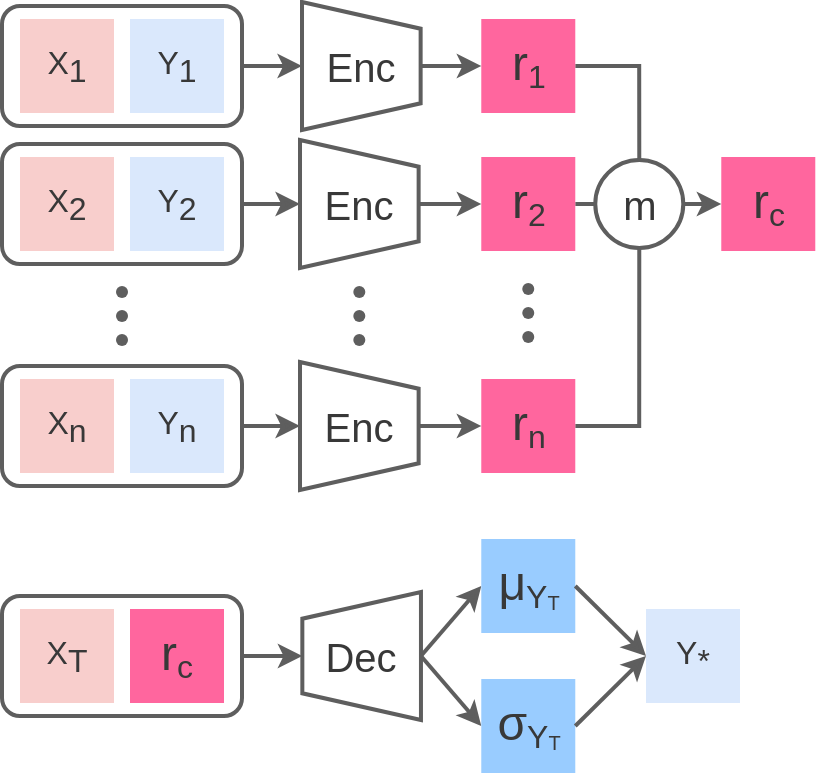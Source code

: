 <mxfile version="16.5.1" type="device" pages="9"><diagram id="c9vtvv0QKumfqbf2MU1X" name="_CNPs"><mxGraphModel dx="1422" dy="865" grid="1" gridSize="1" guides="1" tooltips="1" connect="1" arrows="1" fold="1" page="1" pageScale="1" pageWidth="827" pageHeight="1169" math="1" shadow="0"><root><mxCell id="0"/><mxCell id="1" parent="0"/><mxCell id="Qe6Ns9NvO8Rwxr4sa8l5-18" value="" style="group;fontColor=#383838;" parent="1" vertex="1" connectable="0"><mxGeometry x="77" y="531" width="120" height="60" as="geometry"/></mxCell><mxCell id="Qe6Ns9NvO8Rwxr4sa8l5-24" value="" style="group;fontColor=#383838;" parent="Qe6Ns9NvO8Rwxr4sa8l5-18" vertex="1" connectable="0"><mxGeometry width="120" height="60" as="geometry"/></mxCell><mxCell id="Qe6Ns9NvO8Rwxr4sa8l5-1" value="" style="rounded=1;whiteSpace=wrap;html=1;strokeColor=#5E5E5E;strokeWidth=2;fontSize=16;fontColor=#383838;" parent="Qe6Ns9NvO8Rwxr4sa8l5-24" vertex="1"><mxGeometry width="120" height="60" as="geometry"/></mxCell><mxCell id="Qe6Ns9NvO8Rwxr4sa8l5-5" value="" style="group;fontSize=16;fontColor=#383838;" parent="Qe6Ns9NvO8Rwxr4sa8l5-24" vertex="1" connectable="0"><mxGeometry x="9" y="6.5" width="102" height="47" as="geometry"/></mxCell><mxCell id="Qe6Ns9NvO8Rwxr4sa8l5-3" value="X&lt;sub style=&quot;font-size: 16px;&quot;&gt;1&lt;/sub&gt;" style="whiteSpace=wrap;html=1;aspect=fixed;strokeColor=none;strokeWidth=2;fillColor=#f8cecc;fontSize=16;fontColor=#383838;" parent="Qe6Ns9NvO8Rwxr4sa8l5-5" vertex="1"><mxGeometry width="47" height="47" as="geometry"/></mxCell><mxCell id="Qe6Ns9NvO8Rwxr4sa8l5-4" value="Y&lt;sub style=&quot;font-size: 16px;&quot;&gt;1&lt;/sub&gt;" style="whiteSpace=wrap;html=1;aspect=fixed;strokeColor=none;strokeWidth=2;fillColor=#dae8fc;fontSize=16;fontColor=#383838;" parent="Qe6Ns9NvO8Rwxr4sa8l5-5" vertex="1"><mxGeometry x="55" width="47" height="47" as="geometry"/></mxCell><mxCell id="Qe6Ns9NvO8Rwxr4sa8l5-19" value="" style="group;fontColor=#383838;" parent="1" vertex="1" connectable="0"><mxGeometry x="77" y="600" width="120" height="60" as="geometry"/></mxCell><mxCell id="Qe6Ns9NvO8Rwxr4sa8l5-20" value="" style="rounded=1;whiteSpace=wrap;html=1;strokeColor=#5E5E5E;strokeWidth=2;fontSize=16;fontColor=#383838;" parent="Qe6Ns9NvO8Rwxr4sa8l5-19" vertex="1"><mxGeometry width="120" height="60" as="geometry"/></mxCell><mxCell id="Qe6Ns9NvO8Rwxr4sa8l5-21" value="" style="group;fontSize=16;fontColor=#383838;" parent="Qe6Ns9NvO8Rwxr4sa8l5-19" vertex="1" connectable="0"><mxGeometry x="9" y="6.5" width="102" height="47" as="geometry"/></mxCell><mxCell id="Qe6Ns9NvO8Rwxr4sa8l5-22" value="X&lt;sub style=&quot;font-size: 16px&quot;&gt;2&lt;/sub&gt;" style="whiteSpace=wrap;html=1;aspect=fixed;strokeColor=none;strokeWidth=2;fillColor=#f8cecc;fontSize=16;fontColor=#383838;" parent="Qe6Ns9NvO8Rwxr4sa8l5-21" vertex="1"><mxGeometry width="47" height="47" as="geometry"/></mxCell><mxCell id="Qe6Ns9NvO8Rwxr4sa8l5-23" value="Y&lt;sub style=&quot;font-size: 16px&quot;&gt;2&lt;/sub&gt;" style="whiteSpace=wrap;html=1;aspect=fixed;strokeColor=none;strokeWidth=2;fillColor=#dae8fc;fontSize=16;fontColor=#383838;" parent="Qe6Ns9NvO8Rwxr4sa8l5-21" vertex="1"><mxGeometry x="55" width="47" height="47" as="geometry"/></mxCell><mxCell id="Qe6Ns9NvO8Rwxr4sa8l5-25" value="" style="group;fontColor=#383838;" parent="1" vertex="1" connectable="0"><mxGeometry x="77" y="711" width="120" height="60" as="geometry"/></mxCell><mxCell id="Qe6Ns9NvO8Rwxr4sa8l5-10" value="" style="rounded=1;whiteSpace=wrap;html=1;strokeColor=#5E5E5E;strokeWidth=2;fontSize=16;fontColor=#383838;" parent="Qe6Ns9NvO8Rwxr4sa8l5-25" vertex="1"><mxGeometry width="120" height="60" as="geometry"/></mxCell><mxCell id="Qe6Ns9NvO8Rwxr4sa8l5-11" value="" style="group;fontSize=16;fontColor=#383838;" parent="Qe6Ns9NvO8Rwxr4sa8l5-25" vertex="1" connectable="0"><mxGeometry x="9" y="6.5" width="102" height="47" as="geometry"/></mxCell><mxCell id="Qe6Ns9NvO8Rwxr4sa8l5-12" value="X&lt;sub style=&quot;font-size: 16px&quot;&gt;n&lt;/sub&gt;" style="whiteSpace=wrap;html=1;aspect=fixed;strokeColor=none;strokeWidth=2;fillColor=#f8cecc;fontSize=16;fontColor=#383838;" parent="Qe6Ns9NvO8Rwxr4sa8l5-11" vertex="1"><mxGeometry width="47" height="47" as="geometry"/></mxCell><mxCell id="Qe6Ns9NvO8Rwxr4sa8l5-13" value="Y&lt;sub style=&quot;font-size: 16px&quot;&gt;n&lt;/sub&gt;" style="whiteSpace=wrap;html=1;aspect=fixed;strokeColor=none;strokeWidth=2;fillColor=#dae8fc;fontSize=16;fontColor=#383838;" parent="Qe6Ns9NvO8Rwxr4sa8l5-11" vertex="1"><mxGeometry x="55" width="47" height="47" as="geometry"/></mxCell><mxCell id="Qe6Ns9NvO8Rwxr4sa8l5-33" value="" style="group;strokeWidth=1;fontColor=#383838;" parent="1" vertex="1" connectable="0"><mxGeometry x="117" y="654" width="40" height="64" as="geometry"/></mxCell><mxCell id="Qe6Ns9NvO8Rwxr4sa8l5-26" value="" style="shape=waypoint;sketch=0;fillStyle=solid;size=6;pointerEvents=1;points=[];fillColor=none;resizable=0;rotatable=0;perimeter=centerPerimeter;snapToPoint=1;fontSize=16;strokeColor=#5E5E5E;strokeWidth=1;fontColor=#383838;" parent="Qe6Ns9NvO8Rwxr4sa8l5-33" vertex="1"><mxGeometry width="40" height="40" as="geometry"/></mxCell><mxCell id="Qe6Ns9NvO8Rwxr4sa8l5-31" value="" style="shape=waypoint;sketch=0;fillStyle=solid;size=6;pointerEvents=1;points=[];fillColor=none;resizable=0;rotatable=0;perimeter=centerPerimeter;snapToPoint=1;fontSize=16;strokeColor=#5E5E5E;strokeWidth=1;fontColor=#383838;" parent="Qe6Ns9NvO8Rwxr4sa8l5-33" vertex="1"><mxGeometry y="12" width="40" height="40" as="geometry"/></mxCell><mxCell id="Qe6Ns9NvO8Rwxr4sa8l5-32" value="" style="shape=waypoint;sketch=0;fillStyle=solid;size=6;pointerEvents=1;points=[];fillColor=none;resizable=0;rotatable=0;perimeter=centerPerimeter;snapToPoint=1;fontSize=16;strokeColor=#5E5E5E;strokeWidth=1;fontColor=#383838;" parent="Qe6Ns9NvO8Rwxr4sa8l5-33" vertex="1"><mxGeometry y="24" width="40" height="40" as="geometry"/></mxCell><mxCell id="Qe6Ns9NvO8Rwxr4sa8l5-40" style="edgeStyle=orthogonalEdgeStyle;rounded=0;orthogonalLoop=1;jettySize=auto;html=1;exitX=1;exitY=0.5;exitDx=0;exitDy=0;entryX=0.5;entryY=1;entryDx=0;entryDy=0;fontSize=22;fontColor=#383838;strokeColor=#5E5E5E;strokeWidth=2;" parent="1" source="Qe6Ns9NvO8Rwxr4sa8l5-1" target="Qe6Ns9NvO8Rwxr4sa8l5-108" edge="1"><mxGeometry relative="1" as="geometry"><mxPoint x="227" y="561" as="targetPoint"/></mxGeometry></mxCell><mxCell id="Qe6Ns9NvO8Rwxr4sa8l5-45" style="rounded=0;orthogonalLoop=1;jettySize=auto;html=1;exitX=1;exitY=0.5;exitDx=0;exitDy=0;entryX=0.5;entryY=1;entryDx=0;entryDy=0;fontSize=22;fontColor=#383838;strokeColor=#5E5E5E;strokeWidth=2;" parent="1" source="Qe6Ns9NvO8Rwxr4sa8l5-20" target="Qe6Ns9NvO8Rwxr4sa8l5-112" edge="1"><mxGeometry relative="1" as="geometry"><mxPoint x="227" y="630" as="targetPoint"/></mxGeometry></mxCell><mxCell id="Qe6Ns9NvO8Rwxr4sa8l5-46" style="edgeStyle=orthogonalEdgeStyle;rounded=0;orthogonalLoop=1;jettySize=auto;html=1;exitX=1;exitY=0.5;exitDx=0;exitDy=0;fontSize=22;fontColor=#383838;strokeColor=#5E5E5E;strokeWidth=2;entryX=0.5;entryY=1;entryDx=0;entryDy=0;" parent="1" source="Qe6Ns9NvO8Rwxr4sa8l5-10" target="Qe6Ns9NvO8Rwxr4sa8l5-84" edge="1"><mxGeometry relative="1" as="geometry"><mxPoint x="227" y="741" as="targetPoint"/></mxGeometry></mxCell><mxCell id="Qe6Ns9NvO8Rwxr4sa8l5-66" style="edgeStyle=orthogonalEdgeStyle;rounded=0;orthogonalLoop=1;jettySize=auto;html=1;exitX=1;exitY=0.5;exitDx=0;exitDy=0;entryX=0.5;entryY=1;entryDx=0;entryDy=0;fontSize=20;fontColor=#383838;endArrow=none;endFill=0;strokeColor=#5E5E5E;strokeWidth=2;" parent="1" source="Qe6Ns9NvO8Rwxr4sa8l5-53" target="Qe6Ns9NvO8Rwxr4sa8l5-63" edge="1"><mxGeometry relative="1" as="geometry"/></mxCell><mxCell id="Qe6Ns9NvO8Rwxr4sa8l5-53" value="&lt;font style=&quot;font-size: 24px&quot;&gt;r&lt;/font&gt;&lt;sub style=&quot;font-size: 16px&quot;&gt;n&lt;/sub&gt;" style="whiteSpace=wrap;html=1;aspect=fixed;strokeColor=none;strokeWidth=2;fillColor=#FF669E;fontSize=16;fontColor=#383838;" parent="1" vertex="1"><mxGeometry x="316.64" y="717.5" width="47" height="47" as="geometry"/></mxCell><mxCell id="Qe6Ns9NvO8Rwxr4sa8l5-54" style="rounded=0;orthogonalLoop=1;jettySize=auto;html=1;exitX=0.5;exitY=0;exitDx=0;exitDy=0;entryX=0;entryY=0.5;entryDx=0;entryDy=0;fontSize=24;fontColor=#383838;strokeColor=#5E5E5E;strokeWidth=2;" parent="1" source="Qe6Ns9NvO8Rwxr4sa8l5-84" target="Qe6Ns9NvO8Rwxr4sa8l5-53" edge="1"><mxGeometry relative="1" as="geometry"><mxPoint x="287.64" y="739.5" as="sourcePoint"/></mxGeometry></mxCell><mxCell id="Qe6Ns9NvO8Rwxr4sa8l5-64" style="edgeStyle=orthogonalEdgeStyle;rounded=0;orthogonalLoop=1;jettySize=auto;html=1;exitX=1;exitY=0.5;exitDx=0;exitDy=0;entryX=0;entryY=0.5;entryDx=0;entryDy=0;fontSize=20;fontColor=#383838;strokeColor=#5E5E5E;strokeWidth=2;endArrow=none;endFill=0;" parent="1" source="Qe6Ns9NvO8Rwxr4sa8l5-55" target="Qe6Ns9NvO8Rwxr4sa8l5-63" edge="1"><mxGeometry relative="1" as="geometry"/></mxCell><mxCell id="Qe6Ns9NvO8Rwxr4sa8l5-55" value="&lt;font style=&quot;font-size: 24px&quot;&gt;r&lt;/font&gt;&lt;sub style=&quot;font-size: 16px&quot;&gt;2&lt;/sub&gt;" style="whiteSpace=wrap;html=1;aspect=fixed;strokeColor=none;strokeWidth=2;fillColor=#FF669E;fontSize=16;fontColor=#383838;" parent="1" vertex="1"><mxGeometry x="316.64" y="606.5" width="47" height="47" as="geometry"/></mxCell><mxCell id="Qe6Ns9NvO8Rwxr4sa8l5-56" style="rounded=0;orthogonalLoop=1;jettySize=auto;html=1;exitX=0.5;exitY=0;exitDx=0;exitDy=0;entryX=0;entryY=0.5;entryDx=0;entryDy=0;fontSize=24;fontColor=#383838;strokeColor=#5E5E5E;strokeWidth=2;" parent="1" source="Qe6Ns9NvO8Rwxr4sa8l5-112" target="Qe6Ns9NvO8Rwxr4sa8l5-55" edge="1"><mxGeometry relative="1" as="geometry"><mxPoint x="287.64" y="628.5" as="sourcePoint"/></mxGeometry></mxCell><mxCell id="Qe6Ns9NvO8Rwxr4sa8l5-65" style="edgeStyle=orthogonalEdgeStyle;rounded=0;orthogonalLoop=1;jettySize=auto;html=1;exitX=1;exitY=0.5;exitDx=0;exitDy=0;entryX=0.5;entryY=0;entryDx=0;entryDy=0;fontSize=20;fontColor=#383838;strokeColor=#5E5E5E;strokeWidth=2;endArrow=none;endFill=0;" parent="1" source="Qe6Ns9NvO8Rwxr4sa8l5-57" target="Qe6Ns9NvO8Rwxr4sa8l5-63" edge="1"><mxGeometry relative="1" as="geometry"/></mxCell><mxCell id="Qe6Ns9NvO8Rwxr4sa8l5-57" value="&lt;font style=&quot;font-size: 24px&quot;&gt;r&lt;/font&gt;&lt;sub style=&quot;font-size: 16px&quot;&gt;1&lt;/sub&gt;" style="whiteSpace=wrap;html=1;aspect=fixed;strokeColor=none;strokeWidth=2;fillColor=#FF669E;fontSize=16;fontColor=#383838;" parent="1" vertex="1"><mxGeometry x="316.64" y="537.5" width="47" height="47" as="geometry"/></mxCell><mxCell id="Qe6Ns9NvO8Rwxr4sa8l5-58" style="rounded=0;orthogonalLoop=1;jettySize=auto;html=1;entryX=0;entryY=0.5;entryDx=0;entryDy=0;fontSize=24;fontColor=#383838;strokeColor=#5E5E5E;strokeWidth=2;exitX=0.5;exitY=0;exitDx=0;exitDy=0;" parent="1" source="Qe6Ns9NvO8Rwxr4sa8l5-108" target="Qe6Ns9NvO8Rwxr4sa8l5-57" edge="1"><mxGeometry relative="1" as="geometry"><mxPoint x="288" y="559" as="sourcePoint"/></mxGeometry></mxCell><mxCell id="Qe6Ns9NvO8Rwxr4sa8l5-59" value="" style="group;strokeWidth=1;fontColor=#383838;" parent="1" vertex="1" connectable="0"><mxGeometry x="320.14" y="652.5" width="40" height="64" as="geometry"/></mxCell><mxCell id="Qe6Ns9NvO8Rwxr4sa8l5-60" value="" style="shape=waypoint;sketch=0;fillStyle=solid;size=6;pointerEvents=1;points=[];fillColor=none;resizable=0;rotatable=0;perimeter=centerPerimeter;snapToPoint=1;fontSize=16;strokeColor=#5E5E5E;strokeWidth=1;fontColor=#383838;" parent="Qe6Ns9NvO8Rwxr4sa8l5-59" vertex="1"><mxGeometry width="40" height="40" as="geometry"/></mxCell><mxCell id="Qe6Ns9NvO8Rwxr4sa8l5-61" value="" style="shape=waypoint;sketch=0;fillStyle=solid;size=6;pointerEvents=1;points=[];fillColor=none;resizable=0;rotatable=0;perimeter=centerPerimeter;snapToPoint=1;fontSize=16;strokeColor=#5E5E5E;strokeWidth=1;fontColor=#383838;" parent="Qe6Ns9NvO8Rwxr4sa8l5-59" vertex="1"><mxGeometry y="12" width="40" height="40" as="geometry"/></mxCell><mxCell id="Qe6Ns9NvO8Rwxr4sa8l5-62" value="" style="shape=waypoint;sketch=0;fillStyle=solid;size=6;pointerEvents=1;points=[];fillColor=none;resizable=0;rotatable=0;perimeter=centerPerimeter;snapToPoint=1;fontSize=16;strokeColor=#5E5E5E;strokeWidth=1;fontColor=#383838;" parent="Qe6Ns9NvO8Rwxr4sa8l5-59" vertex="1"><mxGeometry y="24" width="40" height="40" as="geometry"/></mxCell><mxCell id="Qe6Ns9NvO8Rwxr4sa8l5-68" style="edgeStyle=orthogonalEdgeStyle;rounded=0;orthogonalLoop=1;jettySize=auto;html=1;exitX=1;exitY=0.5;exitDx=0;exitDy=0;entryX=0;entryY=0.5;entryDx=0;entryDy=0;fontSize=20;fontColor=#383838;endArrow=classic;endFill=1;strokeColor=#5E5E5E;strokeWidth=2;" parent="1" source="Qe6Ns9NvO8Rwxr4sa8l5-63" target="Qe6Ns9NvO8Rwxr4sa8l5-67" edge="1"><mxGeometry relative="1" as="geometry"/></mxCell><mxCell id="Qe6Ns9NvO8Rwxr4sa8l5-63" value="&lt;font style=&quot;font-size: 20px&quot;&gt;m&lt;/font&gt;" style="ellipse;whiteSpace=wrap;html=1;aspect=fixed;fontSize=24;fontColor=#383838;strokeColor=#5E5E5E;strokeWidth=2;" parent="1" vertex="1"><mxGeometry x="373.64" y="608" width="44" height="44" as="geometry"/></mxCell><mxCell id="Qe6Ns9NvO8Rwxr4sa8l5-67" value="&lt;font style=&quot;font-size: 24px&quot;&gt;r&lt;/font&gt;&lt;sub style=&quot;font-size: 16px&quot;&gt;c&lt;/sub&gt;" style="whiteSpace=wrap;html=1;aspect=fixed;strokeColor=none;strokeWidth=2;fillColor=#FF669E;fontSize=16;fontColor=#383838;" parent="1" vertex="1"><mxGeometry x="436.64" y="606.5" width="47" height="47" as="geometry"/></mxCell><mxCell id="Qe6Ns9NvO8Rwxr4sa8l5-71" value="" style="group;fontColor=#383838;" parent="1" vertex="1" connectable="0"><mxGeometry x="77" y="826" width="120" height="60" as="geometry"/></mxCell><mxCell id="Qe6Ns9NvO8Rwxr4sa8l5-72" value="" style="rounded=1;whiteSpace=wrap;html=1;strokeColor=#5E5E5E;strokeWidth=2;fontSize=16;fontColor=#383838;" parent="Qe6Ns9NvO8Rwxr4sa8l5-71" vertex="1"><mxGeometry width="120" height="60" as="geometry"/></mxCell><mxCell id="Qe6Ns9NvO8Rwxr4sa8l5-74" value="X&lt;sub style=&quot;font-size: 16px&quot;&gt;T&lt;/sub&gt;" style="whiteSpace=wrap;html=1;aspect=fixed;strokeColor=none;strokeWidth=2;fillColor=#f8cecc;fontSize=16;fontColor=#383838;" parent="Qe6Ns9NvO8Rwxr4sa8l5-71" vertex="1"><mxGeometry x="9" y="6.5" width="47" height="47" as="geometry"/></mxCell><mxCell id="Qe6Ns9NvO8Rwxr4sa8l5-77" value="&lt;font style=&quot;font-size: 24px&quot;&gt;r&lt;/font&gt;&lt;sub style=&quot;font-size: 16px&quot;&gt;c&lt;/sub&gt;" style="whiteSpace=wrap;html=1;aspect=fixed;strokeColor=none;strokeWidth=2;fillColor=#FF669E;fontSize=16;fontColor=#383838;" parent="Qe6Ns9NvO8Rwxr4sa8l5-71" vertex="1"><mxGeometry x="64" y="6.5" width="47" height="47" as="geometry"/></mxCell><mxCell id="Qe6Ns9NvO8Rwxr4sa8l5-78" style="edgeStyle=orthogonalEdgeStyle;rounded=0;orthogonalLoop=1;jettySize=auto;html=1;exitX=1;exitY=0.5;exitDx=0;exitDy=0;entryX=0.5;entryY=0;entryDx=0;entryDy=0;fontSize=20;fontColor=#383838;endArrow=classic;endFill=1;strokeColor=#5E5E5E;strokeWidth=2;" parent="1" source="Qe6Ns9NvO8Rwxr4sa8l5-72" target="Qe6Ns9NvO8Rwxr4sa8l5-117" edge="1"><mxGeometry relative="1" as="geometry"><mxPoint x="227" y="856" as="targetPoint"/></mxGeometry></mxCell><mxCell id="Qe6Ns9NvO8Rwxr4sa8l5-82" style="rounded=0;orthogonalLoop=1;jettySize=auto;html=1;exitX=0.5;exitY=1;exitDx=0;exitDy=0;entryX=0;entryY=0.5;entryDx=0;entryDy=0;fontSize=24;fontColor=#383838;endArrow=classic;endFill=1;strokeColor=#5E5E5E;strokeWidth=2;" parent="1" source="Qe6Ns9NvO8Rwxr4sa8l5-117" target="Qe6Ns9NvO8Rwxr4sa8l5-80" edge="1"><mxGeometry relative="1" as="geometry"><mxPoint x="287.64" y="854.5" as="sourcePoint"/></mxGeometry></mxCell><mxCell id="Qe6Ns9NvO8Rwxr4sa8l5-83" style="edgeStyle=none;rounded=0;orthogonalLoop=1;jettySize=auto;html=1;exitX=0.5;exitY=1;exitDx=0;exitDy=0;entryX=0;entryY=0.5;entryDx=0;entryDy=0;fontSize=24;fontColor=#383838;endArrow=classic;endFill=1;strokeColor=#5E5E5E;strokeWidth=2;" parent="1" source="Qe6Ns9NvO8Rwxr4sa8l5-117" target="Qe6Ns9NvO8Rwxr4sa8l5-81" edge="1"><mxGeometry relative="1" as="geometry"><mxPoint x="287.64" y="854.5" as="sourcePoint"/></mxGeometry></mxCell><mxCell id="Qe6Ns9NvO8Rwxr4sa8l5-96" value="" style="group" parent="1" vertex="1" connectable="0"><mxGeometry x="235.66" y="654" width="40" height="64" as="geometry"/></mxCell><mxCell id="Qe6Ns9NvO8Rwxr4sa8l5-48" value="" style="shape=waypoint;sketch=0;fillStyle=solid;size=6;pointerEvents=1;points=[];fillColor=none;resizable=0;rotatable=0;perimeter=centerPerimeter;snapToPoint=1;fontSize=16;strokeColor=#5E5E5E;strokeWidth=1;fontColor=#383838;" parent="Qe6Ns9NvO8Rwxr4sa8l5-96" vertex="1"><mxGeometry width="40" height="40" as="geometry"/></mxCell><mxCell id="Qe6Ns9NvO8Rwxr4sa8l5-49" value="" style="shape=waypoint;sketch=0;fillStyle=solid;size=6;pointerEvents=1;points=[];fillColor=none;resizable=0;rotatable=0;perimeter=centerPerimeter;snapToPoint=1;fontSize=16;strokeColor=#5E5E5E;strokeWidth=1;fontColor=#383838;" parent="Qe6Ns9NvO8Rwxr4sa8l5-96" vertex="1"><mxGeometry y="12" width="40" height="40" as="geometry"/></mxCell><mxCell id="Qe6Ns9NvO8Rwxr4sa8l5-50" value="" style="shape=waypoint;sketch=0;fillStyle=solid;size=6;pointerEvents=1;points=[];fillColor=none;resizable=0;rotatable=0;perimeter=centerPerimeter;snapToPoint=1;fontSize=16;strokeColor=#5E5E5E;strokeWidth=1;fontColor=#383838;" parent="Qe6Ns9NvO8Rwxr4sa8l5-96" vertex="1"><mxGeometry y="24" width="40" height="40" as="geometry"/></mxCell><mxCell id="Qe6Ns9NvO8Rwxr4sa8l5-106" value="" style="group;fontSize=11;" parent="1" vertex="1" connectable="0"><mxGeometry x="226.005" y="709.015" width="61.64" height="63.97" as="geometry"/></mxCell><mxCell id="Qe6Ns9NvO8Rwxr4sa8l5-84" value="" style="shape=trapezoid;perimeter=trapezoidPerimeter;whiteSpace=wrap;html=1;fixedSize=1;labelBackgroundColor=none;fontSize=24;fontColor=#383838;strokeColor=#5E5E5E;strokeWidth=2;fillColor=#FFFFFF;rotation=90;size=13.33;" parent="Qe6Ns9NvO8Rwxr4sa8l5-106" vertex="1"><mxGeometry x="-2.33" y="2.33" width="63.97" height="59.31" as="geometry"/></mxCell><mxCell id="Qe6Ns9NvO8Rwxr4sa8l5-85" value="" style="group;fontColor=#383838;strokeColor=none;" parent="Qe6Ns9NvO8Rwxr4sa8l5-106" vertex="1" connectable="0"><mxGeometry x="3.095" y="17.985" width="53.12" height="28" as="geometry"/></mxCell><mxCell id="Qe6Ns9NvO8Rwxr4sa8l5-86" value="&lt;font style=&quot;font-size: 20px&quot;&gt;Enc&lt;/font&gt;" style="rounded=1;whiteSpace=wrap;html=1;strokeColor=none;strokeWidth=2;fontSize=16;fontColor=#383838;fillColor=none;" parent="Qe6Ns9NvO8Rwxr4sa8l5-85" vertex="1"><mxGeometry width="53.12" height="28" as="geometry"/></mxCell><mxCell id="Qe6Ns9NvO8Rwxr4sa8l5-107" value="" style="group;fontSize=11;" parent="1" vertex="1" connectable="0"><mxGeometry x="227.005" y="529.015" width="59.31" height="63.97" as="geometry"/></mxCell><mxCell id="Qe6Ns9NvO8Rwxr4sa8l5-108" value="" style="shape=trapezoid;perimeter=trapezoidPerimeter;whiteSpace=wrap;html=1;fixedSize=1;labelBackgroundColor=none;fontSize=24;fontColor=#383838;strokeColor=#5E5E5E;strokeWidth=2;fillColor=#FFFFFF;rotation=90;size=13.33;" parent="Qe6Ns9NvO8Rwxr4sa8l5-107" vertex="1"><mxGeometry x="-2.33" y="2.33" width="63.97" height="59.31" as="geometry"/></mxCell><mxCell id="Qe6Ns9NvO8Rwxr4sa8l5-109" value="" style="group;fontColor=#383838;strokeColor=none;" parent="Qe6Ns9NvO8Rwxr4sa8l5-107" vertex="1" connectable="0"><mxGeometry x="3.095" y="17.985" width="53.12" height="28" as="geometry"/></mxCell><mxCell id="Qe6Ns9NvO8Rwxr4sa8l5-110" value="&lt;font style=&quot;font-size: 20px&quot;&gt;Enc&lt;/font&gt;" style="rounded=1;whiteSpace=wrap;html=1;strokeColor=none;strokeWidth=2;fontSize=16;fontColor=#383838;fillColor=none;" parent="Qe6Ns9NvO8Rwxr4sa8l5-109" vertex="1"><mxGeometry width="53.12" height="28" as="geometry"/></mxCell><mxCell id="Qe6Ns9NvO8Rwxr4sa8l5-111" value="a" style="group;fontSize=11;" parent="1" vertex="1" connectable="0"><mxGeometry x="226.005" y="598.015" width="59.31" height="63.97" as="geometry"/></mxCell><mxCell id="Qe6Ns9NvO8Rwxr4sa8l5-112" value="" style="shape=trapezoid;perimeter=trapezoidPerimeter;whiteSpace=wrap;html=1;fixedSize=1;labelBackgroundColor=none;fontSize=24;fontColor=#383838;strokeColor=#5E5E5E;strokeWidth=2;fillColor=#FFFFFF;rotation=90;size=13.33;" parent="Qe6Ns9NvO8Rwxr4sa8l5-111" vertex="1"><mxGeometry x="-2.33" y="2.33" width="63.97" height="59.31" as="geometry"/></mxCell><mxCell id="Qe6Ns9NvO8Rwxr4sa8l5-113" value="" style="group;fontColor=#383838;strokeColor=none;" parent="Qe6Ns9NvO8Rwxr4sa8l5-111" vertex="1" connectable="0"><mxGeometry x="3.095" y="17.985" width="53.12" height="28" as="geometry"/></mxCell><mxCell id="Qe6Ns9NvO8Rwxr4sa8l5-114" value="&lt;font style=&quot;font-size: 20px&quot;&gt;Enc&lt;/font&gt;" style="rounded=1;whiteSpace=wrap;html=1;strokeColor=none;strokeWidth=2;fontSize=16;fontColor=#383838;fillColor=none;" parent="Qe6Ns9NvO8Rwxr4sa8l5-113" vertex="1"><mxGeometry width="53.12" height="28" as="geometry"/></mxCell><mxCell id="Qe6Ns9NvO8Rwxr4sa8l5-120" value="" style="group" parent="1" vertex="1" connectable="0"><mxGeometry x="227.17" y="824.015" width="59.31" height="63.97" as="geometry"/></mxCell><mxCell id="Qe6Ns9NvO8Rwxr4sa8l5-117" value="" style="shape=trapezoid;perimeter=trapezoidPerimeter;whiteSpace=wrap;html=1;fixedSize=1;labelBackgroundColor=none;fontSize=24;fontColor=#383838;strokeColor=#5E5E5E;strokeWidth=2;fillColor=#FFFFFF;rotation=-90;size=13.33;" parent="Qe6Ns9NvO8Rwxr4sa8l5-120" vertex="1"><mxGeometry x="-2.33" y="2.33" width="63.97" height="59.31" as="geometry"/></mxCell><mxCell id="Qe6Ns9NvO8Rwxr4sa8l5-118" value="" style="group;fontColor=#383838;strokeColor=none;" parent="Qe6Ns9NvO8Rwxr4sa8l5-120" vertex="1" connectable="0"><mxGeometry x="3.095" y="17.985" width="53.12" height="28" as="geometry"/></mxCell><mxCell id="Qe6Ns9NvO8Rwxr4sa8l5-119" value="&lt;font style=&quot;font-size: 20px&quot;&gt;Dec&lt;/font&gt;" style="rounded=1;whiteSpace=wrap;html=1;strokeColor=none;strokeWidth=2;fontSize=16;fontColor=#383838;fillColor=none;" parent="Qe6Ns9NvO8Rwxr4sa8l5-118" vertex="1"><mxGeometry width="53.12" height="28" as="geometry"/></mxCell><mxCell id="Qe6Ns9NvO8Rwxr4sa8l5-121" value="" style="group" parent="1" vertex="1" connectable="0"><mxGeometry x="316.64" y="797.5" width="47" height="117" as="geometry"/></mxCell><mxCell id="Qe6Ns9NvO8Rwxr4sa8l5-80" value="&lt;span style=&quot;font-family: sans-serif;&quot;&gt;&lt;font style=&quot;font-size: 24px&quot;&gt;μ&lt;/font&gt;&lt;/span&gt;&lt;sub style=&quot;font-size: 16px&quot;&gt;Y&lt;/sub&gt;&lt;sub&gt;&lt;font style=&quot;font-size: 10px&quot;&gt;T&lt;/font&gt;&lt;/sub&gt;" style="whiteSpace=wrap;html=1;aspect=fixed;strokeColor=none;strokeWidth=2;fillColor=#99CCFF;fontSize=16;fontColor=#383838;" parent="Qe6Ns9NvO8Rwxr4sa8l5-121" vertex="1"><mxGeometry width="47" height="47" as="geometry"/></mxCell><mxCell id="Qe6Ns9NvO8Rwxr4sa8l5-81" value="&lt;span style=&quot;font-family: &amp;quot;arial&amp;quot; , sans-serif ; text-align: left&quot;&gt;&lt;font style=&quot;font-size: 24px&quot;&gt;σ&lt;/font&gt;&lt;/span&gt;&lt;sub style=&quot;font-size: 16px&quot;&gt;Y&lt;/sub&gt;&lt;sub&gt;&lt;font style=&quot;font-size: 10px&quot;&gt;T&lt;/font&gt;&lt;/sub&gt;" style="whiteSpace=wrap;html=1;aspect=fixed;strokeColor=none;strokeWidth=2;fillColor=#99CCFF;fontSize=16;fontColor=#383838;" parent="Qe6Ns9NvO8Rwxr4sa8l5-121" vertex="1"><mxGeometry y="70" width="47" height="47" as="geometry"/></mxCell><mxCell id="Qe6Ns9NvO8Rwxr4sa8l5-122" value="Y&lt;sub style=&quot;font-size: 16px&quot;&gt;*&lt;/sub&gt;" style="whiteSpace=wrap;html=1;aspect=fixed;strokeColor=none;strokeWidth=2;fillColor=#dae8fc;fontSize=16;fontColor=#383838;" parent="1" vertex="1"><mxGeometry x="399" y="832.5" width="47" height="47" as="geometry"/></mxCell><mxCell id="Qe6Ns9NvO8Rwxr4sa8l5-123" style="rounded=0;orthogonalLoop=1;jettySize=auto;html=1;exitX=1;exitY=0.5;exitDx=0;exitDy=0;entryX=0;entryY=0.5;entryDx=0;entryDy=0;fontSize=24;fontColor=#383838;endArrow=classic;endFill=1;strokeColor=#5E5E5E;strokeWidth=2;" parent="1" source="Qe6Ns9NvO8Rwxr4sa8l5-80" target="Qe6Ns9NvO8Rwxr4sa8l5-122" edge="1"><mxGeometry relative="1" as="geometry"><mxPoint x="287.48" y="857" as="sourcePoint"/><mxPoint x="317.64" y="822" as="targetPoint"/></mxGeometry></mxCell><mxCell id="Qe6Ns9NvO8Rwxr4sa8l5-124" style="rounded=0;orthogonalLoop=1;jettySize=auto;html=1;exitX=1;exitY=0.5;exitDx=0;exitDy=0;entryX=0;entryY=0.5;entryDx=0;entryDy=0;fontSize=24;fontColor=#383838;endArrow=classic;endFill=1;strokeColor=#5E5E5E;strokeWidth=2;" parent="1" source="Qe6Ns9NvO8Rwxr4sa8l5-81" target="Qe6Ns9NvO8Rwxr4sa8l5-122" edge="1"><mxGeometry relative="1" as="geometry"><mxPoint x="364.64" y="822" as="sourcePoint"/><mxPoint x="388" y="857" as="targetPoint"/></mxGeometry></mxCell></root></mxGraphModel></diagram><diagram id="yx-09IOlsq1OZZwQAbsQ" name="_NPs"><mxGraphModel dx="1422" dy="865" grid="1" gridSize="10" guides="1" tooltips="1" connect="1" arrows="1" fold="1" page="1" pageScale="1" pageWidth="827" pageHeight="1169" math="1" shadow="0"><root><mxCell id="HP4Fw4jPmoWiMZ-dglgr-0"/><mxCell id="HP4Fw4jPmoWiMZ-dglgr-1" parent="HP4Fw4jPmoWiMZ-dglgr-0"/><mxCell id="HP4Fw4jPmoWiMZ-dglgr-2" value="" style="group;fontColor=#383838;" parent="HP4Fw4jPmoWiMZ-dglgr-1" vertex="1" connectable="0"><mxGeometry x="77" y="531" width="120" height="60" as="geometry"/></mxCell><mxCell id="HP4Fw4jPmoWiMZ-dglgr-3" value="" style="group;fontColor=#383838;" parent="HP4Fw4jPmoWiMZ-dglgr-2" vertex="1" connectable="0"><mxGeometry width="120" height="60" as="geometry"/></mxCell><mxCell id="HP4Fw4jPmoWiMZ-dglgr-4" value="" style="rounded=1;whiteSpace=wrap;html=1;strokeColor=#5E5E5E;strokeWidth=2;fontSize=16;fontColor=#383838;" parent="HP4Fw4jPmoWiMZ-dglgr-3" vertex="1"><mxGeometry width="120" height="60" as="geometry"/></mxCell><mxCell id="HP4Fw4jPmoWiMZ-dglgr-5" value="" style="group;fontSize=16;fontColor=#383838;" parent="HP4Fw4jPmoWiMZ-dglgr-3" vertex="1" connectable="0"><mxGeometry x="9" y="6.5" width="102" height="47" as="geometry"/></mxCell><mxCell id="HP4Fw4jPmoWiMZ-dglgr-6" value="X&lt;sub style=&quot;font-size: 16px;&quot;&gt;1&lt;/sub&gt;" style="whiteSpace=wrap;html=1;aspect=fixed;strokeColor=none;strokeWidth=2;fillColor=#f8cecc;fontSize=16;fontColor=#383838;" parent="HP4Fw4jPmoWiMZ-dglgr-5" vertex="1"><mxGeometry width="47" height="47" as="geometry"/></mxCell><mxCell id="HP4Fw4jPmoWiMZ-dglgr-7" value="Y&lt;sub style=&quot;font-size: 16px;&quot;&gt;1&lt;/sub&gt;" style="whiteSpace=wrap;html=1;aspect=fixed;strokeColor=none;strokeWidth=2;fillColor=#dae8fc;fontSize=16;fontColor=#383838;" parent="HP4Fw4jPmoWiMZ-dglgr-5" vertex="1"><mxGeometry x="55" width="47" height="47" as="geometry"/></mxCell><mxCell id="HP4Fw4jPmoWiMZ-dglgr-8" value="" style="group;fontColor=#383838;" parent="HP4Fw4jPmoWiMZ-dglgr-1" vertex="1" connectable="0"><mxGeometry x="77" y="600" width="120" height="60" as="geometry"/></mxCell><mxCell id="HP4Fw4jPmoWiMZ-dglgr-9" value="" style="rounded=1;whiteSpace=wrap;html=1;strokeColor=#5E5E5E;strokeWidth=2;fontSize=16;fontColor=#383838;" parent="HP4Fw4jPmoWiMZ-dglgr-8" vertex="1"><mxGeometry width="120" height="60" as="geometry"/></mxCell><mxCell id="HP4Fw4jPmoWiMZ-dglgr-10" value="" style="group;fontSize=16;fontColor=#383838;" parent="HP4Fw4jPmoWiMZ-dglgr-8" vertex="1" connectable="0"><mxGeometry x="9" y="6.5" width="102" height="47" as="geometry"/></mxCell><mxCell id="HP4Fw4jPmoWiMZ-dglgr-11" value="X&lt;sub style=&quot;font-size: 16px&quot;&gt;2&lt;/sub&gt;" style="whiteSpace=wrap;html=1;aspect=fixed;strokeColor=none;strokeWidth=2;fillColor=#f8cecc;fontSize=16;fontColor=#383838;" parent="HP4Fw4jPmoWiMZ-dglgr-10" vertex="1"><mxGeometry width="47" height="47" as="geometry"/></mxCell><mxCell id="HP4Fw4jPmoWiMZ-dglgr-12" value="Y&lt;sub style=&quot;font-size: 16px&quot;&gt;2&lt;/sub&gt;" style="whiteSpace=wrap;html=1;aspect=fixed;strokeColor=none;strokeWidth=2;fillColor=#dae8fc;fontSize=16;fontColor=#383838;" parent="HP4Fw4jPmoWiMZ-dglgr-10" vertex="1"><mxGeometry x="55" width="47" height="47" as="geometry"/></mxCell><mxCell id="HP4Fw4jPmoWiMZ-dglgr-13" value="" style="group;fontColor=#383838;" parent="HP4Fw4jPmoWiMZ-dglgr-1" vertex="1" connectable="0"><mxGeometry x="77" y="711" width="120" height="60" as="geometry"/></mxCell><mxCell id="HP4Fw4jPmoWiMZ-dglgr-14" value="" style="rounded=1;whiteSpace=wrap;html=1;strokeColor=#5E5E5E;strokeWidth=2;fontSize=16;fontColor=#383838;" parent="HP4Fw4jPmoWiMZ-dglgr-13" vertex="1"><mxGeometry width="120" height="60" as="geometry"/></mxCell><mxCell id="HP4Fw4jPmoWiMZ-dglgr-15" value="" style="group;fontSize=16;fontColor=#383838;" parent="HP4Fw4jPmoWiMZ-dglgr-13" vertex="1" connectable="0"><mxGeometry x="9" y="6.5" width="102" height="47" as="geometry"/></mxCell><mxCell id="HP4Fw4jPmoWiMZ-dglgr-16" value="X&lt;sub style=&quot;font-size: 16px&quot;&gt;n&lt;/sub&gt;" style="whiteSpace=wrap;html=1;aspect=fixed;strokeColor=none;strokeWidth=2;fillColor=#f8cecc;fontSize=16;fontColor=#383838;" parent="HP4Fw4jPmoWiMZ-dglgr-15" vertex="1"><mxGeometry width="47" height="47" as="geometry"/></mxCell><mxCell id="HP4Fw4jPmoWiMZ-dglgr-17" value="Y&lt;sub style=&quot;font-size: 16px&quot;&gt;n&lt;/sub&gt;" style="whiteSpace=wrap;html=1;aspect=fixed;strokeColor=none;strokeWidth=2;fillColor=#dae8fc;fontSize=16;fontColor=#383838;" parent="HP4Fw4jPmoWiMZ-dglgr-15" vertex="1"><mxGeometry x="55" width="47" height="47" as="geometry"/></mxCell><mxCell id="HP4Fw4jPmoWiMZ-dglgr-18" value="" style="group;strokeWidth=1;fontColor=#383838;" parent="HP4Fw4jPmoWiMZ-dglgr-1" vertex="1" connectable="0"><mxGeometry x="117" y="654" width="40" height="64" as="geometry"/></mxCell><mxCell id="HP4Fw4jPmoWiMZ-dglgr-19" value="" style="shape=waypoint;sketch=0;fillStyle=solid;size=6;pointerEvents=1;points=[];fillColor=none;resizable=0;rotatable=0;perimeter=centerPerimeter;snapToPoint=1;fontSize=16;strokeColor=#5E5E5E;strokeWidth=1;fontColor=#383838;" parent="HP4Fw4jPmoWiMZ-dglgr-18" vertex="1"><mxGeometry width="40" height="40" as="geometry"/></mxCell><mxCell id="HP4Fw4jPmoWiMZ-dglgr-20" value="" style="shape=waypoint;sketch=0;fillStyle=solid;size=6;pointerEvents=1;points=[];fillColor=none;resizable=0;rotatable=0;perimeter=centerPerimeter;snapToPoint=1;fontSize=16;strokeColor=#5E5E5E;strokeWidth=1;fontColor=#383838;" parent="HP4Fw4jPmoWiMZ-dglgr-18" vertex="1"><mxGeometry y="12" width="40" height="40" as="geometry"/></mxCell><mxCell id="HP4Fw4jPmoWiMZ-dglgr-21" value="" style="shape=waypoint;sketch=0;fillStyle=solid;size=6;pointerEvents=1;points=[];fillColor=none;resizable=0;rotatable=0;perimeter=centerPerimeter;snapToPoint=1;fontSize=16;strokeColor=#5E5E5E;strokeWidth=1;fontColor=#383838;" parent="HP4Fw4jPmoWiMZ-dglgr-18" vertex="1"><mxGeometry y="24" width="40" height="40" as="geometry"/></mxCell><mxCell id="HP4Fw4jPmoWiMZ-dglgr-22" style="rounded=0;orthogonalLoop=1;jettySize=auto;html=1;exitX=1;exitY=0.5;exitDx=0;exitDy=0;entryX=0.5;entryY=1;entryDx=0;entryDy=0;fontSize=22;fontColor=#383838;strokeColor=#5E5E5E;strokeWidth=2;" parent="HP4Fw4jPmoWiMZ-dglgr-1" source="HP4Fw4jPmoWiMZ-dglgr-4" target="HP4Fw4jPmoWiMZ-dglgr-57" edge="1"><mxGeometry relative="1" as="geometry"><mxPoint x="227" y="561" as="targetPoint"/></mxGeometry></mxCell><mxCell id="HP4Fw4jPmoWiMZ-dglgr-23" style="rounded=0;orthogonalLoop=1;jettySize=auto;html=1;exitX=1;exitY=0.5;exitDx=0;exitDy=0;entryX=0.5;entryY=1;entryDx=0;entryDy=0;fontSize=22;fontColor=#383838;strokeColor=#5E5E5E;strokeWidth=2;" parent="HP4Fw4jPmoWiMZ-dglgr-1" source="HP4Fw4jPmoWiMZ-dglgr-9" target="HP4Fw4jPmoWiMZ-dglgr-61" edge="1"><mxGeometry relative="1" as="geometry"><mxPoint x="227" y="630" as="targetPoint"/></mxGeometry></mxCell><mxCell id="HP4Fw4jPmoWiMZ-dglgr-24" style="rounded=0;orthogonalLoop=1;jettySize=auto;html=1;exitX=1;exitY=0.5;exitDx=0;exitDy=0;fontSize=22;fontColor=#383838;strokeColor=#5E5E5E;strokeWidth=2;entryX=0.5;entryY=1;entryDx=0;entryDy=0;" parent="HP4Fw4jPmoWiMZ-dglgr-1" source="HP4Fw4jPmoWiMZ-dglgr-14" target="HP4Fw4jPmoWiMZ-dglgr-53" edge="1"><mxGeometry relative="1" as="geometry"><mxPoint x="227" y="741" as="targetPoint"/></mxGeometry></mxCell><mxCell id="HP4Fw4jPmoWiMZ-dglgr-25" style="edgeStyle=orthogonalEdgeStyle;rounded=0;orthogonalLoop=1;jettySize=auto;html=1;exitX=1;exitY=0.5;exitDx=0;exitDy=0;entryX=0.5;entryY=1;entryDx=0;entryDy=0;fontSize=20;fontColor=#383838;endArrow=none;endFill=0;strokeColor=#5E5E5E;strokeWidth=2;" parent="HP4Fw4jPmoWiMZ-dglgr-1" source="HP4Fw4jPmoWiMZ-dglgr-26" target="HP4Fw4jPmoWiMZ-dglgr-39" edge="1"><mxGeometry relative="1" as="geometry"/></mxCell><mxCell id="HP4Fw4jPmoWiMZ-dglgr-26" value="&lt;font style=&quot;font-size: 24px&quot;&gt;r&lt;/font&gt;&lt;sub style=&quot;font-size: 16px&quot;&gt;n&lt;/sub&gt;" style="whiteSpace=wrap;html=1;aspect=fixed;strokeColor=none;strokeWidth=2;fillColor=#FF669E;fontSize=16;fontColor=#383838;" parent="HP4Fw4jPmoWiMZ-dglgr-1" vertex="1"><mxGeometry x="316.64" y="622.49" width="47" height="47" as="geometry"/></mxCell><mxCell id="HP4Fw4jPmoWiMZ-dglgr-27" style="rounded=0;orthogonalLoop=1;jettySize=auto;html=1;exitX=0.5;exitY=0;exitDx=0;exitDy=0;entryX=0;entryY=0.5;entryDx=0;entryDy=0;fontSize=24;fontColor=#383838;strokeColor=#5E5E5E;strokeWidth=2;" parent="HP4Fw4jPmoWiMZ-dglgr-1" source="HP4Fw4jPmoWiMZ-dglgr-53" target="HP4Fw4jPmoWiMZ-dglgr-26" edge="1"><mxGeometry relative="1" as="geometry"><mxPoint x="287.64" y="644.49" as="sourcePoint"/></mxGeometry></mxCell><mxCell id="HP4Fw4jPmoWiMZ-dglgr-28" style="edgeStyle=orthogonalEdgeStyle;rounded=0;orthogonalLoop=1;jettySize=auto;html=1;exitX=1;exitY=0.5;exitDx=0;exitDy=0;entryX=0;entryY=0.5;entryDx=0;entryDy=0;fontSize=20;fontColor=#383838;strokeColor=#5E5E5E;strokeWidth=2;endArrow=none;endFill=0;" parent="HP4Fw4jPmoWiMZ-dglgr-1" source="HP4Fw4jPmoWiMZ-dglgr-29" target="HP4Fw4jPmoWiMZ-dglgr-39" edge="1"><mxGeometry relative="1" as="geometry"/></mxCell><mxCell id="HP4Fw4jPmoWiMZ-dglgr-29" value="&lt;font style=&quot;font-size: 24px&quot;&gt;r&lt;/font&gt;&lt;sub style=&quot;font-size: 16px&quot;&gt;2&lt;/sub&gt;" style="whiteSpace=wrap;html=1;aspect=fixed;strokeColor=none;strokeWidth=2;fillColor=#FF669E;fontSize=16;fontColor=#383838;" parent="HP4Fw4jPmoWiMZ-dglgr-1" vertex="1"><mxGeometry x="316.64" y="511.49" width="47" height="47" as="geometry"/></mxCell><mxCell id="HP4Fw4jPmoWiMZ-dglgr-30" style="rounded=0;orthogonalLoop=1;jettySize=auto;html=1;exitX=0.5;exitY=0;exitDx=0;exitDy=0;entryX=0;entryY=0.5;entryDx=0;entryDy=0;fontSize=24;fontColor=#383838;strokeColor=#5E5E5E;strokeWidth=2;" parent="HP4Fw4jPmoWiMZ-dglgr-1" source="HP4Fw4jPmoWiMZ-dglgr-61" target="HP4Fw4jPmoWiMZ-dglgr-29" edge="1"><mxGeometry relative="1" as="geometry"><mxPoint x="287.64" y="533.49" as="sourcePoint"/></mxGeometry></mxCell><mxCell id="HP4Fw4jPmoWiMZ-dglgr-31" style="edgeStyle=orthogonalEdgeStyle;rounded=0;orthogonalLoop=1;jettySize=auto;html=1;exitX=1;exitY=0.5;exitDx=0;exitDy=0;entryX=0.5;entryY=0;entryDx=0;entryDy=0;fontSize=20;fontColor=#383838;strokeColor=#5E5E5E;strokeWidth=2;endArrow=none;endFill=0;" parent="HP4Fw4jPmoWiMZ-dglgr-1" source="HP4Fw4jPmoWiMZ-dglgr-32" target="HP4Fw4jPmoWiMZ-dglgr-39" edge="1"><mxGeometry relative="1" as="geometry"/></mxCell><mxCell id="HP4Fw4jPmoWiMZ-dglgr-32" value="&lt;font style=&quot;font-size: 24px&quot;&gt;r&lt;/font&gt;&lt;sub style=&quot;font-size: 16px&quot;&gt;1&lt;/sub&gt;" style="whiteSpace=wrap;html=1;aspect=fixed;strokeColor=none;strokeWidth=2;fillColor=#FF669E;fontSize=16;fontColor=#383838;" parent="HP4Fw4jPmoWiMZ-dglgr-1" vertex="1"><mxGeometry x="316.64" y="442.49" width="47" height="47" as="geometry"/></mxCell><mxCell id="HP4Fw4jPmoWiMZ-dglgr-33" style="rounded=0;orthogonalLoop=1;jettySize=auto;html=1;entryX=0;entryY=0.5;entryDx=0;entryDy=0;fontSize=24;fontColor=#383838;strokeColor=#5E5E5E;strokeWidth=2;exitX=0.5;exitY=0;exitDx=0;exitDy=0;" parent="HP4Fw4jPmoWiMZ-dglgr-1" source="HP4Fw4jPmoWiMZ-dglgr-57" target="HP4Fw4jPmoWiMZ-dglgr-32" edge="1"><mxGeometry relative="1" as="geometry"><mxPoint x="288" y="463.99" as="sourcePoint"/></mxGeometry></mxCell><mxCell id="HP4Fw4jPmoWiMZ-dglgr-34" value="" style="group;strokeWidth=1;fontColor=#383838;" parent="HP4Fw4jPmoWiMZ-dglgr-1" vertex="1" connectable="0"><mxGeometry x="320.14" y="557.49" width="40" height="64" as="geometry"/></mxCell><mxCell id="HP4Fw4jPmoWiMZ-dglgr-35" value="" style="shape=waypoint;sketch=0;fillStyle=solid;size=6;pointerEvents=1;points=[];fillColor=none;resizable=0;rotatable=0;perimeter=centerPerimeter;snapToPoint=1;fontSize=16;strokeColor=#5E5E5E;strokeWidth=1;fontColor=#383838;" parent="HP4Fw4jPmoWiMZ-dglgr-34" vertex="1"><mxGeometry width="40" height="40" as="geometry"/></mxCell><mxCell id="HP4Fw4jPmoWiMZ-dglgr-36" value="" style="shape=waypoint;sketch=0;fillStyle=solid;size=6;pointerEvents=1;points=[];fillColor=none;resizable=0;rotatable=0;perimeter=centerPerimeter;snapToPoint=1;fontSize=16;strokeColor=#5E5E5E;strokeWidth=1;fontColor=#383838;" parent="HP4Fw4jPmoWiMZ-dglgr-34" vertex="1"><mxGeometry y="12" width="40" height="40" as="geometry"/></mxCell><mxCell id="HP4Fw4jPmoWiMZ-dglgr-37" value="" style="shape=waypoint;sketch=0;fillStyle=solid;size=6;pointerEvents=1;points=[];fillColor=none;resizable=0;rotatable=0;perimeter=centerPerimeter;snapToPoint=1;fontSize=16;strokeColor=#5E5E5E;strokeWidth=1;fontColor=#383838;" parent="HP4Fw4jPmoWiMZ-dglgr-34" vertex="1"><mxGeometry y="24" width="40" height="40" as="geometry"/></mxCell><mxCell id="HP4Fw4jPmoWiMZ-dglgr-38" style="edgeStyle=orthogonalEdgeStyle;rounded=0;orthogonalLoop=1;jettySize=auto;html=1;exitX=1;exitY=0.5;exitDx=0;exitDy=0;entryX=0;entryY=0.5;entryDx=0;entryDy=0;fontSize=20;fontColor=#383838;endArrow=classic;endFill=1;strokeColor=#5E5E5E;strokeWidth=2;" parent="HP4Fw4jPmoWiMZ-dglgr-1" source="HP4Fw4jPmoWiMZ-dglgr-39" target="HP4Fw4jPmoWiMZ-dglgr-40" edge="1"><mxGeometry relative="1" as="geometry"/></mxCell><mxCell id="HP4Fw4jPmoWiMZ-dglgr-39" value="&lt;font style=&quot;font-size: 20px&quot;&gt;m&lt;/font&gt;" style="ellipse;whiteSpace=wrap;html=1;aspect=fixed;fontSize=24;fontColor=#383838;strokeColor=#5E5E5E;strokeWidth=2;" parent="HP4Fw4jPmoWiMZ-dglgr-1" vertex="1"><mxGeometry x="373.64" y="512.99" width="44" height="44" as="geometry"/></mxCell><mxCell id="HP4Fw4jPmoWiMZ-dglgr-40" value="&lt;font style=&quot;font-size: 24px&quot;&gt;r&lt;/font&gt;&lt;sub style=&quot;font-size: 16px&quot;&gt;c&lt;/sub&gt;" style="whiteSpace=wrap;html=1;aspect=fixed;strokeColor=none;strokeWidth=2;fillColor=#FF669E;fontSize=16;fontColor=#383838;" parent="HP4Fw4jPmoWiMZ-dglgr-1" vertex="1"><mxGeometry x="436.64" y="511.49" width="47" height="47" as="geometry"/></mxCell><mxCell id="HP4Fw4jPmoWiMZ-dglgr-41" value="" style="group;fontColor=#383838;" parent="HP4Fw4jPmoWiMZ-dglgr-1" vertex="1" connectable="0"><mxGeometry x="77" y="958.5" width="120" height="60" as="geometry"/></mxCell><mxCell id="HP4Fw4jPmoWiMZ-dglgr-42" value="" style="rounded=1;whiteSpace=wrap;html=1;strokeColor=#5E5E5E;strokeWidth=2;fontSize=16;fontColor=#383838;" parent="HP4Fw4jPmoWiMZ-dglgr-41" vertex="1"><mxGeometry width="120" height="60" as="geometry"/></mxCell><mxCell id="HP4Fw4jPmoWiMZ-dglgr-43" value="X&lt;sub style=&quot;font-size: 16px&quot;&gt;T&lt;/sub&gt;" style="whiteSpace=wrap;html=1;aspect=fixed;strokeColor=none;strokeWidth=2;fillColor=#f8cecc;fontSize=16;fontColor=#383838;" parent="HP4Fw4jPmoWiMZ-dglgr-41" vertex="1"><mxGeometry x="9" y="6.5" width="47" height="47" as="geometry"/></mxCell><mxCell id="HP4Fw4jPmoWiMZ-dglgr-44" value="&lt;font style=&quot;font-size: 24px&quot;&gt;r&lt;/font&gt;&lt;sub style=&quot;font-size: 16px&quot;&gt;c&lt;/sub&gt;" style="whiteSpace=wrap;html=1;aspect=fixed;strokeColor=none;strokeWidth=2;fillColor=#FF669E;fontSize=16;fontColor=#383838;" parent="HP4Fw4jPmoWiMZ-dglgr-41" vertex="1"><mxGeometry x="64" y="6.5" width="47" height="47" as="geometry"/></mxCell><mxCell id="HP4Fw4jPmoWiMZ-dglgr-45" style="edgeStyle=orthogonalEdgeStyle;rounded=0;orthogonalLoop=1;jettySize=auto;html=1;exitX=1;exitY=0.5;exitDx=0;exitDy=0;entryX=0.5;entryY=0;entryDx=0;entryDy=0;fontSize=20;fontColor=#383838;endArrow=classic;endFill=1;strokeColor=#5E5E5E;strokeWidth=2;" parent="HP4Fw4jPmoWiMZ-dglgr-1" source="HP4Fw4jPmoWiMZ-dglgr-42" target="HP4Fw4jPmoWiMZ-dglgr-65" edge="1"><mxGeometry relative="1" as="geometry"><mxPoint x="227" y="988.5" as="targetPoint"/></mxGeometry></mxCell><mxCell id="HP4Fw4jPmoWiMZ-dglgr-46" style="rounded=0;orthogonalLoop=1;jettySize=auto;html=1;exitX=0.5;exitY=1;exitDx=0;exitDy=0;entryX=0;entryY=0.5;entryDx=0;entryDy=0;fontSize=24;fontColor=#383838;endArrow=classic;endFill=1;strokeColor=#5E5E5E;strokeWidth=2;" parent="HP4Fw4jPmoWiMZ-dglgr-1" source="HP4Fw4jPmoWiMZ-dglgr-65" target="HP4Fw4jPmoWiMZ-dglgr-69" edge="1"><mxGeometry relative="1" as="geometry"><mxPoint x="287.64" y="987" as="sourcePoint"/></mxGeometry></mxCell><mxCell id="HP4Fw4jPmoWiMZ-dglgr-47" style="edgeStyle=none;rounded=0;orthogonalLoop=1;jettySize=auto;html=1;exitX=0.5;exitY=1;exitDx=0;exitDy=0;entryX=0;entryY=0.5;entryDx=0;entryDy=0;fontSize=24;fontColor=#383838;endArrow=classic;endFill=1;strokeColor=#5E5E5E;strokeWidth=2;" parent="HP4Fw4jPmoWiMZ-dglgr-1" source="HP4Fw4jPmoWiMZ-dglgr-65" target="HP4Fw4jPmoWiMZ-dglgr-70" edge="1"><mxGeometry relative="1" as="geometry"><mxPoint x="287.64" y="987" as="sourcePoint"/></mxGeometry></mxCell><mxCell id="HP4Fw4jPmoWiMZ-dglgr-48" value="" style="group" parent="HP4Fw4jPmoWiMZ-dglgr-1" vertex="1" connectable="0"><mxGeometry x="235.66" y="558.99" width="40" height="64" as="geometry"/></mxCell><mxCell id="HP4Fw4jPmoWiMZ-dglgr-49" value="" style="shape=waypoint;sketch=0;fillStyle=solid;size=6;pointerEvents=1;points=[];fillColor=none;resizable=0;rotatable=0;perimeter=centerPerimeter;snapToPoint=1;fontSize=16;strokeColor=#5E5E5E;strokeWidth=1;fontColor=#383838;" parent="HP4Fw4jPmoWiMZ-dglgr-48" vertex="1"><mxGeometry width="40" height="40" as="geometry"/></mxCell><mxCell id="HP4Fw4jPmoWiMZ-dglgr-50" value="" style="shape=waypoint;sketch=0;fillStyle=solid;size=6;pointerEvents=1;points=[];fillColor=none;resizable=0;rotatable=0;perimeter=centerPerimeter;snapToPoint=1;fontSize=16;strokeColor=#5E5E5E;strokeWidth=1;fontColor=#383838;" parent="HP4Fw4jPmoWiMZ-dglgr-48" vertex="1"><mxGeometry y="12" width="40" height="40" as="geometry"/></mxCell><mxCell id="HP4Fw4jPmoWiMZ-dglgr-51" value="" style="shape=waypoint;sketch=0;fillStyle=solid;size=6;pointerEvents=1;points=[];fillColor=none;resizable=0;rotatable=0;perimeter=centerPerimeter;snapToPoint=1;fontSize=16;strokeColor=#5E5E5E;strokeWidth=1;fontColor=#383838;" parent="HP4Fw4jPmoWiMZ-dglgr-48" vertex="1"><mxGeometry y="24" width="40" height="40" as="geometry"/></mxCell><mxCell id="HP4Fw4jPmoWiMZ-dglgr-52" value="" style="group;fontSize=11;" parent="HP4Fw4jPmoWiMZ-dglgr-1" vertex="1" connectable="0"><mxGeometry x="227.005" y="614.005" width="61.64" height="63.97" as="geometry"/></mxCell><mxCell id="HP4Fw4jPmoWiMZ-dglgr-53" value="" style="shape=trapezoid;perimeter=trapezoidPerimeter;whiteSpace=wrap;html=1;fixedSize=1;labelBackgroundColor=none;fontSize=24;fontColor=#383838;strokeColor=#5E5E5E;strokeWidth=2;fillColor=#FFFFFF;rotation=90;size=13.33;" parent="HP4Fw4jPmoWiMZ-dglgr-52" vertex="1"><mxGeometry x="-2.33" y="2.33" width="63.97" height="59.31" as="geometry"/></mxCell><mxCell id="HP4Fw4jPmoWiMZ-dglgr-54" value="" style="group;fontColor=#383838;strokeColor=none;" parent="HP4Fw4jPmoWiMZ-dglgr-52" vertex="1" connectable="0"><mxGeometry x="3.095" y="17.985" width="53.12" height="28" as="geometry"/></mxCell><mxCell id="HP4Fw4jPmoWiMZ-dglgr-55" value="&lt;font style=&quot;font-size: 20px&quot;&gt;Enc&lt;/font&gt;" style="rounded=1;whiteSpace=wrap;html=1;strokeColor=none;strokeWidth=2;fontSize=16;fontColor=#383838;fillColor=none;" parent="HP4Fw4jPmoWiMZ-dglgr-54" vertex="1"><mxGeometry width="53.12" height="28" as="geometry"/></mxCell><mxCell id="HP4Fw4jPmoWiMZ-dglgr-56" value="" style="group;fontSize=11;" parent="HP4Fw4jPmoWiMZ-dglgr-1" vertex="1" connectable="0"><mxGeometry x="227.005" y="434.005" width="59.31" height="63.97" as="geometry"/></mxCell><mxCell id="HP4Fw4jPmoWiMZ-dglgr-57" value="" style="shape=trapezoid;perimeter=trapezoidPerimeter;whiteSpace=wrap;html=1;fixedSize=1;labelBackgroundColor=none;fontSize=24;fontColor=#383838;strokeColor=#5E5E5E;strokeWidth=2;fillColor=#FFFFFF;rotation=90;size=13.33;" parent="HP4Fw4jPmoWiMZ-dglgr-56" vertex="1"><mxGeometry x="-2.33" y="2.33" width="63.97" height="59.31" as="geometry"/></mxCell><mxCell id="HP4Fw4jPmoWiMZ-dglgr-58" value="" style="group;fontColor=#383838;strokeColor=none;" parent="HP4Fw4jPmoWiMZ-dglgr-56" vertex="1" connectable="0"><mxGeometry x="3.095" y="17.985" width="53.12" height="28" as="geometry"/></mxCell><mxCell id="HP4Fw4jPmoWiMZ-dglgr-59" value="&lt;font style=&quot;font-size: 20px&quot;&gt;Enc&lt;/font&gt;" style="rounded=1;whiteSpace=wrap;html=1;strokeColor=none;strokeWidth=2;fontSize=16;fontColor=#383838;fillColor=none;" parent="HP4Fw4jPmoWiMZ-dglgr-58" vertex="1"><mxGeometry width="53.12" height="28" as="geometry"/></mxCell><mxCell id="HP4Fw4jPmoWiMZ-dglgr-60" value="a" style="group;fontSize=11;" parent="HP4Fw4jPmoWiMZ-dglgr-1" vertex="1" connectable="0"><mxGeometry x="227.005" y="503.005" width="59.31" height="63.97" as="geometry"/></mxCell><mxCell id="HP4Fw4jPmoWiMZ-dglgr-61" value="" style="shape=trapezoid;perimeter=trapezoidPerimeter;whiteSpace=wrap;html=1;fixedSize=1;labelBackgroundColor=none;fontSize=24;fontColor=#383838;strokeColor=#5E5E5E;strokeWidth=2;fillColor=#FFFFFF;rotation=90;size=13.33;" parent="HP4Fw4jPmoWiMZ-dglgr-60" vertex="1"><mxGeometry x="-2.33" y="2.33" width="63.97" height="59.31" as="geometry"/></mxCell><mxCell id="HP4Fw4jPmoWiMZ-dglgr-62" value="" style="group;fontColor=#383838;strokeColor=none;" parent="HP4Fw4jPmoWiMZ-dglgr-60" vertex="1" connectable="0"><mxGeometry x="3.095" y="17.985" width="53.12" height="28" as="geometry"/></mxCell><mxCell id="HP4Fw4jPmoWiMZ-dglgr-63" value="&lt;font style=&quot;font-size: 20px&quot;&gt;Enc&lt;/font&gt;" style="rounded=1;whiteSpace=wrap;html=1;strokeColor=none;strokeWidth=2;fontSize=16;fontColor=#383838;fillColor=none;" parent="HP4Fw4jPmoWiMZ-dglgr-62" vertex="1"><mxGeometry width="53.12" height="28" as="geometry"/></mxCell><mxCell id="HP4Fw4jPmoWiMZ-dglgr-64" value="" style="group" parent="HP4Fw4jPmoWiMZ-dglgr-1" vertex="1" connectable="0"><mxGeometry x="227.17" y="956.515" width="59.31" height="63.97" as="geometry"/></mxCell><mxCell id="HP4Fw4jPmoWiMZ-dglgr-65" value="" style="shape=trapezoid;perimeter=trapezoidPerimeter;whiteSpace=wrap;html=1;fixedSize=1;labelBackgroundColor=none;fontSize=24;fontColor=#383838;strokeColor=#5E5E5E;strokeWidth=2;fillColor=#FFFFFF;rotation=-90;size=13.33;" parent="HP4Fw4jPmoWiMZ-dglgr-64" vertex="1"><mxGeometry x="-2.33" y="2.33" width="63.97" height="59.31" as="geometry"/></mxCell><mxCell id="HP4Fw4jPmoWiMZ-dglgr-66" value="" style="group;fontColor=#383838;strokeColor=none;" parent="HP4Fw4jPmoWiMZ-dglgr-64" vertex="1" connectable="0"><mxGeometry x="3.095" y="17.985" width="53.12" height="28" as="geometry"/></mxCell><mxCell id="HP4Fw4jPmoWiMZ-dglgr-67" value="&lt;font style=&quot;font-size: 20px&quot;&gt;Dec&lt;/font&gt;" style="rounded=1;whiteSpace=wrap;html=1;strokeColor=none;strokeWidth=2;fontSize=16;fontColor=#383838;fillColor=none;" parent="HP4Fw4jPmoWiMZ-dglgr-66" vertex="1"><mxGeometry width="53.12" height="28" as="geometry"/></mxCell><mxCell id="HP4Fw4jPmoWiMZ-dglgr-68" value="" style="group" parent="HP4Fw4jPmoWiMZ-dglgr-1" vertex="1" connectable="0"><mxGeometry x="316.64" y="930" width="47" height="117" as="geometry"/></mxCell><mxCell id="HP4Fw4jPmoWiMZ-dglgr-69" value="&lt;span style=&quot;font-family: sans-serif;&quot;&gt;&lt;font style=&quot;font-size: 24px&quot;&gt;μ&lt;/font&gt;&lt;/span&gt;&lt;sub style=&quot;font-size: 16px&quot;&gt;Y&lt;/sub&gt;&lt;sub&gt;&lt;font style=&quot;font-size: 10px&quot;&gt;T&lt;/font&gt;&lt;/sub&gt;" style="whiteSpace=wrap;html=1;aspect=fixed;strokeColor=none;strokeWidth=2;fillColor=#99CCFF;fontSize=16;fontColor=#383838;" parent="HP4Fw4jPmoWiMZ-dglgr-68" vertex="1"><mxGeometry width="47" height="47" as="geometry"/></mxCell><mxCell id="HP4Fw4jPmoWiMZ-dglgr-70" value="&lt;span style=&quot;font-family: &amp;quot;arial&amp;quot; , sans-serif ; text-align: left&quot;&gt;&lt;font style=&quot;font-size: 24px&quot;&gt;σ&lt;/font&gt;&lt;/span&gt;&lt;sub style=&quot;font-size: 16px&quot;&gt;Y&lt;/sub&gt;&lt;sub&gt;&lt;font style=&quot;font-size: 10px&quot;&gt;T&lt;/font&gt;&lt;/sub&gt;" style="whiteSpace=wrap;html=1;aspect=fixed;strokeColor=none;strokeWidth=2;fillColor=#99CCFF;fontSize=16;fontColor=#383838;" parent="HP4Fw4jPmoWiMZ-dglgr-68" vertex="1"><mxGeometry y="70" width="47" height="47" as="geometry"/></mxCell><mxCell id="HP4Fw4jPmoWiMZ-dglgr-71" value="Y&lt;sub style=&quot;font-size: 16px&quot;&gt;T&lt;/sub&gt;" style="whiteSpace=wrap;html=1;aspect=fixed;strokeColor=none;strokeWidth=2;fillColor=#dae8fc;fontSize=16;fontColor=#383838;" parent="HP4Fw4jPmoWiMZ-dglgr-1" vertex="1"><mxGeometry x="399" y="965" width="47" height="47" as="geometry"/></mxCell><mxCell id="HP4Fw4jPmoWiMZ-dglgr-72" style="rounded=0;orthogonalLoop=1;jettySize=auto;html=1;exitX=1;exitY=0.5;exitDx=0;exitDy=0;entryX=0;entryY=0.5;entryDx=0;entryDy=0;fontSize=24;fontColor=#383838;endArrow=classic;endFill=1;strokeColor=#5E5E5E;strokeWidth=2;" parent="HP4Fw4jPmoWiMZ-dglgr-1" source="HP4Fw4jPmoWiMZ-dglgr-69" target="HP4Fw4jPmoWiMZ-dglgr-71" edge="1"><mxGeometry relative="1" as="geometry"><mxPoint x="287.48" y="989.5" as="sourcePoint"/><mxPoint x="317.64" y="954.5" as="targetPoint"/></mxGeometry></mxCell><mxCell id="HP4Fw4jPmoWiMZ-dglgr-73" style="rounded=0;orthogonalLoop=1;jettySize=auto;html=1;exitX=1;exitY=0.5;exitDx=0;exitDy=0;entryX=0;entryY=0.5;entryDx=0;entryDy=0;fontSize=24;fontColor=#383838;endArrow=classic;endFill=1;strokeColor=#5E5E5E;strokeWidth=2;" parent="HP4Fw4jPmoWiMZ-dglgr-1" source="HP4Fw4jPmoWiMZ-dglgr-70" target="HP4Fw4jPmoWiMZ-dglgr-71" edge="1"><mxGeometry relative="1" as="geometry"><mxPoint x="364.64" y="954.5" as="sourcePoint"/><mxPoint x="388" y="989.5" as="targetPoint"/></mxGeometry></mxCell><mxCell id="HP4Fw4jPmoWiMZ-dglgr-74" style="edgeStyle=orthogonalEdgeStyle;rounded=0;orthogonalLoop=1;jettySize=auto;html=1;exitX=1;exitY=0.5;exitDx=0;exitDy=0;entryX=0.5;entryY=1;entryDx=0;entryDy=0;fontSize=20;fontColor=#383838;endArrow=none;endFill=0;strokeColor=#5E5E5E;strokeWidth=2;" parent="HP4Fw4jPmoWiMZ-dglgr-1" source="HP4Fw4jPmoWiMZ-dglgr-75" target="HP4Fw4jPmoWiMZ-dglgr-88" edge="1"><mxGeometry relative="1" as="geometry"/></mxCell><mxCell id="HP4Fw4jPmoWiMZ-dglgr-75" value="&lt;font style=&quot;font-size: 24px&quot;&gt;s&lt;/font&gt;&lt;sub style=&quot;font-size: 16px&quot;&gt;n&lt;/sub&gt;" style="whiteSpace=wrap;html=1;aspect=fixed;strokeColor=none;strokeWidth=2;fillColor=#e1d5e7;fontSize=16;" parent="HP4Fw4jPmoWiMZ-dglgr-1" vertex="1"><mxGeometry x="316.63" y="874.49" width="47" height="47" as="geometry"/></mxCell><mxCell id="HP4Fw4jPmoWiMZ-dglgr-76" style="rounded=0;orthogonalLoop=1;jettySize=auto;html=1;exitX=0.5;exitY=0;exitDx=0;exitDy=0;entryX=0;entryY=0.5;entryDx=0;entryDy=0;fontSize=24;fontColor=#383838;strokeColor=#5E5E5E;strokeWidth=2;" parent="HP4Fw4jPmoWiMZ-dglgr-1" target="HP4Fw4jPmoWiMZ-dglgr-75" edge="1"><mxGeometry relative="1" as="geometry"><mxPoint x="285.305" y="897.99" as="sourcePoint"/></mxGeometry></mxCell><mxCell id="HP4Fw4jPmoWiMZ-dglgr-77" style="edgeStyle=orthogonalEdgeStyle;rounded=0;orthogonalLoop=1;jettySize=auto;html=1;exitX=1;exitY=0.5;exitDx=0;exitDy=0;entryX=0;entryY=0.5;entryDx=0;entryDy=0;fontSize=20;fontColor=#383838;strokeColor=#5E5E5E;strokeWidth=2;endArrow=none;endFill=0;" parent="HP4Fw4jPmoWiMZ-dglgr-1" source="HP4Fw4jPmoWiMZ-dglgr-78" target="HP4Fw4jPmoWiMZ-dglgr-88" edge="1"><mxGeometry relative="1" as="geometry"/></mxCell><mxCell id="HP4Fw4jPmoWiMZ-dglgr-78" value="&lt;font style=&quot;font-size: 24px&quot;&gt;s&lt;/font&gt;&lt;sub style=&quot;font-size: 16px&quot;&gt;2&lt;/sub&gt;" style="whiteSpace=wrap;html=1;aspect=fixed;strokeColor=none;strokeWidth=2;fillColor=#e1d5e7;fontSize=16;" parent="HP4Fw4jPmoWiMZ-dglgr-1" vertex="1"><mxGeometry x="316.63" y="763.49" width="47" height="47" as="geometry"/></mxCell><mxCell id="HP4Fw4jPmoWiMZ-dglgr-79" style="rounded=0;orthogonalLoop=1;jettySize=auto;html=1;exitX=0.5;exitY=0;exitDx=0;exitDy=0;entryX=0;entryY=0.5;entryDx=0;entryDy=0;fontSize=24;fontColor=#383838;strokeColor=#5E5E5E;strokeWidth=2;" parent="HP4Fw4jPmoWiMZ-dglgr-1" source="HP4Fw4jPmoWiMZ-dglgr-103" target="HP4Fw4jPmoWiMZ-dglgr-78" edge="1"><mxGeometry relative="1" as="geometry"><mxPoint x="287.63" y="785.49" as="sourcePoint"/></mxGeometry></mxCell><mxCell id="HP4Fw4jPmoWiMZ-dglgr-80" style="edgeStyle=orthogonalEdgeStyle;rounded=0;orthogonalLoop=1;jettySize=auto;html=1;exitX=1;exitY=0.5;exitDx=0;exitDy=0;entryX=0.5;entryY=0;entryDx=0;entryDy=0;fontSize=20;fontColor=#383838;strokeColor=#5E5E5E;strokeWidth=2;endArrow=none;endFill=0;" parent="HP4Fw4jPmoWiMZ-dglgr-1" source="HP4Fw4jPmoWiMZ-dglgr-81" target="HP4Fw4jPmoWiMZ-dglgr-88" edge="1"><mxGeometry relative="1" as="geometry"/></mxCell><mxCell id="HP4Fw4jPmoWiMZ-dglgr-81" value="&lt;font style=&quot;font-size: 24px&quot;&gt;s&lt;/font&gt;&lt;sub style=&quot;font-size: 16px&quot;&gt;1&lt;/sub&gt;" style="whiteSpace=wrap;html=1;aspect=fixed;strokeColor=none;strokeWidth=2;fillColor=#e1d5e7;fontSize=16;" parent="HP4Fw4jPmoWiMZ-dglgr-1" vertex="1"><mxGeometry x="316.63" y="694.49" width="47" height="47" as="geometry"/></mxCell><mxCell id="HP4Fw4jPmoWiMZ-dglgr-82" style="rounded=0;orthogonalLoop=1;jettySize=auto;html=1;entryX=0;entryY=0.5;entryDx=0;entryDy=0;fontSize=24;fontColor=#383838;strokeColor=#5E5E5E;strokeWidth=2;exitX=0.5;exitY=0;exitDx=0;exitDy=0;" parent="HP4Fw4jPmoWiMZ-dglgr-1" source="HP4Fw4jPmoWiMZ-dglgr-99" target="HP4Fw4jPmoWiMZ-dglgr-81" edge="1"><mxGeometry relative="1" as="geometry"><mxPoint x="287.99" y="715.99" as="sourcePoint"/></mxGeometry></mxCell><mxCell id="HP4Fw4jPmoWiMZ-dglgr-83" value="" style="group;strokeWidth=1;fontColor=#383838;" parent="HP4Fw4jPmoWiMZ-dglgr-1" vertex="1" connectable="0"><mxGeometry x="320.13" y="809.49" width="40" height="64" as="geometry"/></mxCell><mxCell id="HP4Fw4jPmoWiMZ-dglgr-84" value="" style="shape=waypoint;sketch=0;fillStyle=solid;size=6;pointerEvents=1;points=[];fillColor=none;resizable=0;rotatable=0;perimeter=centerPerimeter;snapToPoint=1;fontSize=16;strokeColor=#5E5E5E;strokeWidth=1;fontColor=#383838;" parent="HP4Fw4jPmoWiMZ-dglgr-83" vertex="1"><mxGeometry width="40" height="40" as="geometry"/></mxCell><mxCell id="HP4Fw4jPmoWiMZ-dglgr-85" value="" style="shape=waypoint;sketch=0;fillStyle=solid;size=6;pointerEvents=1;points=[];fillColor=none;resizable=0;rotatable=0;perimeter=centerPerimeter;snapToPoint=1;fontSize=16;strokeColor=#5E5E5E;strokeWidth=1;fontColor=#383838;" parent="HP4Fw4jPmoWiMZ-dglgr-83" vertex="1"><mxGeometry y="12" width="40" height="40" as="geometry"/></mxCell><mxCell id="HP4Fw4jPmoWiMZ-dglgr-86" value="" style="shape=waypoint;sketch=0;fillStyle=solid;size=6;pointerEvents=1;points=[];fillColor=none;resizable=0;rotatable=0;perimeter=centerPerimeter;snapToPoint=1;fontSize=16;strokeColor=#5E5E5E;strokeWidth=1;fontColor=#383838;" parent="HP4Fw4jPmoWiMZ-dglgr-83" vertex="1"><mxGeometry y="24" width="40" height="40" as="geometry"/></mxCell><mxCell id="HP4Fw4jPmoWiMZ-dglgr-87" style="edgeStyle=orthogonalEdgeStyle;rounded=0;orthogonalLoop=1;jettySize=auto;html=1;exitX=1;exitY=0.5;exitDx=0;exitDy=0;entryX=0;entryY=0.5;entryDx=0;entryDy=0;fontSize=20;fontColor=#383838;endArrow=classic;endFill=1;strokeColor=#5E5E5E;strokeWidth=2;" parent="HP4Fw4jPmoWiMZ-dglgr-1" source="HP4Fw4jPmoWiMZ-dglgr-88" target="HP4Fw4jPmoWiMZ-dglgr-89" edge="1"><mxGeometry relative="1" as="geometry"/></mxCell><mxCell id="HP4Fw4jPmoWiMZ-dglgr-88" value="&lt;font style=&quot;font-size: 20px&quot;&gt;m&lt;/font&gt;" style="ellipse;whiteSpace=wrap;html=1;aspect=fixed;fontSize=24;fontColor=#383838;strokeColor=#5E5E5E;strokeWidth=2;" parent="HP4Fw4jPmoWiMZ-dglgr-1" vertex="1"><mxGeometry x="373.63" y="764.99" width="44" height="44" as="geometry"/></mxCell><mxCell id="HP4Fw4jPmoWiMZ-dglgr-89" value="&lt;font style=&quot;font-size: 24px&quot;&gt;r&lt;/font&gt;&lt;sub style=&quot;font-size: 16px&quot;&gt;c&lt;/sub&gt;" style="whiteSpace=wrap;html=1;aspect=fixed;strokeColor=none;strokeWidth=2;fillColor=#e1d5e7;fontSize=16;" parent="HP4Fw4jPmoWiMZ-dglgr-1" vertex="1"><mxGeometry x="436.63" y="763.49" width="47" height="47" as="geometry"/></mxCell><mxCell id="HP4Fw4jPmoWiMZ-dglgr-90" value="" style="group" parent="HP4Fw4jPmoWiMZ-dglgr-1" vertex="1" connectable="0"><mxGeometry x="235.65" y="810.99" width="40" height="64" as="geometry"/></mxCell><mxCell id="HP4Fw4jPmoWiMZ-dglgr-91" value="" style="shape=waypoint;sketch=0;fillStyle=solid;size=6;pointerEvents=1;points=[];fillColor=none;resizable=0;rotatable=0;perimeter=centerPerimeter;snapToPoint=1;fontSize=16;strokeColor=#5E5E5E;strokeWidth=1;fontColor=#383838;" parent="HP4Fw4jPmoWiMZ-dglgr-90" vertex="1"><mxGeometry width="40" height="40" as="geometry"/></mxCell><mxCell id="HP4Fw4jPmoWiMZ-dglgr-92" value="" style="shape=waypoint;sketch=0;fillStyle=solid;size=6;pointerEvents=1;points=[];fillColor=none;resizable=0;rotatable=0;perimeter=centerPerimeter;snapToPoint=1;fontSize=16;strokeColor=#5E5E5E;strokeWidth=1;fontColor=#383838;" parent="HP4Fw4jPmoWiMZ-dglgr-90" vertex="1"><mxGeometry y="12" width="40" height="40" as="geometry"/></mxCell><mxCell id="HP4Fw4jPmoWiMZ-dglgr-93" value="" style="shape=waypoint;sketch=0;fillStyle=solid;size=6;pointerEvents=1;points=[];fillColor=none;resizable=0;rotatable=0;perimeter=centerPerimeter;snapToPoint=1;fontSize=16;strokeColor=#5E5E5E;strokeWidth=1;fontColor=#383838;" parent="HP4Fw4jPmoWiMZ-dglgr-90" vertex="1"><mxGeometry y="24" width="40" height="40" as="geometry"/></mxCell><mxCell id="HP4Fw4jPmoWiMZ-dglgr-94" value="" style="group;fontSize=11;" parent="HP4Fw4jPmoWiMZ-dglgr-1" vertex="1" connectable="0"><mxGeometry x="226.995" y="866.005" width="61.64" height="63.97" as="geometry"/></mxCell><mxCell id="HP4Fw4jPmoWiMZ-dglgr-95" value="" style="shape=trapezoid;perimeter=trapezoidPerimeter;whiteSpace=wrap;html=1;fixedSize=1;labelBackgroundColor=none;fontSize=24;fontColor=#383838;strokeColor=#5E5E5E;strokeWidth=2;fillColor=#FFFFFF;rotation=90;size=13.33;" parent="HP4Fw4jPmoWiMZ-dglgr-94" vertex="1"><mxGeometry x="-2.33" y="2.33" width="63.97" height="59.31" as="geometry"/></mxCell><mxCell id="HP4Fw4jPmoWiMZ-dglgr-96" value="" style="group;fontColor=#383838;strokeColor=none;" parent="HP4Fw4jPmoWiMZ-dglgr-94" vertex="1" connectable="0"><mxGeometry x="3.095" y="17.985" width="53.12" height="28" as="geometry"/></mxCell><mxCell id="HP4Fw4jPmoWiMZ-dglgr-97" value="&lt;font style=&quot;font-size: 20px&quot;&gt;Enc&lt;/font&gt;" style="rounded=1;whiteSpace=wrap;html=1;strokeColor=none;strokeWidth=2;fontSize=16;fontColor=#383838;fillColor=none;" parent="HP4Fw4jPmoWiMZ-dglgr-96" vertex="1"><mxGeometry width="53.12" height="28" as="geometry"/></mxCell><mxCell id="HP4Fw4jPmoWiMZ-dglgr-98" value="" style="group;fontSize=11;" parent="HP4Fw4jPmoWiMZ-dglgr-1" vertex="1" connectable="0"><mxGeometry x="226.995" y="686.005" width="59.31" height="63.97" as="geometry"/></mxCell><mxCell id="HP4Fw4jPmoWiMZ-dglgr-99" value="" style="shape=trapezoid;perimeter=trapezoidPerimeter;whiteSpace=wrap;html=1;fixedSize=1;labelBackgroundColor=none;fontSize=24;fontColor=#383838;strokeColor=#5E5E5E;strokeWidth=2;fillColor=#FFFFFF;rotation=90;size=13.33;" parent="HP4Fw4jPmoWiMZ-dglgr-98" vertex="1"><mxGeometry x="-2.33" y="2.33" width="63.97" height="59.31" as="geometry"/></mxCell><mxCell id="HP4Fw4jPmoWiMZ-dglgr-100" value="" style="group;fontColor=#383838;strokeColor=none;" parent="HP4Fw4jPmoWiMZ-dglgr-98" vertex="1" connectable="0"><mxGeometry x="3.095" y="17.985" width="53.12" height="28" as="geometry"/></mxCell><mxCell id="HP4Fw4jPmoWiMZ-dglgr-101" value="&lt;font style=&quot;font-size: 20px&quot;&gt;Enc&lt;/font&gt;" style="rounded=1;whiteSpace=wrap;html=1;strokeColor=none;strokeWidth=2;fontSize=16;fontColor=#383838;fillColor=none;" parent="HP4Fw4jPmoWiMZ-dglgr-100" vertex="1"><mxGeometry width="53.12" height="28" as="geometry"/></mxCell><mxCell id="HP4Fw4jPmoWiMZ-dglgr-102" value="a" style="group;fontSize=11;" parent="HP4Fw4jPmoWiMZ-dglgr-1" vertex="1" connectable="0"><mxGeometry x="226.995" y="755.005" width="59.31" height="63.97" as="geometry"/></mxCell><mxCell id="HP4Fw4jPmoWiMZ-dglgr-103" value="" style="shape=trapezoid;perimeter=trapezoidPerimeter;whiteSpace=wrap;html=1;fixedSize=1;labelBackgroundColor=none;fontSize=24;fontColor=#383838;strokeColor=#5E5E5E;strokeWidth=2;fillColor=#FFFFFF;rotation=90;size=13.33;" parent="HP4Fw4jPmoWiMZ-dglgr-102" vertex="1"><mxGeometry x="-2.33" y="2.33" width="63.97" height="59.31" as="geometry"/></mxCell><mxCell id="HP4Fw4jPmoWiMZ-dglgr-104" value="" style="group;fontColor=#383838;strokeColor=none;" parent="HP4Fw4jPmoWiMZ-dglgr-102" vertex="1" connectable="0"><mxGeometry x="3.095" y="17.985" width="53.12" height="28" as="geometry"/></mxCell><mxCell id="HP4Fw4jPmoWiMZ-dglgr-105" value="&lt;font style=&quot;font-size: 20px&quot;&gt;Enc&lt;/font&gt;" style="rounded=1;whiteSpace=wrap;html=1;strokeColor=none;strokeWidth=2;fontSize=16;fontColor=#383838;fillColor=none;" parent="HP4Fw4jPmoWiMZ-dglgr-104" vertex="1"><mxGeometry width="53.12" height="28" as="geometry"/></mxCell><mxCell id="HP4Fw4jPmoWiMZ-dglgr-106" style="edgeStyle=none;rounded=0;orthogonalLoop=1;jettySize=auto;html=1;exitX=1;exitY=0.5;exitDx=0;exitDy=0;fontSize=20;fontColor=#383838;endArrow=classic;endFill=1;strokeColor=#5E5E5E;strokeWidth=2;entryX=0.5;entryY=1;entryDx=0;entryDy=0;" parent="HP4Fw4jPmoWiMZ-dglgr-1" source="HP4Fw4jPmoWiMZ-dglgr-14" target="HP4Fw4jPmoWiMZ-dglgr-95" edge="1"><mxGeometry relative="1" as="geometry"><mxPoint x="210" y="910" as="targetPoint"/></mxGeometry></mxCell><mxCell id="HP4Fw4jPmoWiMZ-dglgr-107" style="edgeStyle=none;rounded=0;orthogonalLoop=1;jettySize=auto;html=1;exitX=1;exitY=0.5;exitDx=0;exitDy=0;entryX=0.5;entryY=1;entryDx=0;entryDy=0;fontSize=20;fontColor=#383838;endArrow=classic;endFill=1;strokeColor=#5E5E5E;strokeWidth=2;" parent="HP4Fw4jPmoWiMZ-dglgr-1" source="HP4Fw4jPmoWiMZ-dglgr-9" target="HP4Fw4jPmoWiMZ-dglgr-103" edge="1"><mxGeometry relative="1" as="geometry"/></mxCell><mxCell id="HP4Fw4jPmoWiMZ-dglgr-108" style="edgeStyle=none;rounded=0;orthogonalLoop=1;jettySize=auto;html=1;exitX=1;exitY=0.5;exitDx=0;exitDy=0;fontSize=20;fontColor=#383838;endArrow=classic;endFill=1;strokeColor=#5E5E5E;strokeWidth=2;entryX=0.5;entryY=1;entryDx=0;entryDy=0;" parent="HP4Fw4jPmoWiMZ-dglgr-1" source="HP4Fw4jPmoWiMZ-dglgr-4" target="HP4Fw4jPmoWiMZ-dglgr-99" edge="1"><mxGeometry relative="1" as="geometry"><mxPoint x="220" y="690" as="targetPoint"/></mxGeometry></mxCell></root></mxGraphModel></diagram><diagram name="__CNPs" id="NcAUQ8vjOARa6nuaty6L"><mxGraphModel dx="1422" dy="865" grid="1" gridSize="1" guides="1" tooltips="1" connect="1" arrows="1" fold="1" page="1" pageScale="1" pageWidth="827" pageHeight="1169" math="1" shadow="0"><root><mxCell id="2uetvkVVh9ZI1mMsKwba-0"/><mxCell id="2uetvkVVh9ZI1mMsKwba-1" parent="2uetvkVVh9ZI1mMsKwba-0"/><mxCell id="mrN3FBv1TF6fOKAgLibR-1" value="" style="group" parent="2uetvkVVh9ZI1mMsKwba-1" vertex="1" connectable="0"><mxGeometry x="77" y="531" width="414.01" height="356.5" as="geometry"/></mxCell><mxCell id="2uetvkVVh9ZI1mMsKwba-18" value="" style="group;strokeWidth=1;fontColor=#383838;" parent="mrN3FBv1TF6fOKAgLibR-1" vertex="1" connectable="0"><mxGeometry x="40" y="123" width="40" height="64" as="geometry"/></mxCell><mxCell id="2uetvkVVh9ZI1mMsKwba-19" value="" style="shape=waypoint;sketch=0;fillStyle=solid;size=6;pointerEvents=1;points=[];fillColor=none;resizable=0;rotatable=0;perimeter=centerPerimeter;snapToPoint=1;fontSize=16;strokeColor=#5E5E5E;strokeWidth=1;fontColor=#383838;" parent="2uetvkVVh9ZI1mMsKwba-18" vertex="1"><mxGeometry width="40" height="40" as="geometry"/></mxCell><mxCell id="2uetvkVVh9ZI1mMsKwba-20" value="" style="shape=waypoint;sketch=0;fillStyle=solid;size=6;pointerEvents=1;points=[];fillColor=none;resizable=0;rotatable=0;perimeter=centerPerimeter;snapToPoint=1;fontSize=16;strokeColor=#5E5E5E;strokeWidth=1;fontColor=#383838;" parent="2uetvkVVh9ZI1mMsKwba-18" vertex="1"><mxGeometry y="12" width="40" height="40" as="geometry"/></mxCell><mxCell id="2uetvkVVh9ZI1mMsKwba-21" value="" style="shape=waypoint;sketch=0;fillStyle=solid;size=6;pointerEvents=1;points=[];fillColor=none;resizable=0;rotatable=0;perimeter=centerPerimeter;snapToPoint=1;fontSize=16;strokeColor=#5E5E5E;strokeWidth=1;fontColor=#383838;" parent="2uetvkVVh9ZI1mMsKwba-18" vertex="1"><mxGeometry y="24" width="40" height="40" as="geometry"/></mxCell><mxCell id="2uetvkVVh9ZI1mMsKwba-55" value="&lt;font style=&quot;font-size: 24px&quot;&gt;r&lt;/font&gt;&lt;sub style=&quot;font-size: 16px&quot;&gt;n&lt;/sub&gt;" style="whiteSpace=wrap;html=1;aspect=fixed;strokeColor=none;strokeWidth=2;fillColor=#FF669E;fontSize=16;fontColor=#383838;" parent="mrN3FBv1TF6fOKAgLibR-1" vertex="1"><mxGeometry x="257" y="163" width="47" height="47" as="geometry"/></mxCell><mxCell id="2uetvkVVh9ZI1mMsKwba-56" value="&lt;font style=&quot;font-size: 24px&quot;&gt;r&lt;/font&gt;&lt;sub style=&quot;font-size: 16px&quot;&gt;2&lt;/sub&gt;" style="whiteSpace=wrap;html=1;aspect=fixed;strokeColor=none;strokeWidth=2;fillColor=#FF669E;fontSize=16;fontColor=#383838;" parent="mrN3FBv1TF6fOKAgLibR-1" vertex="1"><mxGeometry x="257.01" y="75" width="47" height="47" as="geometry"/></mxCell><mxCell id="2uetvkVVh9ZI1mMsKwba-57" value="&lt;font style=&quot;font-size: 24px&quot;&gt;r&lt;/font&gt;&lt;sub style=&quot;font-size: 16px&quot;&gt;1&lt;/sub&gt;" style="whiteSpace=wrap;html=1;aspect=fixed;strokeColor=none;strokeWidth=2;fillColor=#FF669E;fontSize=16;fontColor=#383838;" parent="mrN3FBv1TF6fOKAgLibR-1" vertex="1"><mxGeometry x="257.01" y="26" width="47" height="47" as="geometry"/></mxCell><mxCell id="2uetvkVVh9ZI1mMsKwba-58" value="" style="group;strokeWidth=1;fontColor=#383838;" parent="mrN3FBv1TF6fOKAgLibR-1" vertex="1" connectable="0"><mxGeometry x="260.51" y="111" width="40" height="64" as="geometry"/></mxCell><mxCell id="2uetvkVVh9ZI1mMsKwba-59" value="" style="shape=waypoint;sketch=0;fillStyle=solid;size=6;pointerEvents=1;points=[];fillColor=none;resizable=0;rotatable=0;perimeter=centerPerimeter;snapToPoint=1;fontSize=16;strokeColor=#5E5E5E;strokeWidth=1;fontColor=#383838;" parent="2uetvkVVh9ZI1mMsKwba-58" vertex="1"><mxGeometry width="40" height="40" as="geometry"/></mxCell><mxCell id="2uetvkVVh9ZI1mMsKwba-60" value="" style="shape=waypoint;sketch=0;fillStyle=solid;size=6;pointerEvents=1;points=[];fillColor=none;resizable=0;rotatable=0;perimeter=centerPerimeter;snapToPoint=1;fontSize=16;strokeColor=#5E5E5E;strokeWidth=1;fontColor=#383838;" parent="2uetvkVVh9ZI1mMsKwba-58" vertex="1"><mxGeometry y="12" width="40" height="40" as="geometry"/></mxCell><mxCell id="2uetvkVVh9ZI1mMsKwba-61" value="" style="shape=waypoint;sketch=0;fillStyle=solid;size=6;pointerEvents=1;points=[];fillColor=none;resizable=0;rotatable=0;perimeter=centerPerimeter;snapToPoint=1;fontSize=16;strokeColor=#5E5E5E;strokeWidth=1;fontColor=#383838;" parent="2uetvkVVh9ZI1mMsKwba-58" vertex="1"><mxGeometry y="24" width="40" height="40" as="geometry"/></mxCell><mxCell id="2uetvkVVh9ZI1mMsKwba-62" value="&lt;font style=&quot;font-size: 20px&quot;&gt;m&lt;/font&gt;" style="ellipse;whiteSpace=wrap;html=1;aspect=fixed;fontSize=24;fontColor=#383838;strokeColor=#5E5E5E;strokeWidth=2;fillColor=none;" parent="mrN3FBv1TF6fOKAgLibR-1" vertex="1"><mxGeometry x="314.01" y="80.75" width="35.5" height="35.5" as="geometry"/></mxCell><mxCell id="2uetvkVVh9ZI1mMsKwba-63" style="edgeStyle=orthogonalEdgeStyle;rounded=0;orthogonalLoop=1;jettySize=auto;html=1;exitX=1;exitY=0.5;exitDx=0;exitDy=0;entryX=0.5;entryY=1;entryDx=0;entryDy=0;fontSize=20;fontColor=#383838;endArrow=none;endFill=0;strokeColor=#5E5E5E;strokeWidth=2;" parent="mrN3FBv1TF6fOKAgLibR-1" source="2uetvkVVh9ZI1mMsKwba-55" target="2uetvkVVh9ZI1mMsKwba-62" edge="1"><mxGeometry relative="1" as="geometry"/></mxCell><mxCell id="2uetvkVVh9ZI1mMsKwba-64" style="edgeStyle=orthogonalEdgeStyle;rounded=0;orthogonalLoop=1;jettySize=auto;html=1;exitX=1;exitY=0.5;exitDx=0;exitDy=0;entryX=0;entryY=0.5;entryDx=0;entryDy=0;fontSize=20;fontColor=#383838;strokeColor=#5E5E5E;strokeWidth=2;endArrow=none;endFill=0;" parent="mrN3FBv1TF6fOKAgLibR-1" source="2uetvkVVh9ZI1mMsKwba-56" target="2uetvkVVh9ZI1mMsKwba-62" edge="1"><mxGeometry relative="1" as="geometry"/></mxCell><mxCell id="2uetvkVVh9ZI1mMsKwba-65" style="edgeStyle=orthogonalEdgeStyle;rounded=0;orthogonalLoop=1;jettySize=auto;html=1;exitX=1;exitY=0.5;exitDx=0;exitDy=0;entryX=0.5;entryY=0;entryDx=0;entryDy=0;fontSize=20;fontColor=#383838;strokeColor=#5E5E5E;strokeWidth=2;endArrow=none;endFill=0;" parent="mrN3FBv1TF6fOKAgLibR-1" source="2uetvkVVh9ZI1mMsKwba-57" target="2uetvkVVh9ZI1mMsKwba-62" edge="1"><mxGeometry relative="1" as="geometry"/></mxCell><mxCell id="2uetvkVVh9ZI1mMsKwba-66" value="&lt;font style=&quot;font-size: 24px&quot;&gt;r&lt;/font&gt;&lt;sub style=&quot;font-size: 16px&quot;&gt;c&lt;/sub&gt;" style="whiteSpace=wrap;html=1;aspect=fixed;strokeColor=none;strokeWidth=2;fillColor=#FF669E;fontSize=16;fontColor=#383838;" parent="mrN3FBv1TF6fOKAgLibR-1" vertex="1"><mxGeometry x="367.01" y="75" width="47" height="47" as="geometry"/></mxCell><mxCell id="2uetvkVVh9ZI1mMsKwba-67" style="edgeStyle=orthogonalEdgeStyle;rounded=0;orthogonalLoop=1;jettySize=auto;html=1;exitX=1;exitY=0.5;exitDx=0;exitDy=0;entryX=0;entryY=0.5;entryDx=0;entryDy=0;fontSize=20;fontColor=#383838;endArrow=classic;endFill=1;strokeColor=#5E5E5E;strokeWidth=2;" parent="mrN3FBv1TF6fOKAgLibR-1" source="2uetvkVVh9ZI1mMsKwba-62" target="2uetvkVVh9ZI1mMsKwba-66" edge="1"><mxGeometry relative="1" as="geometry"/></mxCell><mxCell id="mrN3FBv1TF6fOKAgLibR-0" value="" style="group" parent="mrN3FBv1TF6fOKAgLibR-1" vertex="1" connectable="0"><mxGeometry x="160.995" y="67.015" width="59.31" height="63.97" as="geometry"/></mxCell><mxCell id="2uetvkVVh9ZI1mMsKwba-32" value="" style="shape=trapezoid;perimeter=trapezoidPerimeter;whiteSpace=wrap;html=1;fixedSize=1;labelBackgroundColor=none;fontSize=24;fontColor=#383838;strokeColor=#5E5E5E;strokeWidth=2;fillColor=none;rotation=90;size=13.33;" parent="mrN3FBv1TF6fOKAgLibR-0" vertex="1"><mxGeometry x="-2.33" y="2.33" width="63.97" height="59.31" as="geometry"/></mxCell><mxCell id="2uetvkVVh9ZI1mMsKwba-33" value="" style="group;fontColor=#383838;strokeColor=none;" parent="mrN3FBv1TF6fOKAgLibR-0" vertex="1" connectable="0"><mxGeometry x="3.095" y="17.985" width="53.12" height="28" as="geometry"/></mxCell><mxCell id="2uetvkVVh9ZI1mMsKwba-34" value="&lt;font style=&quot;font-size: 20px&quot;&gt;Enc&lt;/font&gt;" style="rounded=1;whiteSpace=wrap;html=1;strokeColor=none;strokeWidth=2;fontSize=16;fontColor=#383838;fillColor=none;" parent="2uetvkVVh9ZI1mMsKwba-33" vertex="1"><mxGeometry width="53.12" height="28" as="geometry"/></mxCell><mxCell id="2uetvkVVh9ZI1mMsKwba-25" style="rounded=0;orthogonalLoop=1;jettySize=auto;html=1;exitX=0.75;exitY=0;exitDx=0;exitDy=0;entryX=0;entryY=0.5;entryDx=0;entryDy=0;fontSize=24;fontColor=#383838;strokeColor=#5E5E5E;strokeWidth=2;" parent="mrN3FBv1TF6fOKAgLibR-1" source="2uetvkVVh9ZI1mMsKwba-32" target="2uetvkVVh9ZI1mMsKwba-55" edge="1"><mxGeometry relative="1" as="geometry"><mxPoint x="209.315" y="183.99" as="sourcePoint"/></mxGeometry></mxCell><mxCell id="2uetvkVVh9ZI1mMsKwba-26" style="rounded=0;orthogonalLoop=1;jettySize=auto;html=1;exitX=0.5;exitY=0;exitDx=0;exitDy=0;entryX=0;entryY=0.5;entryDx=0;entryDy=0;fontSize=24;fontColor=#383838;strokeColor=#5E5E5E;strokeWidth=2;" parent="mrN3FBv1TF6fOKAgLibR-1" source="2uetvkVVh9ZI1mMsKwba-32" target="2uetvkVVh9ZI1mMsKwba-56" edge="1"><mxGeometry relative="1" as="geometry"><mxPoint x="210.64" y="71.49" as="sourcePoint"/></mxGeometry></mxCell><mxCell id="2uetvkVVh9ZI1mMsKwba-27" style="rounded=0;orthogonalLoop=1;jettySize=auto;html=1;entryX=0;entryY=0.5;entryDx=0;entryDy=0;fontSize=24;fontColor=#383838;strokeColor=#5E5E5E;strokeWidth=2;exitX=0.25;exitY=0;exitDx=0;exitDy=0;" parent="mrN3FBv1TF6fOKAgLibR-1" source="2uetvkVVh9ZI1mMsKwba-32" target="2uetvkVVh9ZI1mMsKwba-57" edge="1"><mxGeometry relative="1" as="geometry"><mxPoint x="253" y="68" as="sourcePoint"/></mxGeometry></mxCell><mxCell id="2uetvkVVh9ZI1mMsKwba-39" value="" style="group" parent="mrN3FBv1TF6fOKAgLibR-1" vertex="1" connectable="0"><mxGeometry x="257" y="239.5" width="47" height="117" as="geometry"/></mxCell><mxCell id="2uetvkVVh9ZI1mMsKwba-40" value="&lt;span style=&quot;font-family: sans-serif&quot;&gt;&lt;font style=&quot;font-size: 24px&quot;&gt;μ&lt;/font&gt;&lt;/span&gt;&lt;sub style=&quot;font-size: 16px&quot;&gt;Y&lt;/sub&gt;&lt;sub style=&quot;font-size: 10px&quot;&gt;m&lt;/sub&gt;" style="whiteSpace=wrap;html=1;aspect=fixed;strokeColor=none;strokeWidth=2;fillColor=#99CCFF;fontSize=16;fontColor=#383838;" parent="2uetvkVVh9ZI1mMsKwba-39" vertex="1"><mxGeometry width="47" height="47" as="geometry"/></mxCell><mxCell id="2uetvkVVh9ZI1mMsKwba-41" value="&lt;span style=&quot;font-family: &amp;#34;arial&amp;#34; , sans-serif ; text-align: left&quot;&gt;&lt;font style=&quot;font-size: 24px&quot;&gt;σ&lt;/font&gt;&lt;/span&gt;&lt;sub style=&quot;font-size: 16px&quot;&gt;Y&lt;/sub&gt;&lt;sub&gt;&lt;font style=&quot;font-size: 10px&quot;&gt;m&lt;/font&gt;&lt;/sub&gt;" style="whiteSpace=wrap;html=1;aspect=fixed;strokeColor=none;strokeWidth=2;fillColor=#99CCFF;fontSize=16;fontColor=#383838;" parent="2uetvkVVh9ZI1mMsKwba-39" vertex="1"><mxGeometry y="70" width="47" height="47" as="geometry"/></mxCell><mxCell id="2uetvkVVh9ZI1mMsKwba-29" style="rounded=0;orthogonalLoop=1;jettySize=auto;html=1;exitX=0.5;exitY=1;exitDx=0;exitDy=0;entryX=0;entryY=0.5;entryDx=0;entryDy=0;fontSize=24;fontColor=#383838;endArrow=classic;endFill=1;strokeColor=#5E5E5E;strokeWidth=2;" parent="mrN3FBv1TF6fOKAgLibR-1" source="2uetvkVVh9ZI1mMsKwba-36" target="2uetvkVVh9ZI1mMsKwba-40" edge="1"><mxGeometry relative="1" as="geometry"><mxPoint x="221.8" y="296.5" as="sourcePoint"/></mxGeometry></mxCell><mxCell id="2uetvkVVh9ZI1mMsKwba-30" style="edgeStyle=none;rounded=0;orthogonalLoop=1;jettySize=auto;html=1;exitX=0.5;exitY=1;exitDx=0;exitDy=0;entryX=0;entryY=0.5;entryDx=0;entryDy=0;fontSize=24;fontColor=#383838;endArrow=classic;endFill=1;strokeColor=#5E5E5E;strokeWidth=2;" parent="mrN3FBv1TF6fOKAgLibR-1" source="2uetvkVVh9ZI1mMsKwba-36" target="2uetvkVVh9ZI1mMsKwba-41" edge="1"><mxGeometry relative="1" as="geometry"><mxPoint x="221.8" y="296.5" as="sourcePoint"/></mxGeometry></mxCell><mxCell id="2uetvkVVh9ZI1mMsKwba-42" value="Y&lt;sub style=&quot;font-size: 16px&quot;&gt;m&lt;/sub&gt;" style="whiteSpace=wrap;html=1;aspect=fixed;strokeColor=none;strokeWidth=2;fillColor=#dae8fc;fontSize=16;fontColor=#383838;" parent="mrN3FBv1TF6fOKAgLibR-1" vertex="1"><mxGeometry x="339.16" y="274.5" width="47" height="47" as="geometry"/></mxCell><mxCell id="2uetvkVVh9ZI1mMsKwba-43" style="rounded=0;orthogonalLoop=1;jettySize=auto;html=1;exitX=1;exitY=0.5;exitDx=0;exitDy=0;entryX=0;entryY=0.5;entryDx=0;entryDy=0;fontSize=24;fontColor=#383838;endArrow=classic;endFill=1;strokeColor=#5E5E5E;strokeWidth=2;" parent="mrN3FBv1TF6fOKAgLibR-1" source="2uetvkVVh9ZI1mMsKwba-40" target="2uetvkVVh9ZI1mMsKwba-42" edge="1"><mxGeometry relative="1" as="geometry"><mxPoint x="221.64" y="299" as="sourcePoint"/><mxPoint x="251.8" y="264" as="targetPoint"/></mxGeometry></mxCell><mxCell id="2uetvkVVh9ZI1mMsKwba-44" style="rounded=0;orthogonalLoop=1;jettySize=auto;html=1;exitX=1;exitY=0.5;exitDx=0;exitDy=0;entryX=0;entryY=0.5;entryDx=0;entryDy=0;fontSize=24;fontColor=#383838;endArrow=classic;endFill=1;strokeColor=#5E5E5E;strokeWidth=2;" parent="mrN3FBv1TF6fOKAgLibR-1" source="2uetvkVVh9ZI1mMsKwba-41" target="2uetvkVVh9ZI1mMsKwba-42" edge="1"><mxGeometry relative="1" as="geometry"><mxPoint x="298.8" y="264" as="sourcePoint"/><mxPoint x="322.16" y="299" as="targetPoint"/></mxGeometry></mxCell><mxCell id="2uetvkVVh9ZI1mMsKwba-36" value="" style="shape=trapezoid;perimeter=trapezoidPerimeter;whiteSpace=wrap;html=1;fixedSize=1;labelBackgroundColor=none;fontSize=24;fontColor=#383838;strokeColor=#5E5E5E;strokeWidth=2;fillColor=none;rotation=-90;size=13.33;" parent="mrN3FBv1TF6fOKAgLibR-1" vertex="1"><mxGeometry x="158.665" y="268.345" width="63.97" height="59.31" as="geometry"/></mxCell><mxCell id="2uetvkVVh9ZI1mMsKwba-37" value="" style="group;fontColor=#383838;strokeColor=none;" parent="mrN3FBv1TF6fOKAgLibR-1" vertex="1" connectable="0"><mxGeometry x="164.09" y="284" width="53.12" height="28" as="geometry"/></mxCell><mxCell id="2uetvkVVh9ZI1mMsKwba-38" value="&lt;font style=&quot;font-size: 20px&quot;&gt;Dec&lt;/font&gt;" style="rounded=1;whiteSpace=wrap;html=1;strokeColor=none;strokeWidth=2;fontSize=16;fontColor=#383838;fillColor=none;" parent="2uetvkVVh9ZI1mMsKwba-37" vertex="1"><mxGeometry width="53.12" height="28" as="geometry"/></mxCell><mxCell id="2uetvkVVh9ZI1mMsKwba-84" value="" style="rounded=1;whiteSpace=wrap;html=1;strokeColor=#5E5E5E;strokeWidth=2;fontSize=16;fontColor=#383838;fillColor=none;" parent="mrN3FBv1TF6fOKAgLibR-1" vertex="1"><mxGeometry y="268" width="120" height="60" as="geometry"/></mxCell><mxCell id="2uetvkVVh9ZI1mMsKwba-28" style="rounded=0;orthogonalLoop=1;jettySize=auto;html=1;exitX=1;exitY=0.5;exitDx=0;exitDy=0;entryX=0.5;entryY=0;entryDx=0;entryDy=0;fontSize=20;fontColor=#383838;endArrow=classic;endFill=1;strokeColor=#5E5E5E;strokeWidth=2;" parent="mrN3FBv1TF6fOKAgLibR-1" source="2uetvkVVh9ZI1mMsKwba-84" target="2uetvkVVh9ZI1mMsKwba-36" edge="1"><mxGeometry relative="1" as="geometry"><mxPoint x="213" y="346.5" as="targetPoint"/><mxPoint x="183.0" y="346.5" as="sourcePoint"/></mxGeometry></mxCell><mxCell id="2uetvkVVh9ZI1mMsKwba-89" value="" style="group;fillColor=none;" parent="mrN3FBv1TF6fOKAgLibR-1" vertex="1" connectable="0"><mxGeometry x="9" y="274.5" width="102" height="47" as="geometry"/></mxCell><mxCell id="2uetvkVVh9ZI1mMsKwba-85" value="X&lt;sub style=&quot;font-size: 16px&quot;&gt;m&lt;/sub&gt;" style="whiteSpace=wrap;html=1;aspect=fixed;strokeColor=none;strokeWidth=2;fillColor=#f8cecc;fontSize=16;fontColor=#383838;" parent="2uetvkVVh9ZI1mMsKwba-89" vertex="1"><mxGeometry width="47" height="47" as="geometry"/></mxCell><mxCell id="2uetvkVVh9ZI1mMsKwba-86" value="&lt;font style=&quot;font-size: 24px&quot;&gt;r&lt;/font&gt;&lt;sub style=&quot;font-size: 16px&quot;&gt;c&lt;/sub&gt;" style="whiteSpace=wrap;html=1;aspect=fixed;strokeColor=none;strokeWidth=2;fillColor=#FF669E;fontSize=16;fontColor=#383838;" parent="2uetvkVVh9ZI1mMsKwba-89" vertex="1"><mxGeometry x="55" width="47" height="47" as="geometry"/></mxCell><mxCell id="2uetvkVVh9ZI1mMsKwba-14" value="" style="rounded=1;whiteSpace=wrap;html=1;strokeColor=#5E5E5E;strokeWidth=2;fontSize=16;fontColor=#383838;fillColor=none;" parent="mrN3FBv1TF6fOKAgLibR-1" vertex="1"><mxGeometry y="180" width="120" height="60" as="geometry"/></mxCell><mxCell id="2uetvkVVh9ZI1mMsKwba-24" style="rounded=0;orthogonalLoop=1;jettySize=auto;html=1;exitX=1;exitY=0.5;exitDx=0;exitDy=0;fontSize=22;fontColor=#383838;strokeColor=#5E5E5E;strokeWidth=2;entryX=0.75;entryY=1;entryDx=0;entryDy=0;" parent="mrN3FBv1TF6fOKAgLibR-1" source="2uetvkVVh9ZI1mMsKwba-14" target="2uetvkVVh9ZI1mMsKwba-32" edge="1"><mxGeometry relative="1" as="geometry"><mxPoint x="150.005" y="114.99" as="targetPoint"/></mxGeometry></mxCell><mxCell id="2uetvkVVh9ZI1mMsKwba-15" value="" style="group;fontSize=16;fontColor=#383838;fillColor=none;" parent="mrN3FBv1TF6fOKAgLibR-1" vertex="1" connectable="0"><mxGeometry x="9" y="186.5" width="102" height="47" as="geometry"/></mxCell><mxCell id="2uetvkVVh9ZI1mMsKwba-16" value="X&lt;sub style=&quot;font-size: 16px&quot;&gt;n&lt;/sub&gt;" style="whiteSpace=wrap;html=1;aspect=fixed;strokeColor=none;strokeWidth=2;fillColor=#f8cecc;fontSize=16;fontColor=#383838;" parent="2uetvkVVh9ZI1mMsKwba-15" vertex="1"><mxGeometry width="47" height="47" as="geometry"/></mxCell><mxCell id="2uetvkVVh9ZI1mMsKwba-17" value="Y&lt;sub style=&quot;font-size: 16px&quot;&gt;n&lt;/sub&gt;" style="whiteSpace=wrap;html=1;aspect=fixed;strokeColor=none;strokeWidth=2;fillColor=#dae8fc;fontSize=16;fontColor=#383838;" parent="2uetvkVVh9ZI1mMsKwba-15" vertex="1"><mxGeometry x="55" width="47" height="47" as="geometry"/></mxCell><mxCell id="2uetvkVVh9ZI1mMsKwba-9" value="" style="rounded=1;whiteSpace=wrap;html=1;strokeColor=#5E5E5E;strokeWidth=2;fontSize=16;fontColor=#383838;fillColor=none;" parent="mrN3FBv1TF6fOKAgLibR-1" vertex="1"><mxGeometry y="69" width="120" height="60" as="geometry"/></mxCell><mxCell id="2uetvkVVh9ZI1mMsKwba-10" value="" style="group;fontSize=16;fontColor=#383838;fillColor=none;" parent="mrN3FBv1TF6fOKAgLibR-1" vertex="1" connectable="0"><mxGeometry x="9" y="75.5" width="102" height="47" as="geometry"/></mxCell><mxCell id="2uetvkVVh9ZI1mMsKwba-11" value="X&lt;sub style=&quot;font-size: 16px&quot;&gt;2&lt;/sub&gt;" style="whiteSpace=wrap;html=1;aspect=fixed;strokeColor=none;strokeWidth=2;fillColor=#f8cecc;fontSize=16;fontColor=#383838;" parent="2uetvkVVh9ZI1mMsKwba-10" vertex="1"><mxGeometry width="47" height="47" as="geometry"/></mxCell><mxCell id="2uetvkVVh9ZI1mMsKwba-12" value="Y&lt;sub style=&quot;font-size: 16px&quot;&gt;2&lt;/sub&gt;" style="whiteSpace=wrap;html=1;aspect=fixed;strokeColor=none;strokeWidth=2;fillColor=#dae8fc;fontSize=16;fontColor=#383838;" parent="2uetvkVVh9ZI1mMsKwba-10" vertex="1"><mxGeometry x="55" width="47" height="47" as="geometry"/></mxCell><mxCell id="2uetvkVVh9ZI1mMsKwba-4" value="" style="rounded=1;whiteSpace=wrap;html=1;strokeColor=#5E5E5E;strokeWidth=2;fontSize=16;fontColor=#383838;fillColor=none;" parent="mrN3FBv1TF6fOKAgLibR-1" vertex="1"><mxGeometry width="120" height="60" as="geometry"/></mxCell><mxCell id="2uetvkVVh9ZI1mMsKwba-5" value="" style="group;fontSize=16;fontColor=#383838;fillColor=none;" parent="mrN3FBv1TF6fOKAgLibR-1" vertex="1" connectable="0"><mxGeometry x="9" y="6.5" width="102" height="47" as="geometry"/></mxCell><mxCell id="2uetvkVVh9ZI1mMsKwba-6" value="X&lt;sub style=&quot;font-size: 16px;&quot;&gt;1&lt;/sub&gt;" style="whiteSpace=wrap;html=1;aspect=fixed;strokeColor=none;strokeWidth=2;fillColor=#f8cecc;fontSize=16;fontColor=#383838;" parent="2uetvkVVh9ZI1mMsKwba-5" vertex="1"><mxGeometry width="47" height="47" as="geometry"/></mxCell><mxCell id="2uetvkVVh9ZI1mMsKwba-7" value="Y&lt;sub style=&quot;font-size: 16px;&quot;&gt;1&lt;/sub&gt;" style="whiteSpace=wrap;html=1;aspect=fixed;strokeColor=none;strokeWidth=2;fillColor=#dae8fc;fontSize=16;fontColor=#383838;" parent="2uetvkVVh9ZI1mMsKwba-5" vertex="1"><mxGeometry x="55" width="47" height="47" as="geometry"/></mxCell><mxCell id="2uetvkVVh9ZI1mMsKwba-23" style="rounded=0;orthogonalLoop=1;jettySize=auto;html=1;exitX=1;exitY=0.5;exitDx=0;exitDy=0;entryX=0.5;entryY=1;entryDx=0;entryDy=0;fontSize=22;fontColor=#383838;strokeColor=#5E5E5E;strokeWidth=2;" parent="mrN3FBv1TF6fOKAgLibR-1" source="2uetvkVVh9ZI1mMsKwba-9" target="2uetvkVVh9ZI1mMsKwba-32" edge="1"><mxGeometry relative="1" as="geometry"><mxPoint x="150" y="99" as="targetPoint"/></mxGeometry></mxCell><mxCell id="2uetvkVVh9ZI1mMsKwba-22" style="rounded=0;orthogonalLoop=1;jettySize=auto;html=1;exitX=1;exitY=0.5;exitDx=0;exitDy=0;entryX=0.25;entryY=1;entryDx=0;entryDy=0;fontSize=22;fontColor=#383838;strokeColor=#5E5E5E;strokeWidth=2;" parent="mrN3FBv1TF6fOKAgLibR-1" source="2uetvkVVh9ZI1mMsKwba-4" target="2uetvkVVh9ZI1mMsKwba-32" edge="1"><mxGeometry relative="1" as="geometry"><mxPoint x="150.005" y="-65.01" as="targetPoint"/></mxGeometry></mxCell></root></mxGraphModel></diagram><diagram name="__NPs" id="w_hLP-kdu6RHszzzNnzB"><mxGraphModel dx="1422" dy="865" grid="1" gridSize="10" guides="1" tooltips="1" connect="1" arrows="1" fold="1" page="1" pageScale="1" pageWidth="827" pageHeight="1169" math="1" shadow="0"><root><mxCell id="85b0u4aDuOfP4lnwCbuc-0"/><mxCell id="85b0u4aDuOfP4lnwCbuc-1" parent="85b0u4aDuOfP4lnwCbuc-0"/><mxCell id="85b0u4aDuOfP4lnwCbuc-18" value="" style="group;strokeWidth=1;fontColor=#383838;" parent="85b0u4aDuOfP4lnwCbuc-1" vertex="1" connectable="0"><mxGeometry x="117" y="654" width="40" height="64" as="geometry"/></mxCell><mxCell id="85b0u4aDuOfP4lnwCbuc-19" value="" style="shape=waypoint;sketch=0;fillStyle=solid;size=6;pointerEvents=1;points=[];fillColor=none;resizable=0;rotatable=0;perimeter=centerPerimeter;snapToPoint=1;fontSize=16;strokeColor=#5E5E5E;strokeWidth=1;fontColor=#383838;" parent="85b0u4aDuOfP4lnwCbuc-18" vertex="1"><mxGeometry width="40" height="40" as="geometry"/></mxCell><mxCell id="85b0u4aDuOfP4lnwCbuc-20" value="" style="shape=waypoint;sketch=0;fillStyle=solid;size=6;pointerEvents=1;points=[];fillColor=none;resizable=0;rotatable=0;perimeter=centerPerimeter;snapToPoint=1;fontSize=16;strokeColor=#5E5E5E;strokeWidth=1;fontColor=#383838;" parent="85b0u4aDuOfP4lnwCbuc-18" vertex="1"><mxGeometry y="12" width="40" height="40" as="geometry"/></mxCell><mxCell id="85b0u4aDuOfP4lnwCbuc-21" value="" style="shape=waypoint;sketch=0;fillStyle=solid;size=6;pointerEvents=1;points=[];fillColor=none;resizable=0;rotatable=0;perimeter=centerPerimeter;snapToPoint=1;fontSize=16;strokeColor=#5E5E5E;strokeWidth=1;fontColor=#383838;" parent="85b0u4aDuOfP4lnwCbuc-18" vertex="1"><mxGeometry y="24" width="40" height="40" as="geometry"/></mxCell><mxCell id="85b0u4aDuOfP4lnwCbuc-26" value="&lt;font style=&quot;font-size: 24px&quot;&gt;r&lt;/font&gt;&lt;sub style=&quot;font-size: 16px&quot;&gt;n&lt;/sub&gt;" style="whiteSpace=wrap;html=1;aspect=fixed;strokeColor=none;strokeWidth=2;fillColor=#FF669E;fontSize=16;fontColor=#383838;" parent="85b0u4aDuOfP4lnwCbuc-1" vertex="1"><mxGeometry x="334" y="601" width="47" height="47" as="geometry"/></mxCell><mxCell id="85b0u4aDuOfP4lnwCbuc-29" value="&lt;font style=&quot;font-size: 24px&quot;&gt;r&lt;/font&gt;&lt;sub style=&quot;font-size: 16px&quot;&gt;2&lt;/sub&gt;" style="whiteSpace=wrap;html=1;aspect=fixed;strokeColor=none;strokeWidth=2;fillColor=#FF669E;fontSize=16;fontColor=#383838;" parent="85b0u4aDuOfP4lnwCbuc-1" vertex="1"><mxGeometry x="334.01" y="513" width="47" height="47" as="geometry"/></mxCell><mxCell id="85b0u4aDuOfP4lnwCbuc-32" value="&lt;font style=&quot;font-size: 24px&quot;&gt;r&lt;/font&gt;&lt;sub style=&quot;font-size: 16px&quot;&gt;1&lt;/sub&gt;" style="whiteSpace=wrap;html=1;aspect=fixed;strokeColor=none;strokeWidth=2;fillColor=#FF669E;fontSize=16;fontColor=#383838;" parent="85b0u4aDuOfP4lnwCbuc-1" vertex="1"><mxGeometry x="334.01" y="464" width="47" height="47" as="geometry"/></mxCell><mxCell id="85b0u4aDuOfP4lnwCbuc-34" value="" style="group;strokeWidth=1;fontColor=#383838;" parent="85b0u4aDuOfP4lnwCbuc-1" vertex="1" connectable="0"><mxGeometry x="337.51" y="549" width="40" height="64" as="geometry"/></mxCell><mxCell id="85b0u4aDuOfP4lnwCbuc-35" value="" style="shape=waypoint;sketch=0;fillStyle=solid;size=6;pointerEvents=1;points=[];fillColor=none;resizable=0;rotatable=0;perimeter=centerPerimeter;snapToPoint=1;fontSize=16;strokeColor=#5E5E5E;strokeWidth=1;fontColor=#383838;" parent="85b0u4aDuOfP4lnwCbuc-34" vertex="1"><mxGeometry width="40" height="40" as="geometry"/></mxCell><mxCell id="85b0u4aDuOfP4lnwCbuc-36" value="" style="shape=waypoint;sketch=0;fillStyle=solid;size=6;pointerEvents=1;points=[];fillColor=none;resizable=0;rotatable=0;perimeter=centerPerimeter;snapToPoint=1;fontSize=16;strokeColor=#5E5E5E;strokeWidth=1;fontColor=#383838;" parent="85b0u4aDuOfP4lnwCbuc-34" vertex="1"><mxGeometry y="12" width="40" height="40" as="geometry"/></mxCell><mxCell id="85b0u4aDuOfP4lnwCbuc-37" value="" style="shape=waypoint;sketch=0;fillStyle=solid;size=6;pointerEvents=1;points=[];fillColor=none;resizable=0;rotatable=0;perimeter=centerPerimeter;snapToPoint=1;fontSize=16;strokeColor=#5E5E5E;strokeWidth=1;fontColor=#383838;" parent="85b0u4aDuOfP4lnwCbuc-34" vertex="1"><mxGeometry y="24" width="40" height="40" as="geometry"/></mxCell><mxCell id="85b0u4aDuOfP4lnwCbuc-39" value="&lt;font style=&quot;font-size: 20px&quot;&gt;m&lt;/font&gt;" style="ellipse;whiteSpace=wrap;html=1;aspect=fixed;fontSize=24;fontColor=#383838;strokeColor=#5E5E5E;strokeWidth=2;fillColor=none;" parent="85b0u4aDuOfP4lnwCbuc-1" vertex="1"><mxGeometry x="391.01" y="518.75" width="35.5" height="35.5" as="geometry"/></mxCell><mxCell id="85b0u4aDuOfP4lnwCbuc-25" style="edgeStyle=orthogonalEdgeStyle;rounded=0;orthogonalLoop=1;jettySize=auto;html=1;exitX=1;exitY=0.5;exitDx=0;exitDy=0;entryX=0.5;entryY=1;entryDx=0;entryDy=0;fontSize=20;fontColor=#383838;endArrow=none;endFill=0;strokeColor=#5E5E5E;strokeWidth=2;" parent="85b0u4aDuOfP4lnwCbuc-1" source="85b0u4aDuOfP4lnwCbuc-26" target="85b0u4aDuOfP4lnwCbuc-39" edge="1"><mxGeometry relative="1" as="geometry"/></mxCell><mxCell id="85b0u4aDuOfP4lnwCbuc-28" style="edgeStyle=orthogonalEdgeStyle;rounded=0;orthogonalLoop=1;jettySize=auto;html=1;exitX=1;exitY=0.5;exitDx=0;exitDy=0;entryX=0;entryY=0.5;entryDx=0;entryDy=0;fontSize=20;fontColor=#383838;strokeColor=#5E5E5E;strokeWidth=2;endArrow=none;endFill=0;" parent="85b0u4aDuOfP4lnwCbuc-1" source="85b0u4aDuOfP4lnwCbuc-29" target="85b0u4aDuOfP4lnwCbuc-39" edge="1"><mxGeometry relative="1" as="geometry"/></mxCell><mxCell id="85b0u4aDuOfP4lnwCbuc-31" style="edgeStyle=orthogonalEdgeStyle;rounded=0;orthogonalLoop=1;jettySize=auto;html=1;exitX=1;exitY=0.5;exitDx=0;exitDy=0;entryX=0.5;entryY=0;entryDx=0;entryDy=0;fontSize=20;fontColor=#383838;strokeColor=#5E5E5E;strokeWidth=2;endArrow=none;endFill=0;" parent="85b0u4aDuOfP4lnwCbuc-1" source="85b0u4aDuOfP4lnwCbuc-32" target="85b0u4aDuOfP4lnwCbuc-39" edge="1"><mxGeometry relative="1" as="geometry"/></mxCell><mxCell id="85b0u4aDuOfP4lnwCbuc-40" value="&lt;font style=&quot;font-size: 24px&quot;&gt;r&lt;/font&gt;&lt;sub style=&quot;font-size: 16px&quot;&gt;c&lt;/sub&gt;" style="whiteSpace=wrap;html=1;aspect=fixed;strokeColor=none;strokeWidth=2;fillColor=#FF669E;fontSize=16;fontColor=#383838;" parent="85b0u4aDuOfP4lnwCbuc-1" vertex="1"><mxGeometry x="444.01" y="513" width="47" height="47" as="geometry"/></mxCell><mxCell id="85b0u4aDuOfP4lnwCbuc-38" style="edgeStyle=orthogonalEdgeStyle;rounded=0;orthogonalLoop=1;jettySize=auto;html=1;exitX=1;exitY=0.5;exitDx=0;exitDy=0;entryX=0;entryY=0.5;entryDx=0;entryDy=0;fontSize=20;fontColor=#383838;endArrow=classic;endFill=1;strokeColor=#5E5E5E;strokeWidth=2;" parent="85b0u4aDuOfP4lnwCbuc-1" source="85b0u4aDuOfP4lnwCbuc-39" target="85b0u4aDuOfP4lnwCbuc-40" edge="1"><mxGeometry relative="1" as="geometry"/></mxCell><mxCell id="85b0u4aDuOfP4lnwCbuc-110" value="&lt;font style=&quot;font-size: 24px&quot;&gt;s&lt;/font&gt;&lt;sub style=&quot;font-size: 16px&quot;&gt;n&lt;/sub&gt;" style="whiteSpace=wrap;html=1;aspect=fixed;strokeColor=none;strokeWidth=2;fillColor=#e1d5e7;fontSize=16;" parent="85b0u4aDuOfP4lnwCbuc-1" vertex="1"><mxGeometry x="334" y="791" width="47" height="47" as="geometry"/></mxCell><mxCell id="85b0u4aDuOfP4lnwCbuc-112" value="&lt;font style=&quot;font-size: 24px&quot;&gt;s&lt;/font&gt;&lt;sub style=&quot;font-size: 16px&quot;&gt;2&lt;/sub&gt;" style="whiteSpace=wrap;html=1;aspect=fixed;strokeColor=none;strokeWidth=2;fillColor=#e1d5e7;fontSize=16;" parent="85b0u4aDuOfP4lnwCbuc-1" vertex="1"><mxGeometry x="334.01" y="703" width="47" height="47" as="geometry"/></mxCell><mxCell id="85b0u4aDuOfP4lnwCbuc-114" value="&lt;font style=&quot;font-size: 24px&quot;&gt;s&lt;/font&gt;&lt;sub style=&quot;font-size: 16px&quot;&gt;1&lt;/sub&gt;" style="whiteSpace=wrap;html=1;aspect=fixed;strokeColor=none;strokeWidth=2;fillColor=#e1d5e7;fontSize=16;" parent="85b0u4aDuOfP4lnwCbuc-1" vertex="1"><mxGeometry x="334.01" y="654" width="47" height="47" as="geometry"/></mxCell><mxCell id="85b0u4aDuOfP4lnwCbuc-115" value="" style="group;strokeWidth=1;fontColor=#383838;" parent="85b0u4aDuOfP4lnwCbuc-1" vertex="1" connectable="0"><mxGeometry x="337.51" y="739" width="40" height="64" as="geometry"/></mxCell><mxCell id="85b0u4aDuOfP4lnwCbuc-116" value="" style="shape=waypoint;sketch=0;fillStyle=solid;size=6;pointerEvents=1;points=[];fillColor=none;resizable=0;rotatable=0;perimeter=centerPerimeter;snapToPoint=1;fontSize=16;strokeColor=#5E5E5E;strokeWidth=1;fontColor=#383838;" parent="85b0u4aDuOfP4lnwCbuc-115" vertex="1"><mxGeometry width="40" height="40" as="geometry"/></mxCell><mxCell id="85b0u4aDuOfP4lnwCbuc-117" value="" style="shape=waypoint;sketch=0;fillStyle=solid;size=6;pointerEvents=1;points=[];fillColor=none;resizable=0;rotatable=0;perimeter=centerPerimeter;snapToPoint=1;fontSize=16;strokeColor=#5E5E5E;strokeWidth=1;fontColor=#383838;" parent="85b0u4aDuOfP4lnwCbuc-115" vertex="1"><mxGeometry y="12" width="40" height="40" as="geometry"/></mxCell><mxCell id="85b0u4aDuOfP4lnwCbuc-118" value="" style="shape=waypoint;sketch=0;fillStyle=solid;size=6;pointerEvents=1;points=[];fillColor=none;resizable=0;rotatable=0;perimeter=centerPerimeter;snapToPoint=1;fontSize=16;strokeColor=#5E5E5E;strokeWidth=1;fontColor=#383838;" parent="85b0u4aDuOfP4lnwCbuc-115" vertex="1"><mxGeometry y="24" width="40" height="40" as="geometry"/></mxCell><mxCell id="85b0u4aDuOfP4lnwCbuc-109" style="edgeStyle=orthogonalEdgeStyle;rounded=0;orthogonalLoop=1;jettySize=auto;html=1;exitX=1;exitY=0.5;exitDx=0;exitDy=0;entryX=0.5;entryY=1;entryDx=0;entryDy=0;fontSize=20;fontColor=#383838;endArrow=none;endFill=0;strokeColor=#5E5E5E;strokeWidth=2;dashed=1;" parent="85b0u4aDuOfP4lnwCbuc-1" source="85b0u4aDuOfP4lnwCbuc-110" target="85b0u4aDuOfP4lnwCbuc-124" edge="1"><mxGeometry relative="1" as="geometry"><mxPoint x="413.01" y="748.5" as="targetPoint"/></mxGeometry></mxCell><mxCell id="85b0u4aDuOfP4lnwCbuc-111" style="edgeStyle=orthogonalEdgeStyle;rounded=0;orthogonalLoop=1;jettySize=auto;html=1;exitX=1;exitY=0.5;exitDx=0;exitDy=0;entryX=0;entryY=0.5;entryDx=0;entryDy=0;fontSize=20;fontColor=#383838;strokeColor=#5E5E5E;strokeWidth=2;endArrow=none;endFill=0;dashed=1;" parent="85b0u4aDuOfP4lnwCbuc-1" source="85b0u4aDuOfP4lnwCbuc-112" target="85b0u4aDuOfP4lnwCbuc-124" edge="1"><mxGeometry relative="1" as="geometry"><mxPoint x="391.01" y="726.5" as="targetPoint"/></mxGeometry></mxCell><mxCell id="85b0u4aDuOfP4lnwCbuc-113" style="edgeStyle=orthogonalEdgeStyle;rounded=0;orthogonalLoop=1;jettySize=auto;html=1;exitX=1;exitY=0.5;exitDx=0;exitDy=0;entryX=0.5;entryY=0;entryDx=0;entryDy=0;fontSize=20;fontColor=#383838;strokeColor=#5E5E5E;strokeWidth=2;endArrow=none;endFill=0;dashed=1;" parent="85b0u4aDuOfP4lnwCbuc-1" source="85b0u4aDuOfP4lnwCbuc-114" target="85b0u4aDuOfP4lnwCbuc-124" edge="1"><mxGeometry relative="1" as="geometry"><mxPoint x="413.01" y="704.5" as="targetPoint"/></mxGeometry></mxCell><mxCell id="85b0u4aDuOfP4lnwCbuc-124" value="&lt;font style=&quot;font-size: 20px&quot;&gt;m&lt;/font&gt;" style="ellipse;whiteSpace=wrap;html=1;aspect=fixed;fontSize=24;fontColor=#383838;strokeColor=#5E5E5E;strokeWidth=2;fillColor=none;" parent="85b0u4aDuOfP4lnwCbuc-1" vertex="1"><mxGeometry x="391.01" y="708.75" width="35.5" height="35.5" as="geometry"/></mxCell><mxCell id="85b0u4aDuOfP4lnwCbuc-125" value="~" style="ellipse;whiteSpace=wrap;html=1;aspect=fixed;fontSize=24;fontColor=#383838;strokeColor=#5E5E5E;strokeWidth=2;fillColor=none;" parent="85b0u4aDuOfP4lnwCbuc-1" vertex="1"><mxGeometry x="450.01" y="708.75" width="35.5" height="35.5" as="geometry"/></mxCell><mxCell id="85b0u4aDuOfP4lnwCbuc-126" style="edgeStyle=orthogonalEdgeStyle;rounded=0;orthogonalLoop=1;jettySize=auto;html=1;fontSize=20;fontColor=#383838;endArrow=classic;endFill=1;strokeColor=#5E5E5E;strokeWidth=2;dashed=1;exitX=1;exitY=0.5;exitDx=0;exitDy=0;entryX=0;entryY=0.5;entryDx=0;entryDy=0;" parent="85b0u4aDuOfP4lnwCbuc-1" source="85b0u4aDuOfP4lnwCbuc-124" target="85b0u4aDuOfP4lnwCbuc-125" edge="1"><mxGeometry relative="1" as="geometry"><mxPoint x="492.01" y="726.5" as="sourcePoint"/><mxPoint x="454.01" y="736.5" as="targetPoint"/></mxGeometry></mxCell><mxCell id="85b0u4aDuOfP4lnwCbuc-128" value="&lt;font style=&quot;font-size: 24px&quot;&gt;z&lt;/font&gt;&lt;sub style=&quot;font-size: 16px&quot;&gt;c&lt;/sub&gt;" style="ellipse;whiteSpace=wrap;html=1;aspect=fixed;fillColor=#e1d5e7;strokeColor=none;" parent="85b0u4aDuOfP4lnwCbuc-1" vertex="1"><mxGeometry x="513" y="703" width="47" height="47" as="geometry"/></mxCell><mxCell id="85b0u4aDuOfP4lnwCbuc-129" style="edgeStyle=orthogonalEdgeStyle;rounded=0;orthogonalLoop=1;jettySize=auto;html=1;fontSize=20;fontColor=#383838;endArrow=classic;endFill=1;strokeColor=#5E5E5E;strokeWidth=2;dashed=1;exitX=1;exitY=0.5;exitDx=0;exitDy=0;entryX=0;entryY=0.5;entryDx=0;entryDy=0;" parent="85b0u4aDuOfP4lnwCbuc-1" source="85b0u4aDuOfP4lnwCbuc-125" target="85b0u4aDuOfP4lnwCbuc-128" edge="1"><mxGeometry relative="1" as="geometry"><mxPoint x="502.01" y="736.5" as="sourcePoint"/><mxPoint x="522.01" y="736.5" as="targetPoint"/></mxGeometry></mxCell><mxCell id="85b0u4aDuOfP4lnwCbuc-68" value="" style="group" parent="85b0u4aDuOfP4lnwCbuc-1" vertex="1" connectable="0"><mxGeometry x="371.8" y="846.5" width="47" height="117" as="geometry"/></mxCell><mxCell id="85b0u4aDuOfP4lnwCbuc-69" value="&lt;span style=&quot;font-family: sans-serif&quot;&gt;&lt;font style=&quot;font-size: 24px&quot;&gt;μ&lt;/font&gt;&lt;/span&gt;&lt;sub style=&quot;font-size: 16px&quot;&gt;Y&lt;/sub&gt;&lt;sub&gt;&lt;font style=&quot;font-size: 10px&quot;&gt;m&lt;/font&gt;&lt;/sub&gt;" style="whiteSpace=wrap;html=1;aspect=fixed;strokeColor=none;strokeWidth=2;fillColor=#99CCFF;fontSize=16;fontColor=#383838;" parent="85b0u4aDuOfP4lnwCbuc-68" vertex="1"><mxGeometry width="47" height="47" as="geometry"/></mxCell><mxCell id="85b0u4aDuOfP4lnwCbuc-70" value="&lt;span style=&quot;font-family: &amp;#34;arial&amp;#34; , sans-serif ; text-align: left&quot;&gt;&lt;font style=&quot;font-size: 24px&quot;&gt;σ&lt;/font&gt;&lt;/span&gt;&lt;sub style=&quot;font-size: 16px&quot;&gt;Y&lt;/sub&gt;&lt;sub&gt;&lt;font style=&quot;font-size: 10px&quot;&gt;m&lt;/font&gt;&lt;/sub&gt;" style="whiteSpace=wrap;html=1;aspect=fixed;strokeColor=none;strokeWidth=2;fillColor=#99CCFF;fontSize=16;fontColor=#383838;" parent="85b0u4aDuOfP4lnwCbuc-68" vertex="1"><mxGeometry y="70" width="47" height="47" as="geometry"/></mxCell><mxCell id="85b0u4aDuOfP4lnwCbuc-46" style="rounded=0;orthogonalLoop=1;jettySize=auto;html=1;exitX=0.5;exitY=1;exitDx=0;exitDy=0;entryX=0;entryY=0.5;entryDx=0;entryDy=0;fontSize=24;fontColor=#383838;endArrow=classic;endFill=1;strokeColor=#5E5E5E;strokeWidth=2;" parent="85b0u4aDuOfP4lnwCbuc-1" source="85b0u4aDuOfP4lnwCbuc-65" target="85b0u4aDuOfP4lnwCbuc-69" edge="1"><mxGeometry relative="1" as="geometry"><mxPoint x="342.8" y="903.5" as="sourcePoint"/></mxGeometry></mxCell><mxCell id="85b0u4aDuOfP4lnwCbuc-47" style="edgeStyle=none;rounded=0;orthogonalLoop=1;jettySize=auto;html=1;exitX=0.5;exitY=1;exitDx=0;exitDy=0;entryX=0;entryY=0.5;entryDx=0;entryDy=0;fontSize=24;fontColor=#383838;endArrow=classic;endFill=1;strokeColor=#5E5E5E;strokeWidth=2;" parent="85b0u4aDuOfP4lnwCbuc-1" source="85b0u4aDuOfP4lnwCbuc-65" target="85b0u4aDuOfP4lnwCbuc-70" edge="1"><mxGeometry relative="1" as="geometry"><mxPoint x="342.8" y="903.5" as="sourcePoint"/></mxGeometry></mxCell><mxCell id="85b0u4aDuOfP4lnwCbuc-71" value="Y&lt;sub style=&quot;font-size: 16px&quot;&gt;m&lt;/sub&gt;" style="whiteSpace=wrap;html=1;aspect=fixed;strokeColor=none;strokeWidth=2;fillColor=#dae8fc;fontSize=16;fontColor=#383838;" parent="85b0u4aDuOfP4lnwCbuc-1" vertex="1"><mxGeometry x="454.16" y="881.5" width="47" height="47" as="geometry"/></mxCell><mxCell id="85b0u4aDuOfP4lnwCbuc-72" style="rounded=0;orthogonalLoop=1;jettySize=auto;html=1;exitX=1;exitY=0.5;exitDx=0;exitDy=0;entryX=0;entryY=0.5;entryDx=0;entryDy=0;fontSize=24;fontColor=#383838;endArrow=classic;endFill=1;strokeColor=#5E5E5E;strokeWidth=2;" parent="85b0u4aDuOfP4lnwCbuc-1" source="85b0u4aDuOfP4lnwCbuc-69" target="85b0u4aDuOfP4lnwCbuc-71" edge="1"><mxGeometry relative="1" as="geometry"><mxPoint x="342.64" y="906" as="sourcePoint"/><mxPoint x="372.8" y="871" as="targetPoint"/></mxGeometry></mxCell><mxCell id="85b0u4aDuOfP4lnwCbuc-73" style="rounded=0;orthogonalLoop=1;jettySize=auto;html=1;exitX=1;exitY=0.5;exitDx=0;exitDy=0;entryX=0;entryY=0.5;entryDx=0;entryDy=0;fontSize=24;fontColor=#383838;endArrow=classic;endFill=1;strokeColor=#5E5E5E;strokeWidth=2;" parent="85b0u4aDuOfP4lnwCbuc-1" source="85b0u4aDuOfP4lnwCbuc-70" target="85b0u4aDuOfP4lnwCbuc-71" edge="1"><mxGeometry relative="1" as="geometry"><mxPoint x="419.8" y="871" as="sourcePoint"/><mxPoint x="443.16" y="906" as="targetPoint"/></mxGeometry></mxCell><mxCell id="85b0u4aDuOfP4lnwCbuc-42" value="" style="rounded=1;whiteSpace=wrap;html=1;strokeColor=#5E5E5E;strokeWidth=2;fontSize=16;fontColor=#383838;fillColor=none;" parent="85b0u4aDuOfP4lnwCbuc-1" vertex="1"><mxGeometry x="77" y="875" width="173" height="60" as="geometry"/></mxCell><mxCell id="85b0u4aDuOfP4lnwCbuc-43" value="X&lt;sub style=&quot;font-size: 16px&quot;&gt;m&lt;/sub&gt;" style="whiteSpace=wrap;html=1;aspect=fixed;strokeColor=none;strokeWidth=2;fillColor=#f8cecc;fontSize=16;fontColor=#383838;" parent="85b0u4aDuOfP4lnwCbuc-1" vertex="1"><mxGeometry x="86" y="881.5" width="47" height="47" as="geometry"/></mxCell><mxCell id="85b0u4aDuOfP4lnwCbuc-44" value="&lt;font style=&quot;font-size: 24px&quot;&gt;r&lt;/font&gt;&lt;sub style=&quot;font-size: 16px&quot;&gt;c&lt;/sub&gt;" style="whiteSpace=wrap;html=1;aspect=fixed;strokeColor=none;strokeWidth=2;fillColor=#FF669E;fontSize=16;fontColor=#383838;" parent="85b0u4aDuOfP4lnwCbuc-1" vertex="1"><mxGeometry x="141" y="881.5" width="47" height="47" as="geometry"/></mxCell><mxCell id="SYCQeoMS_7jzYntDo_Ha-1" value="&lt;font style=&quot;font-size: 24px&quot;&gt;z&lt;/font&gt;&lt;sub style=&quot;font-size: 16px&quot;&gt;c&lt;/sub&gt;" style="ellipse;whiteSpace=wrap;html=1;aspect=fixed;fillColor=#e1d5e7;strokeColor=none;" parent="85b0u4aDuOfP4lnwCbuc-1" vertex="1"><mxGeometry x="195" y="881.5" width="47" height="47" as="geometry"/></mxCell><mxCell id="85b0u4aDuOfP4lnwCbuc-65" value="" style="shape=trapezoid;perimeter=trapezoidPerimeter;whiteSpace=wrap;html=1;fixedSize=1;labelBackgroundColor=none;fontSize=24;fontColor=#383838;strokeColor=#5E5E5E;strokeWidth=2;fillColor=none;rotation=-90;size=13.33;" parent="85b0u4aDuOfP4lnwCbuc-1" vertex="1"><mxGeometry x="280" y="875.345" width="63.97" height="59.31" as="geometry"/></mxCell><mxCell id="85b0u4aDuOfP4lnwCbuc-45" style="rounded=0;orthogonalLoop=1;jettySize=auto;html=1;exitX=1;exitY=0.5;exitDx=0;exitDy=0;entryX=0.5;entryY=0;entryDx=0;entryDy=0;fontSize=20;fontColor=#383838;endArrow=classic;endFill=1;strokeColor=#5E5E5E;strokeWidth=2;" parent="85b0u4aDuOfP4lnwCbuc-1" source="85b0u4aDuOfP4lnwCbuc-42" target="85b0u4aDuOfP4lnwCbuc-65" edge="1"><mxGeometry relative="1" as="geometry"><mxPoint x="290" y="953.5" as="targetPoint"/><mxPoint x="260.0" y="953.5" as="sourcePoint"/></mxGeometry></mxCell><mxCell id="85b0u4aDuOfP4lnwCbuc-66" value="" style="group;fontColor=#383838;strokeColor=none;" parent="85b0u4aDuOfP4lnwCbuc-1" vertex="1" connectable="0"><mxGeometry x="285.425" y="891" width="53.12" height="28" as="geometry"/></mxCell><mxCell id="85b0u4aDuOfP4lnwCbuc-67" value="&lt;font style=&quot;font-size: 20px&quot;&gt;Dec&lt;/font&gt;" style="rounded=1;whiteSpace=wrap;html=1;strokeColor=none;strokeWidth=2;fontSize=16;fontColor=#383838;fillColor=none;" parent="85b0u4aDuOfP4lnwCbuc-66" vertex="1"><mxGeometry width="53.12" height="28" as="geometry"/></mxCell><mxCell id="85b0u4aDuOfP4lnwCbuc-103" value="" style="shape=trapezoid;perimeter=trapezoidPerimeter;whiteSpace=wrap;html=1;fixedSize=1;labelBackgroundColor=none;fontSize=24;fontColor=#383838;strokeColor=#5E5E5E;strokeWidth=2;fillColor=none;rotation=90;size=13.33;" parent="85b0u4aDuOfP4lnwCbuc-1" vertex="1"><mxGeometry x="235.665" y="711.345" width="63.97" height="59.31" as="geometry"/></mxCell><mxCell id="85b0u4aDuOfP4lnwCbuc-76" style="rounded=0;orthogonalLoop=1;jettySize=auto;html=1;entryX=0;entryY=0.5;entryDx=0;entryDy=0;fontSize=24;fontColor=#383838;strokeColor=#5E5E5E;strokeWidth=2;exitX=0.75;exitY=0;exitDx=0;exitDy=0;dashed=1;" parent="85b0u4aDuOfP4lnwCbuc-1" source="85b0u4aDuOfP4lnwCbuc-103" target="85b0u4aDuOfP4lnwCbuc-110" edge="1"><mxGeometry relative="1" as="geometry"><mxPoint x="310" y="750" as="sourcePoint"/><mxPoint x="580" y="865.5" as="targetPoint"/></mxGeometry></mxCell><mxCell id="85b0u4aDuOfP4lnwCbuc-79" style="rounded=0;orthogonalLoop=1;jettySize=auto;html=1;exitX=0.5;exitY=0;exitDx=0;exitDy=0;entryX=0.014;entryY=0.447;entryDx=0;entryDy=0;fontSize=24;fontColor=#383838;strokeColor=#5E5E5E;strokeWidth=2;entryPerimeter=0;dashed=1;" parent="85b0u4aDuOfP4lnwCbuc-1" source="85b0u4aDuOfP4lnwCbuc-103" target="85b0u4aDuOfP4lnwCbuc-112" edge="1"><mxGeometry relative="1" as="geometry"><mxPoint x="287.63" y="785.49" as="sourcePoint"/><mxPoint x="580" y="754.5" as="targetPoint"/></mxGeometry></mxCell><mxCell id="85b0u4aDuOfP4lnwCbuc-82" style="rounded=0;orthogonalLoop=1;jettySize=auto;html=1;entryX=0;entryY=0.5;entryDx=0;entryDy=0;fontSize=24;fontColor=#383838;strokeColor=#5E5E5E;strokeWidth=2;exitX=0.25;exitY=0;exitDx=0;exitDy=0;dashed=1;" parent="85b0u4aDuOfP4lnwCbuc-1" source="85b0u4aDuOfP4lnwCbuc-103" target="85b0u4aDuOfP4lnwCbuc-114" edge="1"><mxGeometry relative="1" as="geometry"><mxPoint x="286.305" y="717.99" as="sourcePoint"/><mxPoint x="580" y="685.5" as="targetPoint"/></mxGeometry></mxCell><mxCell id="85b0u4aDuOfP4lnwCbuc-104" value="" style="group;fontColor=#383838;strokeColor=none;" parent="85b0u4aDuOfP4lnwCbuc-1" vertex="1" connectable="0"><mxGeometry x="241.09" y="727" width="53.12" height="28" as="geometry"/></mxCell><mxCell id="85b0u4aDuOfP4lnwCbuc-105" value="&lt;font style=&quot;font-size: 20px&quot;&gt;Enc&lt;/font&gt;" style="rounded=1;whiteSpace=wrap;html=1;strokeColor=none;strokeWidth=2;fontSize=16;fontColor=#383838;fillColor=none;" parent="85b0u4aDuOfP4lnwCbuc-104" vertex="1"><mxGeometry width="53.12" height="28" as="geometry"/></mxCell><mxCell id="85b0u4aDuOfP4lnwCbuc-61" value="" style="shape=trapezoid;perimeter=trapezoidPerimeter;whiteSpace=wrap;html=1;fixedSize=1;labelBackgroundColor=none;fontSize=24;fontColor=#383838;strokeColor=#5E5E5E;strokeWidth=2;fillColor=none;rotation=90;size=13.33;" parent="85b0u4aDuOfP4lnwCbuc-1" vertex="1"><mxGeometry x="235.665" y="531.345" width="63.97" height="59.31" as="geometry"/></mxCell><mxCell id="85b0u4aDuOfP4lnwCbuc-27" style="rounded=0;orthogonalLoop=1;jettySize=auto;html=1;exitX=0.75;exitY=0;exitDx=0;exitDy=0;entryX=0;entryY=0.5;entryDx=0;entryDy=0;fontSize=24;fontColor=#383838;strokeColor=#5E5E5E;strokeWidth=2;" parent="85b0u4aDuOfP4lnwCbuc-1" source="85b0u4aDuOfP4lnwCbuc-61" target="85b0u4aDuOfP4lnwCbuc-26" edge="1"><mxGeometry relative="1" as="geometry"><mxPoint x="286.315" y="645.99" as="sourcePoint"/></mxGeometry></mxCell><mxCell id="85b0u4aDuOfP4lnwCbuc-30" style="rounded=0;orthogonalLoop=1;jettySize=auto;html=1;exitX=0.5;exitY=0;exitDx=0;exitDy=0;entryX=0;entryY=0.5;entryDx=0;entryDy=0;fontSize=24;fontColor=#383838;strokeColor=#5E5E5E;strokeWidth=2;" parent="85b0u4aDuOfP4lnwCbuc-1" source="85b0u4aDuOfP4lnwCbuc-61" target="85b0u4aDuOfP4lnwCbuc-29" edge="1"><mxGeometry relative="1" as="geometry"><mxPoint x="287.64" y="533.49" as="sourcePoint"/></mxGeometry></mxCell><mxCell id="85b0u4aDuOfP4lnwCbuc-33" style="rounded=0;orthogonalLoop=1;jettySize=auto;html=1;entryX=0;entryY=0.5;entryDx=0;entryDy=0;fontSize=24;fontColor=#383838;strokeColor=#5E5E5E;strokeWidth=2;exitX=0.25;exitY=0;exitDx=0;exitDy=0;" parent="85b0u4aDuOfP4lnwCbuc-1" source="85b0u4aDuOfP4lnwCbuc-61" target="85b0u4aDuOfP4lnwCbuc-32" edge="1"><mxGeometry relative="1" as="geometry"><mxPoint x="330" y="530" as="sourcePoint"/></mxGeometry></mxCell><mxCell id="85b0u4aDuOfP4lnwCbuc-62" value="" style="group;fontColor=#383838;strokeColor=none;" parent="85b0u4aDuOfP4lnwCbuc-1" vertex="1" connectable="0"><mxGeometry x="241.09" y="547" width="53.12" height="28" as="geometry"/></mxCell><mxCell id="85b0u4aDuOfP4lnwCbuc-63" value="&lt;font style=&quot;font-size: 20px&quot;&gt;Enc&lt;/font&gt;" style="rounded=1;whiteSpace=wrap;html=1;strokeColor=none;strokeWidth=2;fontSize=16;fontColor=#383838;fillColor=none;" parent="85b0u4aDuOfP4lnwCbuc-62" vertex="1"><mxGeometry width="53.12" height="28" as="geometry"/></mxCell><mxCell id="85b0u4aDuOfP4lnwCbuc-14" value="" style="rounded=1;whiteSpace=wrap;html=1;strokeColor=#5E5E5E;strokeWidth=2;fontSize=16;fontColor=#383838;fillColor=none;" parent="85b0u4aDuOfP4lnwCbuc-1" vertex="1"><mxGeometry x="77" y="711" width="120" height="60" as="geometry"/></mxCell><mxCell id="85b0u4aDuOfP4lnwCbuc-106" style="edgeStyle=none;rounded=0;orthogonalLoop=1;jettySize=auto;html=1;exitX=1;exitY=0.5;exitDx=0;exitDy=0;fontSize=20;fontColor=#383838;endArrow=classic;endFill=1;strokeColor=#5E5E5E;strokeWidth=2;entryX=0.75;entryY=1;entryDx=0;entryDy=0;dashed=1;" parent="85b0u4aDuOfP4lnwCbuc-1" source="85b0u4aDuOfP4lnwCbuc-14" target="85b0u4aDuOfP4lnwCbuc-103" edge="1"><mxGeometry relative="1" as="geometry"><mxPoint x="226.995" y="897.99" as="targetPoint"/></mxGeometry></mxCell><mxCell id="85b0u4aDuOfP4lnwCbuc-15" value="" style="group;fontSize=16;fontColor=#383838;" parent="85b0u4aDuOfP4lnwCbuc-1" vertex="1" connectable="0"><mxGeometry x="86" y="717.5" width="102" height="47" as="geometry"/></mxCell><mxCell id="85b0u4aDuOfP4lnwCbuc-16" value="X&lt;sub style=&quot;font-size: 16px&quot;&gt;n&lt;/sub&gt;" style="whiteSpace=wrap;html=1;aspect=fixed;strokeColor=none;strokeWidth=2;fillColor=#f8cecc;fontSize=16;fontColor=#383838;" parent="85b0u4aDuOfP4lnwCbuc-15" vertex="1"><mxGeometry width="47" height="47" as="geometry"/></mxCell><mxCell id="85b0u4aDuOfP4lnwCbuc-17" value="Y&lt;sub style=&quot;font-size: 16px&quot;&gt;n&lt;/sub&gt;" style="whiteSpace=wrap;html=1;aspect=fixed;strokeColor=none;strokeWidth=2;fillColor=#dae8fc;fontSize=16;fontColor=#383838;" parent="85b0u4aDuOfP4lnwCbuc-15" vertex="1"><mxGeometry x="55" width="47" height="47" as="geometry"/></mxCell><mxCell id="85b0u4aDuOfP4lnwCbuc-9" value="" style="rounded=1;whiteSpace=wrap;html=1;strokeColor=#5E5E5E;strokeWidth=2;fontSize=16;fontColor=#383838;fillColor=none;" parent="85b0u4aDuOfP4lnwCbuc-1" vertex="1"><mxGeometry x="77" y="600" width="120" height="60" as="geometry"/></mxCell><mxCell id="85b0u4aDuOfP4lnwCbuc-10" value="" style="group;fontSize=16;fontColor=#383838;fillColor=none;" parent="85b0u4aDuOfP4lnwCbuc-1" vertex="1" connectable="0"><mxGeometry x="86" y="606.5" width="102" height="47" as="geometry"/></mxCell><mxCell id="85b0u4aDuOfP4lnwCbuc-11" value="X&lt;sub style=&quot;font-size: 16px&quot;&gt;2&lt;/sub&gt;" style="whiteSpace=wrap;html=1;aspect=fixed;strokeColor=none;strokeWidth=2;fillColor=#f8cecc;fontSize=16;fontColor=#383838;" parent="85b0u4aDuOfP4lnwCbuc-10" vertex="1"><mxGeometry width="47" height="47" as="geometry"/></mxCell><mxCell id="85b0u4aDuOfP4lnwCbuc-12" value="Y&lt;sub style=&quot;font-size: 16px&quot;&gt;2&lt;/sub&gt;" style="whiteSpace=wrap;html=1;aspect=fixed;strokeColor=none;strokeWidth=2;fillColor=#dae8fc;fontSize=16;fontColor=#383838;" parent="85b0u4aDuOfP4lnwCbuc-10" vertex="1"><mxGeometry x="55" width="47" height="47" as="geometry"/></mxCell><mxCell id="85b0u4aDuOfP4lnwCbuc-4" value="" style="rounded=1;whiteSpace=wrap;html=1;strokeColor=#5E5E5E;strokeWidth=2;fontSize=16;fontColor=#383838;fillColor=none;" parent="85b0u4aDuOfP4lnwCbuc-1" vertex="1"><mxGeometry x="77" y="531" width="120" height="60" as="geometry"/></mxCell><mxCell id="85b0u4aDuOfP4lnwCbuc-5" value="" style="group;fontSize=16;fontColor=#383838;fillColor=none;" parent="85b0u4aDuOfP4lnwCbuc-1" vertex="1" connectable="0"><mxGeometry x="86" y="537.5" width="102" height="47" as="geometry"/></mxCell><mxCell id="85b0u4aDuOfP4lnwCbuc-6" value="X&lt;sub style=&quot;font-size: 16px;&quot;&gt;1&lt;/sub&gt;" style="whiteSpace=wrap;html=1;aspect=fixed;strokeColor=none;strokeWidth=2;fillColor=#f8cecc;fontSize=16;fontColor=#383838;" parent="85b0u4aDuOfP4lnwCbuc-5" vertex="1"><mxGeometry width="47" height="47" as="geometry"/></mxCell><mxCell id="85b0u4aDuOfP4lnwCbuc-7" value="Y&lt;sub style=&quot;font-size: 16px;&quot;&gt;1&lt;/sub&gt;" style="whiteSpace=wrap;html=1;aspect=fixed;strokeColor=none;strokeWidth=2;fillColor=#dae8fc;fontSize=16;fontColor=#383838;" parent="85b0u4aDuOfP4lnwCbuc-5" vertex="1"><mxGeometry x="55" width="47" height="47" as="geometry"/></mxCell><mxCell id="85b0u4aDuOfP4lnwCbuc-24" style="rounded=0;orthogonalLoop=1;jettySize=auto;html=1;exitX=1;exitY=0.5;exitDx=0;exitDy=0;fontSize=22;fontColor=#383838;strokeColor=#5E5E5E;strokeWidth=2;entryX=0.75;entryY=1;entryDx=0;entryDy=0;" parent="85b0u4aDuOfP4lnwCbuc-1" source="85b0u4aDuOfP4lnwCbuc-14" target="85b0u4aDuOfP4lnwCbuc-61" edge="1"><mxGeometry relative="1" as="geometry"><mxPoint x="227.005" y="645.99" as="targetPoint"/></mxGeometry></mxCell><mxCell id="85b0u4aDuOfP4lnwCbuc-107" style="edgeStyle=none;rounded=0;orthogonalLoop=1;jettySize=auto;html=1;exitX=1;exitY=0.5;exitDx=0;exitDy=0;entryX=0.5;entryY=1;entryDx=0;entryDy=0;fontSize=20;fontColor=#383838;endArrow=classic;endFill=1;strokeColor=#5E5E5E;strokeWidth=2;dashed=1;" parent="85b0u4aDuOfP4lnwCbuc-1" source="85b0u4aDuOfP4lnwCbuc-9" target="85b0u4aDuOfP4lnwCbuc-103" edge="1"><mxGeometry relative="1" as="geometry"/></mxCell><mxCell id="85b0u4aDuOfP4lnwCbuc-23" style="rounded=0;orthogonalLoop=1;jettySize=auto;html=1;exitX=1;exitY=0.5;exitDx=0;exitDy=0;entryX=0.5;entryY=1;entryDx=0;entryDy=0;fontSize=22;fontColor=#383838;strokeColor=#5E5E5E;strokeWidth=2;" parent="85b0u4aDuOfP4lnwCbuc-1" source="85b0u4aDuOfP4lnwCbuc-9" target="85b0u4aDuOfP4lnwCbuc-61" edge="1"><mxGeometry relative="1" as="geometry"><mxPoint x="227" y="630" as="targetPoint"/></mxGeometry></mxCell><mxCell id="85b0u4aDuOfP4lnwCbuc-108" style="edgeStyle=none;rounded=0;orthogonalLoop=1;jettySize=auto;html=1;exitX=1;exitY=0.5;exitDx=0;exitDy=0;fontSize=20;fontColor=#383838;endArrow=classic;endFill=1;strokeColor=#5E5E5E;strokeWidth=2;entryX=0.25;entryY=1;entryDx=0;entryDy=0;dashed=1;" parent="85b0u4aDuOfP4lnwCbuc-1" source="85b0u4aDuOfP4lnwCbuc-4" target="85b0u4aDuOfP4lnwCbuc-103" edge="1"><mxGeometry relative="1" as="geometry"><mxPoint x="260" y="710" as="targetPoint"/></mxGeometry></mxCell><mxCell id="85b0u4aDuOfP4lnwCbuc-22" style="rounded=0;orthogonalLoop=1;jettySize=auto;html=1;exitX=1;exitY=0.5;exitDx=0;exitDy=0;entryX=0.25;entryY=1;entryDx=0;entryDy=0;fontSize=22;fontColor=#383838;strokeColor=#5E5E5E;strokeWidth=2;" parent="85b0u4aDuOfP4lnwCbuc-1" source="85b0u4aDuOfP4lnwCbuc-4" target="85b0u4aDuOfP4lnwCbuc-61" edge="1"><mxGeometry relative="1" as="geometry"><mxPoint x="227.005" y="465.99" as="targetPoint"/></mxGeometry></mxCell></root></mxGraphModel></diagram><diagram name="_SLvsNP" id="B3Ff3guzSWGMo3DlDqkW"><mxGraphModel dx="1185" dy="721" grid="1" gridSize="1" guides="1" tooltips="1" connect="1" arrows="1" fold="1" page="1" pageScale="1" pageWidth="827" pageHeight="1169" math="1" shadow="0"><root><mxCell id="EOq5DSJ4UNJaup5tkFyD-0"/><mxCell id="EOq5DSJ4UNJaup5tkFyD-1" parent="EOq5DSJ4UNJaup5tkFyD-0"/><mxCell id="izlWyRQ9WUmDe5te5vFK-0" value="" style="group" vertex="1" connectable="0" parent="EOq5DSJ4UNJaup5tkFyD-1"><mxGeometry x="217.5" y="135" width="344" height="296" as="geometry"/></mxCell><mxCell id="EOq5DSJ4UNJaup5tkFyD-29" value="" style="rounded=1;fillColor=#5E5E5E;strokeColor=none;arcSize=50;" vertex="1" parent="izlWyRQ9WUmDe5te5vFK-0"><mxGeometry x="182.5" width="3" height="296" as="geometry"/></mxCell><mxCell id="EOq5DSJ4UNJaup5tkFyD-7" value="X&lt;sub&gt;&lt;font style=&quot;font-size: 12px&quot;&gt;C&lt;/font&gt;&lt;/sub&gt;" style="whiteSpace=wrap;html=1;aspect=fixed;strokeColor=none;strokeWidth=2;fillColor=#f8cecc;fontSize=16;fontColor=#383838;rotation=0;" vertex="1" parent="izlWyRQ9WUmDe5te5vFK-0"><mxGeometry x="11.5" y="176.5" width="47" height="47" as="geometry"/></mxCell><mxCell id="EOq5DSJ4UNJaup5tkFyD-10" value="\(f_\theta\)" style="shape=trapezoid;perimeter=trapezoidPerimeter;whiteSpace=wrap;html=1;fixedSize=1;labelBackgroundColor=none;fontSize=24;fontColor=#383838;strokeColor=#5E5E5E;strokeWidth=2;fillColor=none;rotation=0;size=-15.5;" vertex="1" parent="izlWyRQ9WUmDe5te5vFK-0"><mxGeometry y="95.5" width="70" height="46.81" as="geometry"/></mxCell><mxCell id="EOq5DSJ4UNJaup5tkFyD-12" value="" style="endArrow=classic;rounded=0;entryX=0.5;entryY=1;entryDx=0;entryDy=0;exitX=0.5;exitY=0;exitDx=0;exitDy=0;strokeColor=#5E5E5E;strokeWidth=2;" edge="1" parent="izlWyRQ9WUmDe5te5vFK-0" source="EOq5DSJ4UNJaup5tkFyD-7" target="EOq5DSJ4UNJaup5tkFyD-10"><mxGeometry width="50" height="50" relative="1" as="geometry"><mxPoint x="-43.0" y="186.5" as="sourcePoint"/><mxPoint x="29.5" y="152.31" as="targetPoint"/></mxGeometry></mxCell><mxCell id="EOq5DSJ4UNJaup5tkFyD-15" value="" style="endArrow=classic;rounded=1;entryX=0.5;entryY=1;entryDx=0;entryDy=0;exitX=0.5;exitY=0;exitDx=0;exitDy=0;strokeColor=#5E5E5E;strokeWidth=2;" edge="1" parent="izlWyRQ9WUmDe5te5vFK-0" source="EOq5DSJ4UNJaup5tkFyD-10" target="EOq5DSJ4UNJaup5tkFyD-18"><mxGeometry width="50" height="50" relative="1" as="geometry"><mxPoint x="64.5" y="105.5" as="sourcePoint"/><mxPoint x="129" y="70.5" as="targetPoint"/></mxGeometry></mxCell><mxCell id="EOq5DSJ4UNJaup5tkFyD-17" value="\(f_\theta\)" style="shape=trapezoid;perimeter=trapezoidPerimeter;whiteSpace=wrap;html=1;fixedSize=1;labelBackgroundColor=none;fontSize=24;fontColor=#383838;strokeColor=#5E5E5E;strokeWidth=2;fillColor=none;rotation=0;size=-20;" vertex="1" parent="izlWyRQ9WUmDe5te5vFK-0"><mxGeometry x="96.5" y="95.5" width="70" height="46.81" as="geometry"/></mxCell><mxCell id="EOq5DSJ4UNJaup5tkFyD-18" value="Y&lt;sub&gt;&lt;font style=&quot;font-size: 12px&quot;&gt;C&lt;/font&gt;&lt;/sub&gt;" style="whiteSpace=wrap;html=1;aspect=fixed;strokeColor=none;strokeWidth=2;fillColor=#dae8fc;fontSize=16;fontColor=#383838;rotation=0;" vertex="1" parent="izlWyRQ9WUmDe5te5vFK-0"><mxGeometry x="11.5" y="13.5" width="47" height="47" as="geometry"/></mxCell><mxCell id="EOq5DSJ4UNJaup5tkFyD-25" value="X&lt;sub&gt;&lt;font style=&quot;font-size: 12px&quot;&gt;T&lt;/font&gt;&lt;/sub&gt;" style="whiteSpace=wrap;html=1;aspect=fixed;strokeColor=none;strokeWidth=2;fillColor=#f8cecc;fontSize=16;fontColor=#383838;rotation=0;" vertex="1" parent="izlWyRQ9WUmDe5te5vFK-0"><mxGeometry x="108" y="176.5" width="47" height="47" as="geometry"/></mxCell><mxCell id="EOq5DSJ4UNJaup5tkFyD-26" value="Y&lt;sub&gt;&lt;font style=&quot;font-size: 12px&quot;&gt;T&lt;/font&gt;&lt;/sub&gt;" style="whiteSpace=wrap;html=1;aspect=fixed;strokeColor=none;strokeWidth=2;fillColor=#dae8fc;fontSize=16;fontColor=#383838;rotation=0;" vertex="1" parent="izlWyRQ9WUmDe5te5vFK-0"><mxGeometry x="108" y="13.5" width="47" height="47" as="geometry"/></mxCell><mxCell id="EOq5DSJ4UNJaup5tkFyD-27" value="" style="endArrow=classic;rounded=0;entryX=0.5;entryY=1;entryDx=0;entryDy=0;exitX=0.5;exitY=0;exitDx=0;exitDy=0;strokeColor=#5E5E5E;strokeWidth=2;" edge="1" parent="izlWyRQ9WUmDe5te5vFK-0" source="EOq5DSJ4UNJaup5tkFyD-25" target="EOq5DSJ4UNJaup5tkFyD-17"><mxGeometry width="50" height="50" relative="1" as="geometry"><mxPoint x="64" y="186.5" as="sourcePoint"/><mxPoint x="4.5" y="152.31" as="targetPoint"/></mxGeometry></mxCell><mxCell id="EOq5DSJ4UNJaup5tkFyD-28" value="" style="endArrow=classic;rounded=0;entryX=0.5;entryY=1;entryDx=0;entryDy=0;exitX=0.5;exitY=0;exitDx=0;exitDy=0;strokeColor=#5E5E5E;strokeWidth=2;" edge="1" parent="izlWyRQ9WUmDe5te5vFK-0" source="EOq5DSJ4UNJaup5tkFyD-17" target="EOq5DSJ4UNJaup5tkFyD-26"><mxGeometry width="50" height="50" relative="1" as="geometry"><mxPoint x="141.5" y="186.5" as="sourcePoint"/><mxPoint x="141.5" y="152.31" as="targetPoint"/></mxGeometry></mxCell><mxCell id="EOq5DSJ4UNJaup5tkFyD-31" value="\(f_\theta\)" style="shape=trapezoid;perimeter=trapezoidPerimeter;whiteSpace=wrap;html=1;fixedSize=1;labelBackgroundColor=none;fontSize=24;fontColor=#383838;strokeColor=#5E5E5E;strokeWidth=2;fillColor=none;rotation=0;size=-20;" vertex="1" parent="izlWyRQ9WUmDe5te5vFK-0"><mxGeometry x="244.75" y="95" width="70" height="46.81" as="geometry"/></mxCell><mxCell id="EOq5DSJ4UNJaup5tkFyD-32" value="Y&lt;sub&gt;&lt;font style=&quot;font-size: 12px&quot;&gt;T&lt;/font&gt;&lt;/sub&gt;" style="whiteSpace=wrap;html=1;aspect=fixed;strokeColor=none;strokeWidth=2;fillColor=#dae8fc;fontSize=16;fontColor=#383838;rotation=0;" vertex="1" parent="izlWyRQ9WUmDe5te5vFK-0"><mxGeometry x="256.25" y="13.5" width="47" height="47" as="geometry"/></mxCell><mxCell id="EOq5DSJ4UNJaup5tkFyD-33" value="" style="endArrow=classic;entryX=0.5;entryY=1;entryDx=0;entryDy=0;exitX=0;exitY=0.5;exitDx=0;exitDy=0;strokeColor=#5E5E5E;strokeWidth=2;edgeStyle=orthogonalEdgeStyle;rounded=1;" edge="1" parent="izlWyRQ9WUmDe5te5vFK-0" source="EOq5DSJ4UNJaup5tkFyD-58" target="EOq5DSJ4UNJaup5tkFyD-31"><mxGeometry width="50" height="50" relative="1" as="geometry"><mxPoint x="348" y="192.0" as="sourcePoint"/><mxPoint x="288.5" y="157.81" as="targetPoint"/></mxGeometry></mxCell><mxCell id="EOq5DSJ4UNJaup5tkFyD-34" value="" style="endArrow=classic;rounded=0;entryX=0.5;entryY=1;entryDx=0;entryDy=0;exitX=0.5;exitY=0;exitDx=0;exitDy=0;strokeColor=#5E5E5E;strokeWidth=2;" edge="1" parent="izlWyRQ9WUmDe5te5vFK-0" source="EOq5DSJ4UNJaup5tkFyD-31" target="EOq5DSJ4UNJaup5tkFyD-32"><mxGeometry width="50" height="50" relative="1" as="geometry"><mxPoint x="419.5" y="192.0" as="sourcePoint"/><mxPoint x="419.5" y="157.81" as="targetPoint"/></mxGeometry></mxCell><mxCell id="EOq5DSJ4UNJaup5tkFyD-36" value="" style="endArrow=classic;rounded=1;entryX=0.5;entryY=1;entryDx=0;entryDy=0;exitX=0;exitY=0.5;exitDx=0;exitDy=0;strokeColor=#5E5E5E;strokeWidth=2;edgeStyle=orthogonalEdgeStyle;" edge="1" parent="izlWyRQ9WUmDe5te5vFK-0" source="EOq5DSJ4UNJaup5tkFyD-49" target="EOq5DSJ4UNJaup5tkFyD-31"><mxGeometry width="50" height="50" relative="1" as="geometry"><mxPoint x="344.98" y="181.08" as="sourcePoint"/><mxPoint x="425.5" y="157.81" as="targetPoint"/><Array as="points"><mxPoint x="241.5" y="159"/><mxPoint x="279.5" y="159"/></Array></mxGeometry></mxCell><mxCell id="EOq5DSJ4UNJaup5tkFyD-48" value="" style="group" vertex="1" connectable="0" parent="izlWyRQ9WUmDe5te5vFK-0"><mxGeometry x="211" y="167" width="60" height="120" as="geometry"/></mxCell><mxCell id="EOq5DSJ4UNJaup5tkFyD-49" value="" style="rounded=1;whiteSpace=wrap;html=1;strokeColor=#5E5E5E;strokeWidth=2;fontSize=16;fontColor=#383838;fillColor=none;rotation=90;" vertex="1" parent="EOq5DSJ4UNJaup5tkFyD-48"><mxGeometry x="-30" y="30" width="120" height="60" as="geometry"/></mxCell><mxCell id="EOq5DSJ4UNJaup5tkFyD-50" value="" style="group" vertex="1" connectable="0" parent="EOq5DSJ4UNJaup5tkFyD-48"><mxGeometry x="6.5" y="9" width="47" height="102" as="geometry"/></mxCell><mxCell id="EOq5DSJ4UNJaup5tkFyD-51" value="X&lt;sub&gt;&lt;font style=&quot;font-size: 12px&quot;&gt;C&lt;/font&gt;&lt;/sub&gt;" style="whiteSpace=wrap;html=1;aspect=fixed;strokeColor=none;strokeWidth=2;fillColor=#f8cecc;fontSize=16;fontColor=#383838;rotation=0;" vertex="1" parent="EOq5DSJ4UNJaup5tkFyD-50"><mxGeometry y="55" width="47" height="47" as="geometry"/></mxCell><mxCell id="EOq5DSJ4UNJaup5tkFyD-52" value="Y&lt;sub&gt;&lt;font style=&quot;font-size: 12px&quot;&gt;C&lt;/font&gt;&lt;/sub&gt;" style="whiteSpace=wrap;html=1;aspect=fixed;strokeColor=none;strokeWidth=2;fillColor=#dae8fc;fontSize=16;fontColor=#383838;rotation=0;" vertex="1" parent="EOq5DSJ4UNJaup5tkFyD-50"><mxGeometry width="47" height="47" as="geometry"/></mxCell><mxCell id="EOq5DSJ4UNJaup5tkFyD-58" value="X&lt;sub&gt;&lt;font style=&quot;font-size: 12px&quot;&gt;T&lt;/font&gt;&lt;/sub&gt;" style="whiteSpace=wrap;html=1;aspect=fixed;strokeColor=none;strokeWidth=2;fillColor=#f8cecc;fontSize=16;fontColor=#383838;rotation=0;direction=south;" vertex="1" parent="izlWyRQ9WUmDe5te5vFK-0"><mxGeometry x="297" y="176.5" width="47" height="47" as="geometry"/></mxCell></root></mxGraphModel></diagram><diagram name="SLvsNP" id="XQ8-RWKx6p_dRjf_Z5za"><mxGraphModel dx="981" dy="597" grid="1" gridSize="1" guides="1" tooltips="1" connect="1" arrows="1" fold="1" page="1" pageScale="1" pageWidth="827" pageHeight="1169" math="1" shadow="0"><root><mxCell id="Q6r_4LeNa_6te2R_Lkn6-0"/><mxCell id="Q6r_4LeNa_6te2R_Lkn6-1" parent="Q6r_4LeNa_6te2R_Lkn6-0"/><mxCell id="Q6r_4LeNa_6te2R_Lkn6-2" value="" style="group" parent="Q6r_4LeNa_6te2R_Lkn6-1" vertex="1" connectable="0"><mxGeometry x="100" y="148.5" width="284" height="210" as="geometry"/></mxCell><mxCell id="Q6r_4LeNa_6te2R_Lkn6-3" value="" style="group;strokeWidth=1;fontColor=#383838;rotation=90;" parent="Q6r_4LeNa_6te2R_Lkn6-2" vertex="1" connectable="0"><mxGeometry x="108.5" y="154.5" width="40" height="64" as="geometry"/></mxCell><mxCell id="Q6r_4LeNa_6te2R_Lkn6-4" value="" style="shape=waypoint;sketch=0;fillStyle=solid;size=6;pointerEvents=1;points=[];fillColor=none;resizable=0;rotatable=0;perimeter=centerPerimeter;snapToPoint=1;fontSize=16;strokeColor=#5E5E5E;strokeWidth=1;fontColor=#383838;rotation=90;" parent="Q6r_4LeNa_6te2R_Lkn6-3" vertex="1"><mxGeometry x="12" y="12" width="40" height="40" as="geometry"/></mxCell><mxCell id="Q6r_4LeNa_6te2R_Lkn6-5" value="" style="shape=waypoint;sketch=0;fillStyle=solid;size=6;pointerEvents=1;points=[];fillColor=none;resizable=0;rotatable=0;perimeter=centerPerimeter;snapToPoint=1;fontSize=16;strokeColor=#5E5E5E;strokeWidth=1;fontColor=#383838;rotation=90;" parent="Q6r_4LeNa_6te2R_Lkn6-3" vertex="1"><mxGeometry y="12" width="40" height="40" as="geometry"/></mxCell><mxCell id="Q6r_4LeNa_6te2R_Lkn6-6" value="" style="shape=waypoint;sketch=0;fillStyle=solid;size=6;pointerEvents=1;points=[];fillColor=none;resizable=0;rotatable=0;perimeter=centerPerimeter;snapToPoint=1;fontSize=16;strokeColor=#5E5E5E;strokeWidth=1;fontColor=#383838;rotation=90;" parent="Q6r_4LeNa_6te2R_Lkn6-3" vertex="1"><mxGeometry x="-12" y="12" width="40" height="40" as="geometry"/></mxCell><mxCell id="Q6r_4LeNa_6te2R_Lkn6-7" value="X&lt;sub&gt;&lt;font style=&quot;font-size: 12px&quot;&gt;O,2&lt;/font&gt;&lt;/sub&gt;" style="whiteSpace=wrap;html=1;aspect=fixed;strokeColor=none;strokeWidth=2;fillColor=#f8cecc;fontSize=16;fontColor=#383838;rotation=0;" parent="Q6r_4LeNa_6te2R_Lkn6-2" vertex="1"><mxGeometry x="56.5" y="163" width="47" height="47" as="geometry"/></mxCell><mxCell id="Q6r_4LeNa_6te2R_Lkn6-8" value="X&lt;sub&gt;&lt;font style=&quot;font-size: 12px&quot;&gt;O,&lt;/font&gt;&lt;font style=&quot;font-size: 12px&quot;&gt;1&lt;/font&gt;&lt;/sub&gt;" style="whiteSpace=wrap;html=1;aspect=fixed;strokeColor=none;strokeWidth=2;fillColor=#f8cecc;fontSize=16;fontColor=#383838;rotation=0;" parent="Q6r_4LeNa_6te2R_Lkn6-2" vertex="1"><mxGeometry y="163" width="47" height="47" as="geometry"/></mxCell><mxCell id="Q6r_4LeNa_6te2R_Lkn6-9" value="X&lt;sub&gt;&lt;font style=&quot;font-size: 12px&quot;&gt;O,&lt;/font&gt;&lt;font style=&quot;font-size: 12px&quot;&gt;N&lt;/font&gt;&lt;/sub&gt;" style="whiteSpace=wrap;html=1;aspect=fixed;strokeColor=none;strokeWidth=2;fillColor=#f8cecc;fontSize=16;fontColor=#383838;rotation=0;" parent="Q6r_4LeNa_6te2R_Lkn6-2" vertex="1"><mxGeometry x="154" y="163" width="47" height="47" as="geometry"/></mxCell><mxCell id="Q6r_4LeNa_6te2R_Lkn6-10" value="\(f_\theta\)" style="shape=trapezoid;perimeter=trapezoidPerimeter;whiteSpace=wrap;html=1;fixedSize=1;labelBackgroundColor=none;fontSize=24;fontColor=#383838;strokeColor=#5E5E5E;strokeWidth=2;fillColor=none;rotation=0;size=-15.5;" parent="Q6r_4LeNa_6te2R_Lkn6-2" vertex="1"><mxGeometry x="65.5" y="82" width="70" height="46.81" as="geometry"/></mxCell><mxCell id="Q6r_4LeNa_6te2R_Lkn6-11" value="" style="endArrow=classic;rounded=1;entryX=0.25;entryY=1;entryDx=0;entryDy=0;exitX=0.5;exitY=0;exitDx=0;exitDy=0;strokeColor=#5E5E5E;strokeWidth=2;edgeStyle=orthogonalEdgeStyle;" parent="Q6r_4LeNa_6te2R_Lkn6-2" source="Q6r_4LeNa_6te2R_Lkn6-8" target="Q6r_4LeNa_6te2R_Lkn6-10" edge="1"><mxGeometry width="50" height="50" relative="1" as="geometry"><mxPoint x="-67.5" y="118" as="sourcePoint"/><mxPoint x="-17.5" y="68" as="targetPoint"/></mxGeometry></mxCell><mxCell id="Q6r_4LeNa_6te2R_Lkn6-12" value="" style="endArrow=classic;rounded=1;entryX=0.5;entryY=1;entryDx=0;entryDy=0;exitX=0.5;exitY=0;exitDx=0;exitDy=0;strokeColor=#5E5E5E;strokeWidth=2;edgeStyle=orthogonalEdgeStyle;" parent="Q6r_4LeNa_6te2R_Lkn6-2" source="Q6r_4LeNa_6te2R_Lkn6-7" target="Q6r_4LeNa_6te2R_Lkn6-10" edge="1"><mxGeometry width="50" height="50" relative="1" as="geometry"><mxPoint x="22.5" y="173" as="sourcePoint"/><mxPoint x="95" y="138.81" as="targetPoint"/></mxGeometry></mxCell><mxCell id="Q6r_4LeNa_6te2R_Lkn6-13" value="" style="endArrow=classic;rounded=1;entryX=0.75;entryY=1;entryDx=0;entryDy=0;exitX=0.5;exitY=0;exitDx=0;exitDy=0;strokeColor=#5E5E5E;strokeWidth=2;edgeStyle=orthogonalEdgeStyle;" parent="Q6r_4LeNa_6te2R_Lkn6-2" source="Q6r_4LeNa_6te2R_Lkn6-9" target="Q6r_4LeNa_6te2R_Lkn6-10" edge="1"><mxGeometry width="50" height="50" relative="1" as="geometry"><mxPoint x="89" y="173" as="sourcePoint"/><mxPoint x="112.5" y="138.81" as="targetPoint"/></mxGeometry></mxCell><mxCell id="Q6r_4LeNa_6te2R_Lkn6-14" value="" style="endArrow=classic;rounded=1;entryX=0.5;entryY=1;entryDx=0;entryDy=0;exitX=0.75;exitY=0;exitDx=0;exitDy=0;strokeColor=#5E5E5E;strokeWidth=2;edgeStyle=orthogonalEdgeStyle;" parent="Q6r_4LeNa_6te2R_Lkn6-2" source="Q6r_4LeNa_6te2R_Lkn6-10" target="Q6r_4LeNa_6te2R_Lkn6-24" edge="1"><mxGeometry width="50" height="50" relative="1" as="geometry"><mxPoint x="182.5" y="88" as="sourcePoint"/><mxPoint x="130" y="138.81" as="targetPoint"/></mxGeometry></mxCell><mxCell id="Q6r_4LeNa_6te2R_Lkn6-15" value="" style="endArrow=classic;rounded=1;entryX=0.5;entryY=1;entryDx=0;entryDy=0;exitX=0.5;exitY=0;exitDx=0;exitDy=0;strokeColor=#5E5E5E;strokeWidth=2;edgeStyle=orthogonalEdgeStyle;" parent="Q6r_4LeNa_6te2R_Lkn6-2" source="Q6r_4LeNa_6te2R_Lkn6-10" target="Q6r_4LeNa_6te2R_Lkn6-18" edge="1"><mxGeometry width="50" height="50" relative="1" as="geometry"><mxPoint x="130" y="92" as="sourcePoint"/><mxPoint x="194.5" y="57" as="targetPoint"/></mxGeometry></mxCell><mxCell id="Q6r_4LeNa_6te2R_Lkn6-16" value="" style="endArrow=classic;rounded=1;entryX=0.5;entryY=1;entryDx=0;entryDy=0;exitX=0.25;exitY=0;exitDx=0;exitDy=0;strokeColor=#5E5E5E;strokeWidth=2;edgeStyle=orthogonalEdgeStyle;" parent="Q6r_4LeNa_6te2R_Lkn6-2" source="Q6r_4LeNa_6te2R_Lkn6-10" target="Q6r_4LeNa_6te2R_Lkn6-23" edge="1"><mxGeometry width="50" height="50" relative="1" as="geometry"><mxPoint x="112.5" y="92" as="sourcePoint"/><mxPoint x="89" y="57" as="targetPoint"/></mxGeometry></mxCell><mxCell id="Q6r_4LeNa_6te2R_Lkn6-17" value="\(f_\theta\)" style="shape=trapezoid;perimeter=trapezoidPerimeter;whiteSpace=wrap;html=1;fixedSize=1;labelBackgroundColor=none;fontSize=24;fontColor=#383838;strokeColor=#5E5E5E;strokeWidth=2;fillColor=none;rotation=0;size=-20;" parent="Q6r_4LeNa_6te2R_Lkn6-2" vertex="1"><mxGeometry x="214" y="82" width="70" height="46.81" as="geometry"/></mxCell><mxCell id="Q6r_4LeNa_6te2R_Lkn6-18" value="Y&lt;sub&gt;&lt;font style=&quot;font-size: 12px&quot;&gt;O,2&lt;/font&gt;&lt;/sub&gt;" style="whiteSpace=wrap;html=1;aspect=fixed;strokeColor=none;strokeWidth=2;fillColor=#dae8fc;fontSize=16;fontColor=#383838;rotation=0;" parent="Q6r_4LeNa_6te2R_Lkn6-2" vertex="1"><mxGeometry x="56.5" width="47" height="47" as="geometry"/></mxCell><mxCell id="Q6r_4LeNa_6te2R_Lkn6-19" value="" style="group;strokeWidth=1;fontColor=#383838;rotation=90;" parent="Q6r_4LeNa_6te2R_Lkn6-2" vertex="1" connectable="0"><mxGeometry x="108.5" y="-8.5" width="40" height="64" as="geometry"/></mxCell><mxCell id="Q6r_4LeNa_6te2R_Lkn6-20" value="" style="shape=waypoint;sketch=0;fillStyle=solid;size=6;pointerEvents=1;points=[];fillColor=none;resizable=0;rotatable=0;perimeter=centerPerimeter;snapToPoint=1;fontSize=16;strokeColor=#5E5E5E;strokeWidth=1;fontColor=#383838;rotation=90;" parent="Q6r_4LeNa_6te2R_Lkn6-19" vertex="1"><mxGeometry x="12" y="12" width="40" height="40" as="geometry"/></mxCell><mxCell id="Q6r_4LeNa_6te2R_Lkn6-21" value="" style="shape=waypoint;sketch=0;fillStyle=solid;size=6;pointerEvents=1;points=[];fillColor=none;resizable=0;rotatable=0;perimeter=centerPerimeter;snapToPoint=1;fontSize=16;strokeColor=#5E5E5E;strokeWidth=1;fontColor=#383838;rotation=90;" parent="Q6r_4LeNa_6te2R_Lkn6-19" vertex="1"><mxGeometry y="12" width="40" height="40" as="geometry"/></mxCell><mxCell id="Q6r_4LeNa_6te2R_Lkn6-22" value="" style="shape=waypoint;sketch=0;fillStyle=solid;size=6;pointerEvents=1;points=[];fillColor=none;resizable=0;rotatable=0;perimeter=centerPerimeter;snapToPoint=1;fontSize=16;strokeColor=#5E5E5E;strokeWidth=1;fontColor=#383838;rotation=90;" parent="Q6r_4LeNa_6te2R_Lkn6-19" vertex="1"><mxGeometry x="-12" y="12" width="40" height="40" as="geometry"/></mxCell><mxCell id="Q6r_4LeNa_6te2R_Lkn6-23" value="Y&lt;sub&gt;&lt;font style=&quot;font-size: 12px&quot;&gt;O,1&lt;/font&gt;&lt;/sub&gt;" style="whiteSpace=wrap;html=1;aspect=fixed;strokeColor=none;strokeWidth=2;fillColor=#dae8fc;fontSize=16;fontColor=#383838;rotation=0;" parent="Q6r_4LeNa_6te2R_Lkn6-2" vertex="1"><mxGeometry width="47" height="47" as="geometry"/></mxCell><mxCell id="Q6r_4LeNa_6te2R_Lkn6-24" value="Y&lt;sub&gt;&lt;font style=&quot;font-size: 12px&quot;&gt;O,&lt;/font&gt;&lt;font style=&quot;font-size: 12px&quot;&gt;N&lt;/font&gt;&lt;/sub&gt;" style="whiteSpace=wrap;html=1;aspect=fixed;strokeColor=none;strokeWidth=2;fillColor=#dae8fc;fontSize=16;fontColor=#383838;rotation=0;" parent="Q6r_4LeNa_6te2R_Lkn6-2" vertex="1"><mxGeometry x="154" width="47" height="47" as="geometry"/></mxCell><mxCell id="Q6r_4LeNa_6te2R_Lkn6-25" value="X&lt;sub&gt;&lt;font style=&quot;font-size: 12px&quot;&gt;T&lt;/font&gt;&lt;/sub&gt;" style="whiteSpace=wrap;html=1;aspect=fixed;strokeColor=none;strokeWidth=2;fillColor=#f8cecc;fontSize=16;fontColor=#383838;rotation=0;" parent="Q6r_4LeNa_6te2R_Lkn6-2" vertex="1"><mxGeometry x="225.5" y="163" width="47" height="47" as="geometry"/></mxCell><mxCell id="Q6r_4LeNa_6te2R_Lkn6-26" value="Y&lt;sub&gt;&lt;font style=&quot;font-size: 12px&quot;&gt;T&lt;/font&gt;&lt;/sub&gt;" style="whiteSpace=wrap;html=1;aspect=fixed;strokeColor=none;strokeWidth=2;fillColor=#dae8fc;fontSize=16;fontColor=#383838;rotation=0;" parent="Q6r_4LeNa_6te2R_Lkn6-2" vertex="1"><mxGeometry x="225.5" width="47" height="47" as="geometry"/></mxCell><mxCell id="Q6r_4LeNa_6te2R_Lkn6-27" value="" style="endArrow=classic;rounded=0;entryX=0.5;entryY=1;entryDx=0;entryDy=0;exitX=0.5;exitY=0;exitDx=0;exitDy=0;strokeColor=#5E5E5E;strokeWidth=2;" parent="Q6r_4LeNa_6te2R_Lkn6-2" source="Q6r_4LeNa_6te2R_Lkn6-25" target="Q6r_4LeNa_6te2R_Lkn6-17" edge="1"><mxGeometry width="50" height="50" relative="1" as="geometry"><mxPoint x="181.5" y="173.0" as="sourcePoint"/><mxPoint x="122" y="138.81" as="targetPoint"/></mxGeometry></mxCell><mxCell id="Q6r_4LeNa_6te2R_Lkn6-28" value="" style="endArrow=classic;rounded=0;entryX=0.5;entryY=1;entryDx=0;entryDy=0;exitX=0.5;exitY=0;exitDx=0;exitDy=0;strokeColor=#5E5E5E;strokeWidth=2;" parent="Q6r_4LeNa_6te2R_Lkn6-2" source="Q6r_4LeNa_6te2R_Lkn6-17" target="Q6r_4LeNa_6te2R_Lkn6-26" edge="1"><mxGeometry width="50" height="50" relative="1" as="geometry"><mxPoint x="259" y="173.0" as="sourcePoint"/><mxPoint x="259" y="138.81" as="targetPoint"/></mxGeometry></mxCell><mxCell id="Q6r_4LeNa_6te2R_Lkn6-29" value="" style="rounded=1;fillColor=#5E5E5E;strokeColor=none;arcSize=50;" parent="Q6r_4LeNa_6te2R_Lkn6-1" vertex="1"><mxGeometry x="400" y="126" width="3" height="280" as="geometry"/></mxCell><mxCell id="Q6r_4LeNa_6te2R_Lkn6-30" value="" style="group" parent="Q6r_4LeNa_6te2R_Lkn6-1" vertex="1" connectable="0"><mxGeometry x="419" y="136" width="306.5" height="262" as="geometry"/></mxCell><mxCell id="Q6r_4LeNa_6te2R_Lkn6-31" value="\(f_\theta\)" style="shape=trapezoid;perimeter=trapezoidPerimeter;whiteSpace=wrap;html=1;fixedSize=1;labelBackgroundColor=none;fontSize=24;fontColor=#383838;strokeColor=#5E5E5E;strokeWidth=2;fillColor=none;rotation=0;size=-20;" parent="Q6r_4LeNa_6te2R_Lkn6-30" vertex="1"><mxGeometry x="118.25" y="64" width="70" height="46.81" as="geometry"/></mxCell><mxCell id="Q6r_4LeNa_6te2R_Lkn6-32" value="Y&lt;sub&gt;&lt;font style=&quot;font-size: 12px&quot;&gt;T&lt;/font&gt;&lt;/sub&gt;" style="whiteSpace=wrap;html=1;aspect=fixed;strokeColor=none;strokeWidth=2;fillColor=#dae8fc;fontSize=16;fontColor=#383838;rotation=0;" parent="Q6r_4LeNa_6te2R_Lkn6-30" vertex="1"><mxGeometry x="129.75" width="47" height="47" as="geometry"/></mxCell><mxCell id="Q6r_4LeNa_6te2R_Lkn6-33" value="" style="endArrow=classic;entryX=0.5;entryY=1;entryDx=0;entryDy=0;exitX=0.5;exitY=0;exitDx=0;exitDy=0;strokeColor=#5E5E5E;strokeWidth=2;edgeStyle=orthogonalEdgeStyle;rounded=1;" parent="Q6r_4LeNa_6te2R_Lkn6-30" source="Q6r_4LeNa_6te2R_Lkn6-58" target="Q6r_4LeNa_6te2R_Lkn6-31" edge="1"><mxGeometry width="50" height="50" relative="1" as="geometry"><mxPoint x="215.5" y="161.0" as="sourcePoint"/><mxPoint x="156" y="126.81" as="targetPoint"/><Array as="points"><mxPoint x="283" y="126"/><mxPoint x="153" y="126"/></Array></mxGeometry></mxCell><mxCell id="Q6r_4LeNa_6te2R_Lkn6-34" value="" style="endArrow=classic;rounded=0;entryX=0.5;entryY=1;entryDx=0;entryDy=0;exitX=0.5;exitY=0;exitDx=0;exitDy=0;strokeColor=#5E5E5E;strokeWidth=2;" parent="Q6r_4LeNa_6te2R_Lkn6-30" source="Q6r_4LeNa_6te2R_Lkn6-31" target="Q6r_4LeNa_6te2R_Lkn6-32" edge="1"><mxGeometry width="50" height="50" relative="1" as="geometry"><mxPoint x="293" y="161.0" as="sourcePoint"/><mxPoint x="293" y="126.81" as="targetPoint"/></mxGeometry></mxCell><mxCell id="Q6r_4LeNa_6te2R_Lkn6-35" value="" style="endArrow=classic;rounded=0;entryX=0.5;entryY=1;entryDx=0;entryDy=0;exitX=0;exitY=0.5;exitDx=0;exitDy=0;strokeColor=#5E5E5E;strokeWidth=2;edgeStyle=orthogonalEdgeStyle;" parent="Q6r_4LeNa_6te2R_Lkn6-30" source="Q6r_4LeNa_6te2R_Lkn6-54" target="Q6r_4LeNa_6te2R_Lkn6-31" edge="1"><mxGeometry width="50" height="50" relative="1" as="geometry"><mxPoint x="201.86" y="116.81" as="sourcePoint"/><mxPoint x="201.86" y="82.62" as="targetPoint"/></mxGeometry></mxCell><mxCell id="Q6r_4LeNa_6te2R_Lkn6-36" value="" style="endArrow=classic;rounded=0;entryX=0.5;entryY=1;entryDx=0;entryDy=0;exitX=0;exitY=0.5;exitDx=0;exitDy=0;strokeColor=#5E5E5E;strokeWidth=2;edgeStyle=orthogonalEdgeStyle;" parent="Q6r_4LeNa_6te2R_Lkn6-30" source="Q6r_4LeNa_6te2R_Lkn6-49" target="Q6r_4LeNa_6te2R_Lkn6-31" edge="1"><mxGeometry width="50" height="50" relative="1" as="geometry"><mxPoint x="212.48" y="150.08" as="sourcePoint"/><mxPoint x="293" y="126.81" as="targetPoint"/></mxGeometry></mxCell><mxCell id="Q6r_4LeNa_6te2R_Lkn6-37" value="" style="endArrow=classic;rounded=1;entryX=0.5;entryY=1;entryDx=0;entryDy=0;strokeColor=#5E5E5E;strokeWidth=2;exitX=0;exitY=0.5;exitDx=0;exitDy=0;edgeStyle=orthogonalEdgeStyle;elbow=vertical;" parent="Q6r_4LeNa_6te2R_Lkn6-30" source="Q6r_4LeNa_6te2R_Lkn6-44" target="Q6r_4LeNa_6te2R_Lkn6-31" edge="1"><mxGeometry width="50" height="50" relative="1" as="geometry"><mxPoint x="70" y="132" as="sourcePoint"/><mxPoint x="293" y="126.81" as="targetPoint"/></mxGeometry></mxCell><mxCell id="Q6r_4LeNa_6te2R_Lkn6-38" value="" style="group" parent="Q6r_4LeNa_6te2R_Lkn6-30" vertex="1" connectable="0"><mxGeometry y="142" width="306.5" height="120" as="geometry"/></mxCell><mxCell id="Q6r_4LeNa_6te2R_Lkn6-39" value="" style="group;strokeWidth=1;fontColor=#383838;rotation=90;" parent="Q6r_4LeNa_6te2R_Lkn6-38" vertex="1" connectable="0"><mxGeometry x="129" y="28" width="40" height="64" as="geometry"/></mxCell><mxCell id="Q6r_4LeNa_6te2R_Lkn6-40" value="" style="shape=waypoint;sketch=0;fillStyle=solid;size=6;pointerEvents=1;points=[];fillColor=none;resizable=0;rotatable=0;perimeter=centerPerimeter;snapToPoint=1;fontSize=16;strokeColor=#5E5E5E;strokeWidth=1;fontColor=#383838;rotation=90;" parent="Q6r_4LeNa_6te2R_Lkn6-39" vertex="1"><mxGeometry x="12" y="12" width="40" height="40" as="geometry"/></mxCell><mxCell id="Q6r_4LeNa_6te2R_Lkn6-41" value="" style="shape=waypoint;sketch=0;fillStyle=solid;size=6;pointerEvents=1;points=[];fillColor=none;resizable=0;rotatable=0;perimeter=centerPerimeter;snapToPoint=1;fontSize=16;strokeColor=#5E5E5E;strokeWidth=1;fontColor=#383838;rotation=90;" parent="Q6r_4LeNa_6te2R_Lkn6-39" vertex="1"><mxGeometry y="12" width="40" height="40" as="geometry"/></mxCell><mxCell id="Q6r_4LeNa_6te2R_Lkn6-42" value="" style="shape=waypoint;sketch=0;fillStyle=solid;size=6;pointerEvents=1;points=[];fillColor=none;resizable=0;rotatable=0;perimeter=centerPerimeter;snapToPoint=1;fontSize=16;strokeColor=#5E5E5E;strokeWidth=1;fontColor=#383838;rotation=90;" parent="Q6r_4LeNa_6te2R_Lkn6-39" vertex="1"><mxGeometry x="-12" y="12" width="40" height="40" as="geometry"/></mxCell><mxCell id="Q6r_4LeNa_6te2R_Lkn6-43" value="" style="group" parent="Q6r_4LeNa_6te2R_Lkn6-38" vertex="1" connectable="0"><mxGeometry width="60" height="120" as="geometry"/></mxCell><mxCell id="Q6r_4LeNa_6te2R_Lkn6-44" value="" style="rounded=1;whiteSpace=wrap;html=1;strokeColor=#5E5E5E;strokeWidth=2;fontSize=16;fontColor=#383838;fillColor=none;rotation=90;" parent="Q6r_4LeNa_6te2R_Lkn6-43" vertex="1"><mxGeometry x="-30" y="30" width="120" height="60" as="geometry"/></mxCell><mxCell id="Q6r_4LeNa_6te2R_Lkn6-45" value="" style="group" parent="Q6r_4LeNa_6te2R_Lkn6-43" vertex="1" connectable="0"><mxGeometry x="6.5" y="9" width="47" height="102" as="geometry"/></mxCell><mxCell id="Q6r_4LeNa_6te2R_Lkn6-46" value="X&lt;sub&gt;&lt;font style=&quot;font-size: 12px&quot;&gt;O,&lt;/font&gt;&lt;font style=&quot;font-size: 12px&quot;&gt;1&lt;/font&gt;&lt;/sub&gt;" style="whiteSpace=wrap;html=1;aspect=fixed;strokeColor=none;strokeWidth=2;fillColor=#f8cecc;fontSize=16;fontColor=#383838;rotation=0;" parent="Q6r_4LeNa_6te2R_Lkn6-45" vertex="1"><mxGeometry y="55" width="47" height="47" as="geometry"/></mxCell><mxCell id="Q6r_4LeNa_6te2R_Lkn6-47" value="Y&lt;sub&gt;&lt;font style=&quot;font-size: 12px&quot;&gt;O,&lt;/font&gt;&lt;font style=&quot;font-size: 12px&quot;&gt;1&lt;/font&gt;&lt;/sub&gt;" style="whiteSpace=wrap;html=1;aspect=fixed;strokeColor=none;strokeWidth=2;fillColor=#dae8fc;fontSize=16;fontColor=#383838;rotation=0;" parent="Q6r_4LeNa_6te2R_Lkn6-45" vertex="1"><mxGeometry width="47" height="47" as="geometry"/></mxCell><mxCell id="Q6r_4LeNa_6te2R_Lkn6-48" value="" style="group" parent="Q6r_4LeNa_6te2R_Lkn6-38" vertex="1" connectable="0"><mxGeometry x="66.5" width="60" height="120" as="geometry"/></mxCell><mxCell id="Q6r_4LeNa_6te2R_Lkn6-49" value="" style="rounded=1;whiteSpace=wrap;html=1;strokeColor=#5E5E5E;strokeWidth=2;fontSize=16;fontColor=#383838;fillColor=none;rotation=90;" parent="Q6r_4LeNa_6te2R_Lkn6-48" vertex="1"><mxGeometry x="-30" y="30" width="120" height="60" as="geometry"/></mxCell><mxCell id="Q6r_4LeNa_6te2R_Lkn6-50" value="" style="group" parent="Q6r_4LeNa_6te2R_Lkn6-48" vertex="1" connectable="0"><mxGeometry x="6.5" y="9" width="47" height="102" as="geometry"/></mxCell><mxCell id="Q6r_4LeNa_6te2R_Lkn6-51" value="X&lt;sub&gt;&lt;font style=&quot;font-size: 12px&quot;&gt;O,2&lt;/font&gt;&lt;/sub&gt;" style="whiteSpace=wrap;html=1;aspect=fixed;strokeColor=none;strokeWidth=2;fillColor=#f8cecc;fontSize=16;fontColor=#383838;rotation=0;" parent="Q6r_4LeNa_6te2R_Lkn6-50" vertex="1"><mxGeometry y="55" width="47" height="47" as="geometry"/></mxCell><mxCell id="Q6r_4LeNa_6te2R_Lkn6-52" value="Y&lt;sub&gt;&lt;font style=&quot;font-size: 12px&quot;&gt;O,2&lt;/font&gt;&lt;/sub&gt;" style="whiteSpace=wrap;html=1;aspect=fixed;strokeColor=none;strokeWidth=2;fillColor=#dae8fc;fontSize=16;fontColor=#383838;rotation=0;" parent="Q6r_4LeNa_6te2R_Lkn6-50" vertex="1"><mxGeometry width="47" height="47" as="geometry"/></mxCell><mxCell id="Q6r_4LeNa_6te2R_Lkn6-53" value="" style="group" parent="Q6r_4LeNa_6te2R_Lkn6-38" vertex="1" connectable="0"><mxGeometry x="172" width="60" height="120" as="geometry"/></mxCell><mxCell id="Q6r_4LeNa_6te2R_Lkn6-54" value="" style="rounded=1;whiteSpace=wrap;html=1;strokeColor=#5E5E5E;strokeWidth=2;fontSize=16;fontColor=#383838;fillColor=none;rotation=90;" parent="Q6r_4LeNa_6te2R_Lkn6-53" vertex="1"><mxGeometry x="-30" y="30" width="120" height="60" as="geometry"/></mxCell><mxCell id="Q6r_4LeNa_6te2R_Lkn6-55" value="" style="group" parent="Q6r_4LeNa_6te2R_Lkn6-53" vertex="1" connectable="0"><mxGeometry x="6.5" y="9" width="47" height="102" as="geometry"/></mxCell><mxCell id="Q6r_4LeNa_6te2R_Lkn6-56" value="X&lt;sub&gt;&lt;font style=&quot;font-size: 12px&quot;&gt;O,&lt;/font&gt;&lt;font style=&quot;font-size: 12px&quot;&gt;N&lt;/font&gt;&lt;/sub&gt;" style="whiteSpace=wrap;html=1;aspect=fixed;strokeColor=none;strokeWidth=2;fillColor=#f8cecc;fontSize=16;fontColor=#383838;rotation=0;" parent="Q6r_4LeNa_6te2R_Lkn6-55" vertex="1"><mxGeometry y="55" width="47" height="47" as="geometry"/></mxCell><mxCell id="Q6r_4LeNa_6te2R_Lkn6-57" value="Y&lt;sub&gt;&lt;font style=&quot;font-size: 12px&quot;&gt;O,&lt;/font&gt;&lt;font style=&quot;font-size: 12px&quot;&gt;N&lt;/font&gt;&lt;/sub&gt;" style="whiteSpace=wrap;html=1;aspect=fixed;strokeColor=none;strokeWidth=2;fillColor=#dae8fc;fontSize=16;fontColor=#383838;rotation=0;" parent="Q6r_4LeNa_6te2R_Lkn6-55" vertex="1"><mxGeometry width="47" height="47" as="geometry"/></mxCell><mxCell id="Q6r_4LeNa_6te2R_Lkn6-58" value="X&lt;sub&gt;&lt;font style=&quot;font-size: 12px&quot;&gt;T&lt;/font&gt;&lt;/sub&gt;" style="whiteSpace=wrap;html=1;aspect=fixed;strokeColor=none;strokeWidth=2;fillColor=#f8cecc;fontSize=16;fontColor=#383838;rotation=0;" parent="Q6r_4LeNa_6te2R_Lkn6-38" vertex="1"><mxGeometry x="259.5" y="9" width="47" height="47" as="geometry"/></mxCell></root></mxGraphModel></diagram><diagram name="data" id="v0JKntVqOnJAy8BEIke6"><mxGraphModel dx="813" dy="494" grid="1" gridSize="10" guides="1" tooltips="1" connect="1" arrows="1" fold="1" page="1" pageScale="1" pageWidth="827" pageHeight="1169" math="1" shadow="0"><root><mxCell id="UxmMJ6p2DDgE680T4rvz-0"/><mxCell id="UxmMJ6p2DDgE680T4rvz-1" parent="UxmMJ6p2DDgE680T4rvz-0"/><mxCell id="UxmMJ6p2DDgE680T4rvz-95" value="" style="rounded=1;whiteSpace=wrap;html=1;strokeColor=#5E5E5E;strokeWidth=2;fontSize=16;fontColor=#383838;fillColor=none;" parent="UxmMJ6p2DDgE680T4rvz-1" vertex="1"><mxGeometry x="68.5" y="490" width="137" height="291.5" as="geometry"/></mxCell><mxCell id="UxmMJ6p2DDgE680T4rvz-97" value="Observation" style="text;strokeColor=none;fillColor=none;align=center;verticalAlign=middle;rounded=0;fontSize=22;fontColor=#383838;" parent="UxmMJ6p2DDgE680T4rvz-1" vertex="1"><mxGeometry x="92" y="490" width="90" height="30" as="geometry"/></mxCell><mxCell id="UxmMJ6p2DDgE680T4rvz-98" value="" style="rounded=1;whiteSpace=wrap;html=1;strokeColor=#5E5E5E;strokeWidth=2;fontSize=16;fontColor=#383838;fillColor=none;" parent="UxmMJ6p2DDgE680T4rvz-1" vertex="1"><mxGeometry x="272" y="490" width="137" height="291.5" as="geometry"/></mxCell><mxCell id="UxmMJ6p2DDgE680T4rvz-99" value="" style="group" parent="UxmMJ6p2DDgE680T4rvz-1" vertex="1" connectable="0"><mxGeometry x="280.5" y="531" width="120" height="240" as="geometry"/></mxCell><mxCell id="UxmMJ6p2DDgE680T4rvz-100" value="" style="group;strokeWidth=1;fontColor=#383838;" parent="UxmMJ6p2DDgE680T4rvz-99" vertex="1" connectable="0"><mxGeometry x="40" y="123" width="40" height="64" as="geometry"/></mxCell><mxCell id="UxmMJ6p2DDgE680T4rvz-101" value="" style="shape=waypoint;sketch=0;fillStyle=solid;size=6;pointerEvents=1;points=[];fillColor=none;resizable=0;rotatable=0;perimeter=centerPerimeter;snapToPoint=1;fontSize=16;strokeColor=#5E5E5E;strokeWidth=1;fontColor=#383838;" parent="UxmMJ6p2DDgE680T4rvz-100" vertex="1"><mxGeometry width="40" height="40" as="geometry"/></mxCell><mxCell id="UxmMJ6p2DDgE680T4rvz-102" value="" style="shape=waypoint;sketch=0;fillStyle=solid;size=6;pointerEvents=1;points=[];fillColor=none;resizable=0;rotatable=0;perimeter=centerPerimeter;snapToPoint=1;fontSize=16;strokeColor=#5E5E5E;strokeWidth=1;fontColor=#383838;" parent="UxmMJ6p2DDgE680T4rvz-100" vertex="1"><mxGeometry y="12" width="40" height="40" as="geometry"/></mxCell><mxCell id="UxmMJ6p2DDgE680T4rvz-103" value="" style="shape=waypoint;sketch=0;fillStyle=solid;size=6;pointerEvents=1;points=[];fillColor=none;resizable=0;rotatable=0;perimeter=centerPerimeter;snapToPoint=1;fontSize=16;strokeColor=#5E5E5E;strokeWidth=1;fontColor=#383838;" parent="UxmMJ6p2DDgE680T4rvz-100" vertex="1"><mxGeometry y="24" width="40" height="40" as="geometry"/></mxCell><mxCell id="UxmMJ6p2DDgE680T4rvz-104" value="" style="rounded=1;whiteSpace=wrap;html=1;strokeColor=#5E5E5E;strokeWidth=2;fontSize=16;fontColor=#383838;fillColor=none;" parent="UxmMJ6p2DDgE680T4rvz-99" vertex="1"><mxGeometry y="180" width="120" height="60" as="geometry"/></mxCell><mxCell id="UxmMJ6p2DDgE680T4rvz-105" value="" style="group;fontSize=16;fontColor=#383838;" parent="UxmMJ6p2DDgE680T4rvz-99" vertex="1" connectable="0"><mxGeometry x="9" y="186.5" width="102" height="47" as="geometry"/></mxCell><mxCell id="UxmMJ6p2DDgE680T4rvz-106" value="X&lt;sub&gt;&lt;font style=&quot;font-size: 12px&quot;&gt;T,M&lt;/font&gt;&lt;/sub&gt;" style="whiteSpace=wrap;html=1;aspect=fixed;strokeColor=none;strokeWidth=2;fillColor=#f8cecc;fontSize=16;fontColor=#383838;" parent="UxmMJ6p2DDgE680T4rvz-105" vertex="1"><mxGeometry width="47" height="47" as="geometry"/></mxCell><mxCell id="UxmMJ6p2DDgE680T4rvz-107" value="Y&lt;sub&gt;&lt;font style=&quot;font-size: 12px&quot;&gt;T,M&lt;/font&gt;&lt;/sub&gt;" style="whiteSpace=wrap;html=1;aspect=fixed;strokeColor=none;strokeWidth=2;fillColor=#dae8fc;fontSize=16;fontColor=#383838;" parent="UxmMJ6p2DDgE680T4rvz-105" vertex="1"><mxGeometry x="55" width="47" height="47" as="geometry"/></mxCell><mxCell id="UxmMJ6p2DDgE680T4rvz-108" value="" style="rounded=1;whiteSpace=wrap;html=1;strokeColor=#5E5E5E;strokeWidth=2;fontSize=16;fontColor=#383838;fillColor=none;" parent="UxmMJ6p2DDgE680T4rvz-99" vertex="1"><mxGeometry y="69" width="120" height="60" as="geometry"/></mxCell><mxCell id="UxmMJ6p2DDgE680T4rvz-109" value="" style="group;fontSize=16;fontColor=#383838;fillColor=none;" parent="UxmMJ6p2DDgE680T4rvz-99" vertex="1" connectable="0"><mxGeometry x="9" y="75.5" width="102" height="47" as="geometry"/></mxCell><mxCell id="UxmMJ6p2DDgE680T4rvz-110" value="X&lt;sub&gt;&lt;font style=&quot;font-size: 12px&quot;&gt;T,2&lt;/font&gt;&lt;/sub&gt;" style="whiteSpace=wrap;html=1;aspect=fixed;strokeColor=none;strokeWidth=2;fillColor=#f8cecc;fontSize=16;fontColor=#383838;" parent="UxmMJ6p2DDgE680T4rvz-109" vertex="1"><mxGeometry width="47" height="47" as="geometry"/></mxCell><mxCell id="UxmMJ6p2DDgE680T4rvz-111" value="Y&lt;sub&gt;&lt;font style=&quot;font-size: 12px&quot;&gt;T,2&lt;/font&gt;&lt;/sub&gt;" style="whiteSpace=wrap;html=1;aspect=fixed;strokeColor=none;strokeWidth=2;fillColor=#dae8fc;fontSize=16;fontColor=#383838;" parent="UxmMJ6p2DDgE680T4rvz-109" vertex="1"><mxGeometry x="55" width="47" height="47" as="geometry"/></mxCell><mxCell id="UxmMJ6p2DDgE680T4rvz-112" value="" style="rounded=1;whiteSpace=wrap;html=1;strokeColor=#5E5E5E;strokeWidth=2;fontSize=16;fontColor=#383838;fillColor=none;" parent="UxmMJ6p2DDgE680T4rvz-99" vertex="1"><mxGeometry width="120" height="60" as="geometry"/></mxCell><mxCell id="UxmMJ6p2DDgE680T4rvz-113" value="" style="group;fontSize=16;fontColor=#383838;fillColor=none;" parent="UxmMJ6p2DDgE680T4rvz-99" vertex="1" connectable="0"><mxGeometry x="9" y="6.5" width="102" height="47" as="geometry"/></mxCell><mxCell id="UxmMJ6p2DDgE680T4rvz-114" value="X&lt;sub&gt;&lt;font style=&quot;font-size: 12px&quot;&gt;T,&lt;/font&gt;&lt;font style=&quot;font-size: 12px&quot;&gt;1&lt;/font&gt;&lt;/sub&gt;" style="whiteSpace=wrap;html=1;aspect=fixed;strokeColor=none;strokeWidth=2;fillColor=#f8cecc;fontSize=16;fontColor=#383838;" parent="UxmMJ6p2DDgE680T4rvz-113" vertex="1"><mxGeometry width="47" height="47" as="geometry"/></mxCell><mxCell id="UxmMJ6p2DDgE680T4rvz-115" value="Y&lt;sub&gt;&lt;font style=&quot;font-size: 12px&quot;&gt;T,&lt;/font&gt;&lt;font style=&quot;font-size: 12px&quot;&gt;1&lt;/font&gt;&lt;/sub&gt;" style="whiteSpace=wrap;html=1;aspect=fixed;strokeColor=none;strokeWidth=2;fillColor=#dae8fc;fontSize=16;fontColor=#383838;" parent="UxmMJ6p2DDgE680T4rvz-113" vertex="1"><mxGeometry x="55" width="47" height="47" as="geometry"/></mxCell><mxCell id="UxmMJ6p2DDgE680T4rvz-116" value="Target" style="text;strokeColor=none;fillColor=none;align=center;verticalAlign=middle;rounded=0;fontSize=22;fontColor=#383838;" parent="UxmMJ6p2DDgE680T4rvz-1" vertex="1"><mxGeometry x="295.5" y="490" width="90" height="30" as="geometry"/></mxCell><mxCell id="UxmMJ6p2DDgE680T4rvz-3" value="" style="group;strokeWidth=1;fontColor=#383838;" parent="UxmMJ6p2DDgE680T4rvz-1" vertex="1" connectable="0"><mxGeometry x="117" y="654" width="40" height="64" as="geometry"/></mxCell><mxCell id="UxmMJ6p2DDgE680T4rvz-4" value="" style="shape=waypoint;sketch=0;fillStyle=solid;size=6;pointerEvents=1;points=[];fillColor=none;resizable=0;rotatable=0;perimeter=centerPerimeter;snapToPoint=1;fontSize=16;strokeColor=#5E5E5E;strokeWidth=1;fontColor=#383838;" parent="UxmMJ6p2DDgE680T4rvz-3" vertex="1"><mxGeometry width="40" height="40" as="geometry"/></mxCell><mxCell id="UxmMJ6p2DDgE680T4rvz-5" value="" style="shape=waypoint;sketch=0;fillStyle=solid;size=6;pointerEvents=1;points=[];fillColor=none;resizable=0;rotatable=0;perimeter=centerPerimeter;snapToPoint=1;fontSize=16;strokeColor=#5E5E5E;strokeWidth=1;fontColor=#383838;" parent="UxmMJ6p2DDgE680T4rvz-3" vertex="1"><mxGeometry y="12" width="40" height="40" as="geometry"/></mxCell><mxCell id="UxmMJ6p2DDgE680T4rvz-6" value="" style="shape=waypoint;sketch=0;fillStyle=solid;size=6;pointerEvents=1;points=[];fillColor=none;resizable=0;rotatable=0;perimeter=centerPerimeter;snapToPoint=1;fontSize=16;strokeColor=#5E5E5E;strokeWidth=1;fontColor=#383838;" parent="UxmMJ6p2DDgE680T4rvz-3" vertex="1"><mxGeometry y="24" width="40" height="40" as="geometry"/></mxCell><mxCell id="UxmMJ6p2DDgE680T4rvz-63" value="" style="rounded=1;whiteSpace=wrap;html=1;strokeColor=#5E5E5E;strokeWidth=2;fontSize=16;fontColor=#383838;fillColor=none;" parent="UxmMJ6p2DDgE680T4rvz-1" vertex="1"><mxGeometry x="77" y="711" width="120" height="60" as="geometry"/></mxCell><mxCell id="UxmMJ6p2DDgE680T4rvz-65" value="" style="group;fontSize=16;fontColor=#383838;" parent="UxmMJ6p2DDgE680T4rvz-1" vertex="1" connectable="0"><mxGeometry x="86" y="717.5" width="102" height="47" as="geometry"/></mxCell><mxCell id="UxmMJ6p2DDgE680T4rvz-66" value="X&lt;sub&gt;&lt;font style=&quot;font-size: 12px&quot;&gt;O,&lt;/font&gt;&lt;font style=&quot;font-size: 12px&quot;&gt;N&lt;/font&gt;&lt;/sub&gt;" style="whiteSpace=wrap;html=1;aspect=fixed;strokeColor=none;strokeWidth=2;fillColor=#f8cecc;fontSize=16;fontColor=#383838;" parent="UxmMJ6p2DDgE680T4rvz-65" vertex="1"><mxGeometry width="47" height="47" as="geometry"/></mxCell><mxCell id="UxmMJ6p2DDgE680T4rvz-67" value="Y&lt;sub&gt;&lt;font style=&quot;font-size: 12px&quot;&gt;O,N&lt;/font&gt;&lt;/sub&gt;" style="whiteSpace=wrap;html=1;aspect=fixed;strokeColor=none;strokeWidth=2;fillColor=#dae8fc;fontSize=16;fontColor=#383838;" parent="UxmMJ6p2DDgE680T4rvz-65" vertex="1"><mxGeometry x="55" width="47" height="47" as="geometry"/></mxCell><mxCell id="UxmMJ6p2DDgE680T4rvz-68" value="" style="rounded=1;whiteSpace=wrap;html=1;strokeColor=#5E5E5E;strokeWidth=2;fontSize=16;fontColor=#383838;fillColor=none;" parent="UxmMJ6p2DDgE680T4rvz-1" vertex="1"><mxGeometry x="77" y="600" width="120" height="60" as="geometry"/></mxCell><mxCell id="UxmMJ6p2DDgE680T4rvz-69" value="" style="group;fontSize=16;fontColor=#383838;fillColor=none;" parent="UxmMJ6p2DDgE680T4rvz-1" vertex="1" connectable="0"><mxGeometry x="86" y="606.5" width="102" height="47" as="geometry"/></mxCell><mxCell id="UxmMJ6p2DDgE680T4rvz-70" value="X&lt;sub&gt;&lt;font style=&quot;font-size: 12px&quot;&gt;O,2&lt;/font&gt;&lt;/sub&gt;" style="whiteSpace=wrap;html=1;aspect=fixed;strokeColor=none;strokeWidth=2;fillColor=#f8cecc;fontSize=16;fontColor=#383838;" parent="UxmMJ6p2DDgE680T4rvz-69" vertex="1"><mxGeometry width="47" height="47" as="geometry"/></mxCell><mxCell id="UxmMJ6p2DDgE680T4rvz-71" value="Y&lt;sub&gt;&lt;font style=&quot;font-size: 12px&quot;&gt;O,2&lt;/font&gt;&lt;/sub&gt;" style="whiteSpace=wrap;html=1;aspect=fixed;strokeColor=none;strokeWidth=2;fillColor=#dae8fc;fontSize=16;fontColor=#383838;" parent="UxmMJ6p2DDgE680T4rvz-69" vertex="1"><mxGeometry x="55" width="47" height="47" as="geometry"/></mxCell><mxCell id="UxmMJ6p2DDgE680T4rvz-72" value="" style="rounded=1;whiteSpace=wrap;html=1;strokeColor=#5E5E5E;strokeWidth=2;fontSize=16;fontColor=#383838;fillColor=none;" parent="UxmMJ6p2DDgE680T4rvz-1" vertex="1"><mxGeometry x="77" y="531" width="120" height="60" as="geometry"/></mxCell><mxCell id="UxmMJ6p2DDgE680T4rvz-73" value="" style="group;fontSize=16;fontColor=#383838;fillColor=none;" parent="UxmMJ6p2DDgE680T4rvz-1" vertex="1" connectable="0"><mxGeometry x="86" y="537.5" width="102" height="47" as="geometry"/></mxCell><mxCell id="UxmMJ6p2DDgE680T4rvz-74" value="X&lt;sub&gt;&lt;font style=&quot;font-size: 12px&quot;&gt;O,&lt;/font&gt;&lt;font style=&quot;font-size: 12px&quot;&gt;1&lt;/font&gt;&lt;/sub&gt;" style="whiteSpace=wrap;html=1;aspect=fixed;strokeColor=none;strokeWidth=2;fillColor=#f8cecc;fontSize=16;fontColor=#383838;" parent="UxmMJ6p2DDgE680T4rvz-73" vertex="1"><mxGeometry width="47" height="47" as="geometry"/></mxCell><mxCell id="UxmMJ6p2DDgE680T4rvz-75" value="Y&lt;sub&gt;&lt;font style=&quot;font-size: 12px&quot;&gt;O,&lt;/font&gt;&lt;font style=&quot;font-size: 12px&quot;&gt;1&lt;/font&gt;&lt;/sub&gt;" style="whiteSpace=wrap;html=1;aspect=fixed;strokeColor=none;strokeWidth=2;fillColor=#dae8fc;fontSize=16;fontColor=#383838;" parent="UxmMJ6p2DDgE680T4rvz-73" vertex="1"><mxGeometry x="55" width="47" height="47" as="geometry"/></mxCell><mxCell id="UxmMJ6p2DDgE680T4rvz-121" value="" style="group" parent="UxmMJ6p2DDgE680T4rvz-1" vertex="1" connectable="0"><mxGeometry x="77" y="814" width="120" height="60" as="geometry"/></mxCell><mxCell id="UxmMJ6p2DDgE680T4rvz-117" value="" style="rounded=1;whiteSpace=wrap;html=1;strokeColor=#5E5E5E;strokeWidth=2;fontSize=16;fontColor=#383838;fillColor=none;" parent="UxmMJ6p2DDgE680T4rvz-121" vertex="1"><mxGeometry width="120" height="60" as="geometry"/></mxCell><mxCell id="UxmMJ6p2DDgE680T4rvz-118" value="" style="group;fontSize=16;fontColor=#383838;" parent="UxmMJ6p2DDgE680T4rvz-121" vertex="1" connectable="0"><mxGeometry x="9" y="6.5" width="102" height="47" as="geometry"/></mxCell><mxCell id="UxmMJ6p2DDgE680T4rvz-119" value="X&lt;sub&gt;&lt;font style=&quot;font-size: 12px&quot;&gt;O&lt;/font&gt;&lt;/sub&gt;" style="whiteSpace=wrap;html=1;aspect=fixed;strokeColor=none;strokeWidth=2;fillColor=#f8cecc;fontSize=16;fontColor=#383838;" parent="UxmMJ6p2DDgE680T4rvz-118" vertex="1"><mxGeometry width="47" height="47" as="geometry"/></mxCell><mxCell id="UxmMJ6p2DDgE680T4rvz-120" value="Y&lt;sub&gt;&lt;font style=&quot;font-size: 12px&quot;&gt;O&lt;/font&gt;&lt;/sub&gt;" style="whiteSpace=wrap;html=1;aspect=fixed;strokeColor=none;strokeWidth=2;fillColor=#dae8fc;fontSize=16;fontColor=#383838;" parent="UxmMJ6p2DDgE680T4rvz-118" vertex="1"><mxGeometry x="55" width="47" height="47" as="geometry"/></mxCell><mxCell id="UxmMJ6p2DDgE680T4rvz-122" value="" style="group" parent="UxmMJ6p2DDgE680T4rvz-1" vertex="1" connectable="0"><mxGeometry x="280.5" y="814" width="120" height="60" as="geometry"/></mxCell><mxCell id="UxmMJ6p2DDgE680T4rvz-123" value="" style="rounded=1;whiteSpace=wrap;html=1;strokeColor=#5E5E5E;strokeWidth=2;fontSize=16;fontColor=#383838;fillColor=none;" parent="UxmMJ6p2DDgE680T4rvz-122" vertex="1"><mxGeometry width="120" height="60" as="geometry"/></mxCell><mxCell id="UxmMJ6p2DDgE680T4rvz-124" value="" style="group;fontSize=16;fontColor=#383838;" parent="UxmMJ6p2DDgE680T4rvz-122" vertex="1" connectable="0"><mxGeometry x="9" y="6.5" width="102" height="47" as="geometry"/></mxCell><mxCell id="UxmMJ6p2DDgE680T4rvz-125" value="X&lt;sub&gt;&lt;font style=&quot;font-size: 12px&quot;&gt;T&lt;/font&gt;&lt;/sub&gt;" style="whiteSpace=wrap;html=1;aspect=fixed;strokeColor=none;strokeWidth=2;fillColor=#f8cecc;fontSize=16;fontColor=#383838;" parent="UxmMJ6p2DDgE680T4rvz-124" vertex="1"><mxGeometry width="47" height="47" as="geometry"/></mxCell><mxCell id="UxmMJ6p2DDgE680T4rvz-126" value="Y&lt;sub&gt;&lt;font style=&quot;font-size: 12px&quot;&gt;T&lt;/font&gt;&lt;/sub&gt;" style="whiteSpace=wrap;html=1;aspect=fixed;strokeColor=none;strokeWidth=2;fillColor=#dae8fc;fontSize=16;fontColor=#383838;" parent="UxmMJ6p2DDgE680T4rvz-124" vertex="1"><mxGeometry x="55" width="47" height="47" as="geometry"/></mxCell><mxCell id="mZO5dQR4vU2FkitsuXMd-2" value="" style="endArrow=classic;rounded=0;fontSize=12;fontColor=#383838;strokeColor=#5E5E5E;strokeWidth=2;exitX=0.5;exitY=1;exitDx=0;exitDy=0;entryX=0.5;entryY=0;entryDx=0;entryDy=0;" parent="UxmMJ6p2DDgE680T4rvz-1" source="UxmMJ6p2DDgE680T4rvz-95" target="UxmMJ6p2DDgE680T4rvz-117" edge="1"><mxGeometry width="50" height="50" relative="1" as="geometry"><mxPoint x="300" y="910" as="sourcePoint"/><mxPoint x="350" y="860" as="targetPoint"/></mxGeometry></mxCell><mxCell id="mZO5dQR4vU2FkitsuXMd-3" value="" style="endArrow=classic;rounded=0;fontSize=12;fontColor=#383838;strokeColor=#5E5E5E;strokeWidth=2;exitX=0.5;exitY=1;exitDx=0;exitDy=0;entryX=0.5;entryY=0;entryDx=0;entryDy=0;" parent="UxmMJ6p2DDgE680T4rvz-1" source="UxmMJ6p2DDgE680T4rvz-98" target="UxmMJ6p2DDgE680T4rvz-123" edge="1"><mxGeometry width="50" height="50" relative="1" as="geometry"><mxPoint x="142.0" y="791.5" as="sourcePoint"/><mxPoint x="142" y="824" as="targetPoint"/></mxGeometry></mxCell></root></mxGraphModel></diagram><diagram name="CNPs" id="QObO7-qbVWYrMvyKInIO"><mxGraphModel dx="813" dy="494" grid="1" gridSize="1" guides="1" tooltips="1" connect="1" arrows="1" fold="1" page="1" pageScale="1" pageWidth="827" pageHeight="1169" math="1" shadow="0"><root><mxCell id="qkvKqe5pbnfw-yGGiNaA-0"/><mxCell id="qkvKqe5pbnfw-yGGiNaA-1" parent="qkvKqe5pbnfw-yGGiNaA-0"/><mxCell id="qkvKqe5pbnfw-yGGiNaA-14" value="&lt;font style=&quot;font-size: 20px&quot;&gt;m&lt;/font&gt;" style="ellipse;whiteSpace=wrap;html=1;aspect=fixed;fontSize=24;fontColor=#383838;strokeColor=#5E5E5E;strokeWidth=2;fillColor=none;" parent="qkvKqe5pbnfw-yGGiNaA-1" vertex="1"><mxGeometry x="322" y="611.75" width="35.5" height="35.5" as="geometry"/></mxCell><mxCell id="qkvKqe5pbnfw-yGGiNaA-18" value="&lt;font style=&quot;font-size: 24px&quot;&gt;r&lt;/font&gt;" style="whiteSpace=wrap;html=1;aspect=fixed;strokeColor=none;strokeWidth=2;fillColor=#FF669E;fontSize=16;fontColor=#383838;" parent="qkvKqe5pbnfw-yGGiNaA-1" vertex="1"><mxGeometry x="378" y="606" width="47" height="47" as="geometry"/></mxCell><mxCell id="qkvKqe5pbnfw-yGGiNaA-19" style="edgeStyle=orthogonalEdgeStyle;rounded=0;orthogonalLoop=1;jettySize=auto;html=1;exitX=1;exitY=0.5;exitDx=0;exitDy=0;entryX=0;entryY=0.5;entryDx=0;entryDy=0;fontSize=20;fontColor=#383838;endArrow=classic;endFill=1;strokeColor=#5E5E5E;strokeWidth=2;" parent="qkvKqe5pbnfw-yGGiNaA-1" source="qkvKqe5pbnfw-yGGiNaA-14" target="qkvKqe5pbnfw-yGGiNaA-18" edge="1"><mxGeometry relative="1" as="geometry"/></mxCell><mxCell id="qkvKqe5pbnfw-yGGiNaA-20" value="" style="group" parent="qkvKqe5pbnfw-yGGiNaA-1" vertex="1" connectable="0"><mxGeometry x="237.995" y="598.015" width="59.31" height="63.97" as="geometry"/></mxCell><mxCell id="qkvKqe5pbnfw-yGGiNaA-21" value="" style="shape=trapezoid;perimeter=trapezoidPerimeter;whiteSpace=wrap;html=1;fixedSize=1;labelBackgroundColor=none;fontSize=24;fontColor=#383838;strokeColor=#5E5E5E;strokeWidth=2;fillColor=none;rotation=90;size=13.33;" parent="qkvKqe5pbnfw-yGGiNaA-20" vertex="1"><mxGeometry x="-2.33" y="2.33" width="63.97" height="59.31" as="geometry"/></mxCell><mxCell id="qkvKqe5pbnfw-yGGiNaA-22" value="" style="group;fontColor=#383838;strokeColor=none;" parent="qkvKqe5pbnfw-yGGiNaA-20" vertex="1" connectable="0"><mxGeometry x="3.095" y="17.985" width="53.12" height="28" as="geometry"/></mxCell><mxCell id="qkvKqe5pbnfw-yGGiNaA-23" value="&lt;font style=&quot;font-size: 20px&quot;&gt;Enc&lt;/font&gt;" style="rounded=1;whiteSpace=wrap;html=1;strokeColor=none;strokeWidth=2;fontSize=16;fontColor=#383838;fillColor=none;" parent="qkvKqe5pbnfw-yGGiNaA-22" vertex="1"><mxGeometry width="53.12" height="28" as="geometry"/></mxCell><mxCell id="qkvKqe5pbnfw-yGGiNaA-25" style="rounded=0;orthogonalLoop=1;jettySize=auto;html=1;exitX=0.5;exitY=0;exitDx=0;exitDy=0;fontSize=24;fontColor=#383838;strokeColor=#5E5E5E;strokeWidth=2;" parent="qkvKqe5pbnfw-yGGiNaA-1" source="qkvKqe5pbnfw-yGGiNaA-21" target="qkvKqe5pbnfw-yGGiNaA-14" edge="1"><mxGeometry relative="1" as="geometry"><mxPoint x="287.64" y="602.49" as="sourcePoint"/><mxPoint x="334.01" y="629.5" as="targetPoint"/></mxGeometry></mxCell><mxCell id="qkvKqe5pbnfw-yGGiNaA-30" style="rounded=0;orthogonalLoop=1;jettySize=auto;html=1;exitX=0.5;exitY=1;exitDx=0;exitDy=0;entryX=0;entryY=0.5;entryDx=0;entryDy=0;fontSize=24;fontColor=#383838;endArrow=classic;endFill=1;strokeColor=#5E5E5E;strokeWidth=2;" parent="qkvKqe5pbnfw-yGGiNaA-1" source="qkvKqe5pbnfw-yGGiNaA-35" target="CpjFqLlhpXQ493QiO0AB-0" edge="1"><mxGeometry relative="1" as="geometry"><mxPoint x="298.8" y="711.5" as="sourcePoint"/><mxPoint x="334" y="678" as="targetPoint"/></mxGeometry></mxCell><mxCell id="qkvKqe5pbnfw-yGGiNaA-32" value="Y'&lt;sub&gt;&lt;font style=&quot;font-size: 12px&quot;&gt;T&lt;/font&gt;&lt;/sub&gt;" style="whiteSpace=wrap;html=1;aspect=fixed;strokeColor=none;strokeWidth=2;fillColor=#dae8fc;fontSize=16;fontColor=#383838;" parent="qkvKqe5pbnfw-yGGiNaA-1" vertex="1"><mxGeometry x="378" y="689.5" width="47" height="47" as="geometry"/></mxCell><mxCell id="qkvKqe5pbnfw-yGGiNaA-34" style="rounded=0;orthogonalLoop=1;jettySize=auto;html=1;exitX=1;exitY=0.5;exitDx=0;exitDy=0;entryX=0;entryY=0.5;entryDx=0;entryDy=0;fontSize=24;fontColor=#383838;endArrow=classic;endFill=1;strokeColor=#5E5E5E;strokeWidth=2;" parent="qkvKqe5pbnfw-yGGiNaA-1" source="CpjFqLlhpXQ493QiO0AB-0" target="qkvKqe5pbnfw-yGGiNaA-32" edge="1"><mxGeometry relative="1" as="geometry"><mxPoint x="381" y="748" as="sourcePoint"/><mxPoint x="399.16" y="714" as="targetPoint"/></mxGeometry></mxCell><mxCell id="qkvKqe5pbnfw-yGGiNaA-38" value="" style="rounded=1;whiteSpace=wrap;html=1;strokeColor=#5E5E5E;strokeWidth=2;fontSize=16;fontColor=#383838;fillColor=none;" parent="qkvKqe5pbnfw-yGGiNaA-1" vertex="1"><mxGeometry x="77" y="683" width="120" height="60" as="geometry"/></mxCell><mxCell id="qkvKqe5pbnfw-yGGiNaA-39" style="rounded=0;orthogonalLoop=1;jettySize=auto;html=1;exitX=1;exitY=0.5;exitDx=0;exitDy=0;entryX=0.5;entryY=0;entryDx=0;entryDy=0;fontSize=20;fontColor=#383838;endArrow=classic;endFill=1;strokeColor=#5E5E5E;strokeWidth=2;" parent="qkvKqe5pbnfw-yGGiNaA-1" source="qkvKqe5pbnfw-yGGiNaA-38" target="qkvKqe5pbnfw-yGGiNaA-35" edge="1"><mxGeometry relative="1" as="geometry"><mxPoint x="290" y="761.5" as="targetPoint"/><mxPoint x="260.0" y="761.5" as="sourcePoint"/></mxGeometry></mxCell><mxCell id="qkvKqe5pbnfw-yGGiNaA-40" value="" style="group;fillColor=none;" parent="qkvKqe5pbnfw-yGGiNaA-1" vertex="1" connectable="0"><mxGeometry x="86" y="689.5" width="102" height="47" as="geometry"/></mxCell><mxCell id="qkvKqe5pbnfw-yGGiNaA-41" value="X&lt;sub&gt;&lt;font style=&quot;font-size: 12px&quot;&gt;T&lt;/font&gt;&lt;/sub&gt;" style="whiteSpace=wrap;html=1;aspect=fixed;strokeColor=none;strokeWidth=2;fillColor=#f8cecc;fontSize=16;fontColor=#383838;" parent="qkvKqe5pbnfw-yGGiNaA-40" vertex="1"><mxGeometry width="47" height="47" as="geometry"/></mxCell><mxCell id="qkvKqe5pbnfw-yGGiNaA-42" value="&lt;font style=&quot;font-size: 24px&quot;&gt;r&lt;/font&gt;" style="whiteSpace=wrap;html=1;aspect=fixed;strokeColor=none;strokeWidth=2;fillColor=#FF669E;fontSize=16;fontColor=#383838;" parent="qkvKqe5pbnfw-yGGiNaA-40" vertex="1"><mxGeometry x="55" width="47" height="47" as="geometry"/></mxCell><mxCell id="qkvKqe5pbnfw-yGGiNaA-48" value="" style="rounded=1;whiteSpace=wrap;html=1;strokeColor=#5E5E5E;strokeWidth=2;fontSize=16;fontColor=#383838;fillColor=none;" parent="qkvKqe5pbnfw-yGGiNaA-1" vertex="1"><mxGeometry x="77" y="600" width="120" height="60" as="geometry"/></mxCell><mxCell id="qkvKqe5pbnfw-yGGiNaA-49" value="" style="group;fontSize=16;fontColor=#383838;fillColor=none;" parent="qkvKqe5pbnfw-yGGiNaA-1" vertex="1" connectable="0"><mxGeometry x="86" y="606.5" width="102" height="47" as="geometry"/></mxCell><mxCell id="qkvKqe5pbnfw-yGGiNaA-50" value="X&lt;sub&gt;&lt;font style=&quot;font-size: 12px&quot;&gt;O&lt;/font&gt;&lt;/sub&gt;" style="whiteSpace=wrap;html=1;aspect=fixed;strokeColor=none;strokeWidth=2;fillColor=#f8cecc;fontSize=16;fontColor=#383838;" parent="qkvKqe5pbnfw-yGGiNaA-49" vertex="1"><mxGeometry width="47" height="47" as="geometry"/></mxCell><mxCell id="qkvKqe5pbnfw-yGGiNaA-51" value="Y&lt;sub&gt;&lt;font style=&quot;font-size: 12px&quot;&gt;O&lt;/font&gt;&lt;/sub&gt;" style="whiteSpace=wrap;html=1;aspect=fixed;strokeColor=none;strokeWidth=2;fillColor=#dae8fc;fontSize=16;fontColor=#383838;" parent="qkvKqe5pbnfw-yGGiNaA-49" vertex="1"><mxGeometry x="55" width="47" height="47" as="geometry"/></mxCell><mxCell id="qkvKqe5pbnfw-yGGiNaA-56" style="rounded=0;orthogonalLoop=1;jettySize=auto;html=1;exitX=1;exitY=0.5;exitDx=0;exitDy=0;entryX=0.5;entryY=1;entryDx=0;entryDy=0;fontSize=22;fontColor=#383838;strokeColor=#5E5E5E;strokeWidth=2;" parent="qkvKqe5pbnfw-yGGiNaA-1" source="qkvKqe5pbnfw-yGGiNaA-48" target="qkvKqe5pbnfw-yGGiNaA-21" edge="1"><mxGeometry relative="1" as="geometry"><mxPoint x="227" y="630" as="targetPoint"/></mxGeometry></mxCell><mxCell id="CpjFqLlhpXQ493QiO0AB-0" value="&lt;font style=&quot;font-size: 24px&quot;&gt;~&lt;/font&gt;" style="ellipse;whiteSpace=wrap;html=1;aspect=fixed;fontSize=24;fontColor=#383838;strokeColor=#5E5E5E;strokeWidth=2;fillColor=none;" parent="qkvKqe5pbnfw-yGGiNaA-1" vertex="1"><mxGeometry x="322" y="695.25" width="35.5" height="35.5" as="geometry"/></mxCell><mxCell id="bt5y9QroJv7OS7wxUD50-0" value="" style="group" parent="qkvKqe5pbnfw-yGGiNaA-1" vertex="1" connectable="0"><mxGeometry x="237.995" y="681.015" width="59.31" height="63.97" as="geometry"/></mxCell><mxCell id="qkvKqe5pbnfw-yGGiNaA-35" value="" style="shape=trapezoid;perimeter=trapezoidPerimeter;whiteSpace=wrap;html=1;fixedSize=1;labelBackgroundColor=none;fontSize=24;fontColor=#383838;strokeColor=#5E5E5E;strokeWidth=2;fillColor=none;rotation=-90;size=13.33;" parent="bt5y9QroJv7OS7wxUD50-0" vertex="1"><mxGeometry x="-2.33" y="2.33" width="63.97" height="59.31" as="geometry"/></mxCell><mxCell id="qkvKqe5pbnfw-yGGiNaA-36" value="" style="group;fontColor=#383838;strokeColor=none;" parent="bt5y9QroJv7OS7wxUD50-0" vertex="1" connectable="0"><mxGeometry x="3.095" y="17.985" width="53.12" height="28" as="geometry"/></mxCell><mxCell id="qkvKqe5pbnfw-yGGiNaA-37" value="&lt;font style=&quot;font-size: 20px&quot;&gt;Dec&lt;/font&gt;" style="rounded=1;whiteSpace=wrap;html=1;strokeColor=none;strokeWidth=2;fontSize=16;fontColor=#383838;fillColor=none;" parent="qkvKqe5pbnfw-yGGiNaA-36" vertex="1"><mxGeometry width="53.12" height="28" as="geometry"/></mxCell></root></mxGraphModel></diagram><diagram name="NPs" id="q9MN3uGoWkQ4-nOwLFLf"><mxGraphModel dx="1422" dy="865" grid="1" gridSize="1" guides="1" tooltips="1" connect="1" arrows="1" fold="1" page="1" pageScale="1" pageWidth="827" pageHeight="1169" math="1" shadow="0"><root><mxCell id="tBmZXkVF-ztzDZOahewf-0"/><mxCell id="tBmZXkVF-ztzDZOahewf-1" parent="tBmZXkVF-ztzDZOahewf-0"/><mxCell id="xP0IazjVBuTP-2pmZcqu-3" value="" style="group" parent="tBmZXkVF-ztzDZOahewf-1" vertex="1" connectable="0"><mxGeometry x="189" y="307" width="402" height="331" as="geometry"/></mxCell><mxCell id="tBmZXkVF-ztzDZOahewf-31" value="" style="group" parent="xP0IazjVBuTP-2pmZcqu-3" vertex="1" connectable="0"><mxGeometry x="162" y="44" width="61.64" height="63.97" as="geometry"/></mxCell><mxCell id="tBmZXkVF-ztzDZOahewf-32" value="" style="shape=trapezoid;perimeter=trapezoidPerimeter;whiteSpace=wrap;html=1;fixedSize=1;labelBackgroundColor=none;fontSize=24;fontColor=#383838;strokeColor=#5E5E5E;strokeWidth=2;fillColor=none;rotation=90;size=13.33;" parent="tBmZXkVF-ztzDZOahewf-31" vertex="1"><mxGeometry x="-2.33" y="2.33" width="63.97" height="59.31" as="geometry"/></mxCell><mxCell id="tBmZXkVF-ztzDZOahewf-33" value="" style="group;fontColor=#383838;strokeColor=none;" parent="tBmZXkVF-ztzDZOahewf-31" vertex="1" connectable="0"><mxGeometry x="3.095" y="17.985" width="53.12" height="28" as="geometry"/></mxCell><mxCell id="tBmZXkVF-ztzDZOahewf-34" value="&lt;font style=&quot;font-size: 20px&quot;&gt;Enc&lt;/font&gt;" style="rounded=1;whiteSpace=wrap;html=1;strokeColor=none;strokeWidth=2;fontSize=16;fontColor=#383838;fillColor=none;" parent="tBmZXkVF-ztzDZOahewf-33" vertex="1"><mxGeometry width="53.12" height="28" as="geometry"/></mxCell><mxCell id="tBmZXkVF-ztzDZOahewf-35" style="rounded=0;orthogonalLoop=1;jettySize=auto;html=1;exitX=0.25;exitY=0;exitDx=0;exitDy=0;fontSize=24;fontColor=#383838;strokeColor=#5E5E5E;strokeWidth=2;" parent="xP0IazjVBuTP-2pmZcqu-3" source="tBmZXkVF-ztzDZOahewf-32" target="tBmZXkVF-ztzDZOahewf-28" edge="1"><mxGeometry relative="1" as="geometry"><mxPoint x="211.64" y="41.48" as="sourcePoint"/><mxPoint x="258.01" y="68.49" as="targetPoint"/></mxGeometry></mxCell><mxCell id="tBmZXkVF-ztzDZOahewf-36" value="" style="group" parent="xP0IazjVBuTP-2pmZcqu-3" vertex="1" connectable="0"><mxGeometry width="120" height="60" as="geometry"/></mxCell><mxCell id="tBmZXkVF-ztzDZOahewf-18" value="" style="rounded=1;whiteSpace=wrap;html=1;strokeColor=#5E5E5E;strokeWidth=2;fontSize=16;fontColor=#383838;fillColor=none;" parent="tBmZXkVF-ztzDZOahewf-36" vertex="1"><mxGeometry width="120" height="60" as="geometry"/></mxCell><mxCell id="tBmZXkVF-ztzDZOahewf-19" value="" style="group;fontSize=16;fontColor=#383838;fillColor=none;" parent="tBmZXkVF-ztzDZOahewf-36" vertex="1" connectable="0"><mxGeometry x="9" y="6.5" width="102" height="47" as="geometry"/></mxCell><mxCell id="tBmZXkVF-ztzDZOahewf-20" value="X&lt;sub&gt;&lt;font style=&quot;font-size: 12px&quot;&gt;O&lt;/font&gt;&lt;/sub&gt;" style="whiteSpace=wrap;html=1;aspect=fixed;strokeColor=none;strokeWidth=2;fillColor=#f8cecc;fontSize=16;fontColor=#383838;" parent="tBmZXkVF-ztzDZOahewf-19" vertex="1"><mxGeometry width="47" height="47" as="geometry"/></mxCell><mxCell id="tBmZXkVF-ztzDZOahewf-21" value="Y&lt;sub&gt;&lt;font style=&quot;font-size: 12px&quot;&gt;O&lt;/font&gt;&lt;/sub&gt;" style="whiteSpace=wrap;html=1;aspect=fixed;strokeColor=none;strokeWidth=2;fillColor=#dae8fc;fontSize=16;fontColor=#383838;" parent="tBmZXkVF-ztzDZOahewf-19" vertex="1"><mxGeometry x="55" width="47" height="47" as="geometry"/></mxCell><mxCell id="6FO3JIg_TbXsPqcDMWTv-1" style="rounded=0;orthogonalLoop=1;jettySize=auto;html=1;exitX=1;exitY=0.5;exitDx=0;exitDy=0;fontSize=22;fontColor=#383838;strokeColor=#5E5E5E;strokeWidth=2;entryX=0.25;entryY=1;entryDx=0;entryDy=0;" parent="xP0IazjVBuTP-2pmZcqu-3" source="tBmZXkVF-ztzDZOahewf-18" target="tBmZXkVF-ztzDZOahewf-32" edge="1"><mxGeometry relative="1" as="geometry"><mxPoint x="161" y="66.99" as="targetPoint"/><mxPoint x="121" y="68.99" as="sourcePoint"/></mxGeometry></mxCell><mxCell id="R7guxJTo05L7_CSeQrJK-6" value="" style="group" parent="xP0IazjVBuTP-2pmZcqu-3" vertex="1" connectable="0"><mxGeometry y="91" width="120" height="60" as="geometry"/></mxCell><mxCell id="R7guxJTo05L7_CSeQrJK-7" value="" style="rounded=1;whiteSpace=wrap;html=1;strokeColor=#5E5E5E;strokeWidth=2;fontSize=16;fontColor=#383838;fillColor=none;" parent="R7guxJTo05L7_CSeQrJK-6" vertex="1"><mxGeometry width="120" height="60" as="geometry"/></mxCell><mxCell id="R7guxJTo05L7_CSeQrJK-8" value="" style="group;fontSize=16;fontColor=#383838;fillColor=none;" parent="R7guxJTo05L7_CSeQrJK-6" vertex="1" connectable="0"><mxGeometry x="9" y="6.5" width="102" height="47" as="geometry"/></mxCell><mxCell id="R7guxJTo05L7_CSeQrJK-9" value="X&lt;sub&gt;&lt;font style=&quot;font-size: 12px&quot;&gt;T&lt;/font&gt;&lt;/sub&gt;" style="whiteSpace=wrap;html=1;aspect=fixed;strokeColor=none;strokeWidth=2;fillColor=#f8cecc;fontSize=16;fontColor=#383838;" parent="R7guxJTo05L7_CSeQrJK-8" vertex="1"><mxGeometry width="47" height="47" as="geometry"/></mxCell><mxCell id="R7guxJTo05L7_CSeQrJK-10" value="Y&lt;sub&gt;&lt;font style=&quot;font-size: 12px&quot;&gt;T&lt;/font&gt;&lt;/sub&gt;" style="whiteSpace=wrap;html=1;aspect=fixed;strokeColor=none;strokeWidth=2;fillColor=#dae8fc;fontSize=16;fontColor=#383838;" parent="R7guxJTo05L7_CSeQrJK-8" vertex="1"><mxGeometry x="55" width="47" height="47" as="geometry"/></mxCell><mxCell id="R7guxJTo05L7_CSeQrJK-11" style="rounded=0;orthogonalLoop=1;jettySize=auto;html=1;exitX=1;exitY=0.5;exitDx=0;exitDy=0;fontSize=22;fontColor=#383838;strokeColor=#5E5E5E;strokeWidth=2;entryX=0.75;entryY=1;entryDx=0;entryDy=0;dashed=1;" parent="xP0IazjVBuTP-2pmZcqu-3" source="R7guxJTo05L7_CSeQrJK-7" target="tBmZXkVF-ztzDZOahewf-32" edge="1"><mxGeometry relative="1" as="geometry"><mxPoint x="162.995" y="53.997" as="targetPoint"/><mxPoint x="121" y="40.99" as="sourcePoint"/></mxGeometry></mxCell><mxCell id="R7guxJTo05L7_CSeQrJK-17" style="rounded=0;orthogonalLoop=1;jettySize=auto;html=1;exitX=0.75;exitY=0;exitDx=0;exitDy=0;fontSize=22;fontColor=#383838;strokeColor=#5E5E5E;strokeWidth=2;dashed=1;" parent="xP0IazjVBuTP-2pmZcqu-3" source="tBmZXkVF-ztzDZOahewf-32" target="R7guxJTo05L7_CSeQrJK-12" edge="1"><mxGeometry relative="1" as="geometry"><mxPoint x="162.995" y="99.983" as="targetPoint"/><mxPoint x="120" y="126" as="sourcePoint"/></mxGeometry></mxCell><mxCell id="R7guxJTo05L7_CSeQrJK-18" value="" style="group" parent="xP0IazjVBuTP-2pmZcqu-3" vertex="1" connectable="0"><mxGeometry x="245" y="97.5" width="157" height="47" as="geometry"/></mxCell><mxCell id="R7guxJTo05L7_CSeQrJK-12" value="&lt;font style=&quot;font-size: 20px&quot;&gt;m&lt;/font&gt;" style="ellipse;whiteSpace=wrap;html=1;aspect=fixed;fontSize=24;fontColor=#383838;strokeColor=#5E5E5E;strokeWidth=2;fillColor=none;" parent="R7guxJTo05L7_CSeQrJK-18" vertex="1"><mxGeometry y="5.25" width="35.5" height="35.5" as="geometry"/></mxCell><mxCell id="R7guxJTo05L7_CSeQrJK-13" style="edgeStyle=orthogonalEdgeStyle;rounded=0;orthogonalLoop=1;jettySize=auto;html=1;exitX=1;exitY=0.5;exitDx=0;exitDy=0;entryX=0;entryY=0.5;entryDx=0;entryDy=0;fontSize=20;fontColor=#383838;endArrow=classic;endFill=1;strokeColor=#5E5E5E;strokeWidth=2;dashed=1;" parent="R7guxJTo05L7_CSeQrJK-18" source="R7guxJTo05L7_CSeQrJK-12" target="R7guxJTo05L7_CSeQrJK-14" edge="1"><mxGeometry relative="1" as="geometry"><mxPoint x="56" y="23" as="targetPoint"/></mxGeometry></mxCell><mxCell id="R7guxJTo05L7_CSeQrJK-14" value="&lt;font style=&quot;font-size: 24px&quot;&gt;~&lt;/font&gt;" style="ellipse;whiteSpace=wrap;html=1;aspect=fixed;fontSize=24;fontColor=#383838;strokeColor=#5E5E5E;strokeWidth=2;fillColor=none;" parent="R7guxJTo05L7_CSeQrJK-18" vertex="1"><mxGeometry x="55" y="5.25" width="35.5" height="35.5" as="geometry"/></mxCell><mxCell id="R7guxJTo05L7_CSeQrJK-15" value="&lt;font color=&quot;#383838&quot;&gt;&lt;span style=&quot;font-size: 24px&quot;&gt;z&lt;/span&gt;&lt;sub&gt;&lt;font style=&quot;font-size: 14px&quot;&gt;T&lt;/font&gt;&lt;/sub&gt;&lt;/font&gt;" style="ellipse;whiteSpace=wrap;html=1;aspect=fixed;fillColor=#e1d5e7;strokeColor=none;" parent="R7guxJTo05L7_CSeQrJK-18" vertex="1"><mxGeometry x="110" width="47" height="47" as="geometry"/></mxCell><mxCell id="R7guxJTo05L7_CSeQrJK-16" style="rounded=0;orthogonalLoop=1;jettySize=auto;html=1;exitX=1;exitY=0.5;exitDx=0;exitDy=0;fontSize=22;fontColor=#383838;strokeColor=#5E5E5E;strokeWidth=2;entryX=0;entryY=0.5;entryDx=0;entryDy=0;dashed=1;" parent="R7guxJTo05L7_CSeQrJK-18" source="R7guxJTo05L7_CSeQrJK-14" target="R7guxJTo05L7_CSeQrJK-15" edge="1"><mxGeometry relative="1" as="geometry"><mxPoint x="137.995" y="63.5" as="targetPoint"/><mxPoint x="96" y="62.5" as="sourcePoint"/></mxGeometry></mxCell><mxCell id="tBmZXkVF-ztzDZOahewf-24" value="" style="group" parent="xP0IazjVBuTP-2pmZcqu-3" vertex="1" connectable="0"><mxGeometry x="162" y="185.005" width="59.31" height="63.97" as="geometry"/></mxCell><mxCell id="tBmZXkVF-ztzDZOahewf-25" value="" style="shape=trapezoid;perimeter=trapezoidPerimeter;whiteSpace=wrap;html=1;fixedSize=1;labelBackgroundColor=none;fontSize=24;fontColor=#383838;strokeColor=#5E5E5E;strokeWidth=2;fillColor=none;rotation=-90;size=13.33;" parent="tBmZXkVF-ztzDZOahewf-24" vertex="1"><mxGeometry x="-2.33" y="2.33" width="63.97" height="59.31" as="geometry"/></mxCell><mxCell id="tBmZXkVF-ztzDZOahewf-26" value="" style="group;fontColor=#383838;strokeColor=none;" parent="tBmZXkVF-ztzDZOahewf-24" vertex="1" connectable="0"><mxGeometry x="3.095" y="17.985" width="53.12" height="28" as="geometry"/></mxCell><mxCell id="tBmZXkVF-ztzDZOahewf-27" value="&lt;font style=&quot;font-size: 20px&quot;&gt;Dec&lt;/font&gt;" style="rounded=1;whiteSpace=wrap;html=1;strokeColor=none;strokeWidth=2;fontSize=16;fontColor=#383838;fillColor=none;" parent="tBmZXkVF-ztzDZOahewf-26" vertex="1"><mxGeometry width="53.12" height="28" as="geometry"/></mxCell><mxCell id="tBmZXkVF-ztzDZOahewf-10" style="rounded=0;orthogonalLoop=1;jettySize=auto;html=1;exitX=0.5;exitY=1;exitDx=0;exitDy=0;entryX=0;entryY=0.5;entryDx=0;entryDy=0;fontSize=24;fontColor=#383838;endArrow=classic;endFill=1;strokeColor=#5E5E5E;strokeWidth=2;" parent="xP0IazjVBuTP-2pmZcqu-3" source="tBmZXkVF-ztzDZOahewf-25" target="tBmZXkVF-ztzDZOahewf-23" edge="1"><mxGeometry relative="1" as="geometry"><mxPoint x="221.8" y="215.49" as="sourcePoint"/><mxPoint x="257" y="181.99" as="targetPoint"/></mxGeometry></mxCell><mxCell id="tBmZXkVF-ztzDZOahewf-14" style="rounded=0;orthogonalLoop=1;jettySize=auto;html=1;exitX=1;exitY=0.5;exitDx=0;exitDy=0;entryX=0.5;entryY=0;entryDx=0;entryDy=0;fontSize=20;fontColor=#383838;endArrow=classic;endFill=1;strokeColor=#5E5E5E;strokeWidth=2;" parent="xP0IazjVBuTP-2pmZcqu-3" target="tBmZXkVF-ztzDZOahewf-25" edge="1"><mxGeometry relative="1" as="geometry"><mxPoint x="213" y="265.49" as="targetPoint"/><mxPoint x="120" y="216.99" as="sourcePoint"/></mxGeometry></mxCell><mxCell id="R7guxJTo05L7_CSeQrJK-33" value="" style="group" parent="xP0IazjVBuTP-2pmZcqu-3" vertex="1" connectable="0"><mxGeometry y="186.99" width="120" height="60" as="geometry"/></mxCell><mxCell id="R7guxJTo05L7_CSeQrJK-28" value="" style="rounded=1;whiteSpace=wrap;html=1;strokeColor=#5E5E5E;strokeWidth=2;fontSize=16;fontColor=#383838;fillColor=none;" parent="R7guxJTo05L7_CSeQrJK-33" vertex="1"><mxGeometry width="120" height="60" as="geometry"/></mxCell><mxCell id="R7guxJTo05L7_CSeQrJK-30" value="X&lt;sub&gt;&lt;font style=&quot;font-size: 12px&quot;&gt;T&lt;/font&gt;&lt;/sub&gt;" style="whiteSpace=wrap;html=1;aspect=fixed;strokeColor=none;strokeWidth=2;fillColor=#f8cecc;fontSize=16;fontColor=#383838;" parent="R7guxJTo05L7_CSeQrJK-33" vertex="1"><mxGeometry x="9" y="6.5" width="47" height="47" as="geometry"/></mxCell><mxCell id="R7guxJTo05L7_CSeQrJK-32" value="&lt;font color=&quot;#383838&quot;&gt;&lt;span style=&quot;font-size: 24px&quot;&gt;z&lt;/span&gt;&lt;/font&gt;" style="ellipse;whiteSpace=wrap;html=1;aspect=fixed;fillColor=#e1d5e7;strokeColor=none;" parent="R7guxJTo05L7_CSeQrJK-33" vertex="1"><mxGeometry x="64" y="6.5" width="47" height="47" as="geometry"/></mxCell><mxCell id="R7guxJTo05L7_CSeQrJK-34" value="" style="group" parent="xP0IazjVBuTP-2pmZcqu-3" vertex="1" connectable="0"><mxGeometry x="245" y="6.5" width="157" height="47" as="geometry"/></mxCell><mxCell id="tBmZXkVF-ztzDZOahewf-28" value="&lt;font style=&quot;font-size: 20px&quot;&gt;m&lt;/font&gt;" style="ellipse;whiteSpace=wrap;html=1;aspect=fixed;fontSize=24;fontColor=#383838;strokeColor=#5E5E5E;strokeWidth=2;fillColor=none;" parent="R7guxJTo05L7_CSeQrJK-34" vertex="1"><mxGeometry y="5.25" width="35.5" height="35.5" as="geometry"/></mxCell><mxCell id="tBmZXkVF-ztzDZOahewf-30" style="edgeStyle=orthogonalEdgeStyle;rounded=0;orthogonalLoop=1;jettySize=auto;html=1;exitX=1;exitY=0.5;exitDx=0;exitDy=0;entryX=0;entryY=0.5;entryDx=0;entryDy=0;fontSize=20;fontColor=#383838;endArrow=classic;endFill=1;strokeColor=#5E5E5E;strokeWidth=2;" parent="R7guxJTo05L7_CSeQrJK-34" source="tBmZXkVF-ztzDZOahewf-28" target="tBmZXkVF-ztzDZOahewf-37" edge="1"><mxGeometry relative="1" as="geometry"><mxPoint x="56" y="23" as="targetPoint"/></mxGeometry></mxCell><mxCell id="tBmZXkVF-ztzDZOahewf-37" value="&lt;font style=&quot;font-size: 24px&quot;&gt;~&lt;/font&gt;" style="ellipse;whiteSpace=wrap;html=1;aspect=fixed;fontSize=24;fontColor=#383838;strokeColor=#5E5E5E;strokeWidth=2;fillColor=none;" parent="R7guxJTo05L7_CSeQrJK-34" vertex="1"><mxGeometry x="55" y="5.25" width="35.5" height="35.5" as="geometry"/></mxCell><mxCell id="6FO3JIg_TbXsPqcDMWTv-0" value="&lt;font color=&quot;#383838&quot;&gt;&lt;span style=&quot;font-size: 24px&quot;&gt;z&lt;/span&gt;&lt;sub&gt;&lt;font style=&quot;font-size: 14px&quot;&gt;O&lt;/font&gt;&lt;/sub&gt;&lt;/font&gt;" style="ellipse;whiteSpace=wrap;html=1;aspect=fixed;fillColor=#e1d5e7;strokeColor=none;" parent="R7guxJTo05L7_CSeQrJK-34" vertex="1"><mxGeometry x="110" width="47" height="47" as="geometry"/></mxCell><mxCell id="6FO3JIg_TbXsPqcDMWTv-2" style="rounded=0;orthogonalLoop=1;jettySize=auto;html=1;exitX=1;exitY=0.5;exitDx=0;exitDy=0;fontSize=22;fontColor=#383838;strokeColor=#5E5E5E;strokeWidth=2;entryX=0;entryY=0.5;entryDx=0;entryDy=0;" parent="R7guxJTo05L7_CSeQrJK-34" source="tBmZXkVF-ztzDZOahewf-37" target="6FO3JIg_TbXsPqcDMWTv-0" edge="1"><mxGeometry relative="1" as="geometry"><mxPoint x="137.995" y="63.5" as="targetPoint"/><mxPoint x="96" y="62.5" as="sourcePoint"/></mxGeometry></mxCell><mxCell id="R7guxJTo05L7_CSeQrJK-35" value="" style="group" parent="xP0IazjVBuTP-2pmZcqu-3" vertex="1" connectable="0"><mxGeometry x="245" y="193.49" width="103" height="47" as="geometry"/></mxCell><mxCell id="tBmZXkVF-ztzDZOahewf-11" value="Y'&lt;sub&gt;&lt;font style=&quot;font-size: 12px&quot;&gt;T&lt;/font&gt;&lt;/sub&gt;" style="whiteSpace=wrap;html=1;aspect=fixed;strokeColor=none;strokeWidth=2;fillColor=#dae8fc;fontSize=16;fontColor=#383838;" parent="R7guxJTo05L7_CSeQrJK-35" vertex="1"><mxGeometry x="56" width="47" height="47" as="geometry"/></mxCell><mxCell id="tBmZXkVF-ztzDZOahewf-12" style="rounded=0;orthogonalLoop=1;jettySize=auto;html=1;exitX=1;exitY=0.5;exitDx=0;exitDy=0;entryX=0;entryY=0.5;entryDx=0;entryDy=0;fontSize=24;fontColor=#383838;endArrow=classic;endFill=1;strokeColor=#5E5E5E;strokeWidth=2;" parent="R7guxJTo05L7_CSeQrJK-35" source="tBmZXkVF-ztzDZOahewf-23" target="tBmZXkVF-ztzDZOahewf-11" edge="1"><mxGeometry relative="1" as="geometry"><mxPoint x="59" y="58.5" as="sourcePoint"/><mxPoint x="77.16" y="24.5" as="targetPoint"/></mxGeometry></mxCell><mxCell id="tBmZXkVF-ztzDZOahewf-23" value="&lt;font style=&quot;font-size: 24px&quot;&gt;~&lt;/font&gt;" style="ellipse;whiteSpace=wrap;html=1;aspect=fixed;fontSize=24;fontColor=#383838;strokeColor=#5E5E5E;strokeWidth=2;fillColor=none;" parent="R7guxJTo05L7_CSeQrJK-35" vertex="1"><mxGeometry y="5.75" width="35.5" height="35.5" as="geometry"/></mxCell><mxCell id="R7guxJTo05L7_CSeQrJK-40" value="" style="group" parent="xP0IazjVBuTP-2pmZcqu-3" vertex="1" connectable="0"><mxGeometry x="9.5" y="284" width="156" height="47" as="geometry"/></mxCell><mxCell id="R7guxJTo05L7_CSeQrJK-19" value="&lt;font color=&quot;#383838&quot;&gt;&lt;span style=&quot;font-size: 24px&quot;&gt;z&lt;/span&gt;&lt;sub&gt;&lt;font style=&quot;font-size: 14px&quot;&gt;O&lt;/font&gt;&lt;/sub&gt;&lt;/font&gt;" style="ellipse;whiteSpace=wrap;html=1;aspect=fixed;fillColor=#e1d5e7;strokeColor=none;" parent="R7guxJTo05L7_CSeQrJK-40" vertex="1"><mxGeometry x="109" width="47" height="47" as="geometry"/></mxCell><mxCell id="R7guxJTo05L7_CSeQrJK-20" value="&lt;font color=&quot;#383838&quot;&gt;&lt;span style=&quot;font-size: 24px&quot;&gt;z&lt;/span&gt;&lt;sub&gt;&lt;font style=&quot;font-size: 14px&quot;&gt;T&lt;/font&gt;&lt;/sub&gt;&lt;/font&gt;" style="ellipse;whiteSpace=wrap;html=1;aspect=fixed;fillColor=#e1d5e7;strokeColor=none;" parent="R7guxJTo05L7_CSeQrJK-40" vertex="1"><mxGeometry width="47" height="47" as="geometry"/></mxCell><mxCell id="xP0IazjVBuTP-2pmZcqu-0" value="or" style="text;strokeColor=none;fillColor=none;align=center;verticalAlign=middle;rounded=0;fontSize=18;fontColor=#383838;" parent="R7guxJTo05L7_CSeQrJK-40" vertex="1"><mxGeometry x="47.5" y="5.5" width="61" height="30" as="geometry"/></mxCell><mxCell id="R7guxJTo05L7_CSeQrJK-37" style="edgeStyle=orthogonalEdgeStyle;rounded=1;orthogonalLoop=1;jettySize=auto;exitX=0.5;exitY=0;exitDx=0;exitDy=0;fontSize=14;fontColor=#383838;strokeColor=#5E5E5E;strokeWidth=2;entryX=0.5;entryY=1;entryDx=0;entryDy=0;" parent="xP0IazjVBuTP-2pmZcqu-3" source="R7guxJTo05L7_CSeQrJK-19" target="R7guxJTo05L7_CSeQrJK-32" edge="1"><mxGeometry relative="1" as="geometry"><mxPoint x="87" y="237" as="targetPoint"/></mxGeometry></mxCell><mxCell id="R7guxJTo05L7_CSeQrJK-36" style="edgeStyle=orthogonalEdgeStyle;rounded=1;orthogonalLoop=1;jettySize=auto;exitX=0.5;exitY=0;exitDx=0;exitDy=0;entryX=0.5;entryY=1;entryDx=0;entryDy=0;fontSize=14;fontColor=#383838;strokeColor=#5E5E5E;strokeWidth=2;dashed=1;" parent="xP0IazjVBuTP-2pmZcqu-3" source="R7guxJTo05L7_CSeQrJK-20" target="R7guxJTo05L7_CSeQrJK-32" edge="1"><mxGeometry relative="1" as="geometry"/></mxCell><mxCell id="xP0IazjVBuTP-2pmZcqu-1" value="" style="endArrow=none;dashed=1;rounded=0;fontSize=18;fontColor=#383838;strokeColor=#5E5E5E;strokeWidth=2;" parent="xP0IazjVBuTP-2pmZcqu-3" edge="1"><mxGeometry width="50" height="50" relative="1" as="geometry"><mxPoint x="203" y="301" as="sourcePoint"/><mxPoint x="271" y="301" as="targetPoint"/></mxGeometry></mxCell><mxCell id="xP0IazjVBuTP-2pmZcqu-2" value="Only&#10;Training" style="text;strokeColor=none;fillColor=none;align=left;verticalAlign=middle;rounded=0;fontSize=18;fontColor=#383838;" parent="xP0IazjVBuTP-2pmZcqu-3" vertex="1"><mxGeometry x="277" y="278" width="74" height="43" as="geometry"/></mxCell></root></mxGraphModel></diagram></mxfile>